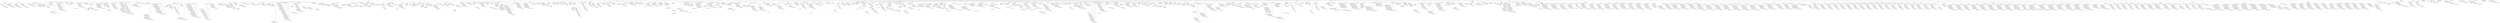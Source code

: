 digraph "" {
	all -> economy;
	all -> elections;
	all -> education;
	all -> health_wellness;
	all -> housing;
	all -> livability	 [minlen=1];
	all -> population_demographics;
	all -> public_safety;
	all -> technology;
	all -> transportation;
	all -> environment;
	all -> time_series;
	all -> real_estate;
	all -> geography	 [minlen=2];
	economy -> poverty;
	economy -> income;
	economy -> employment;
	economy -> credit;
	economy -> investment;
	elections -> party_affiliation;
	elections -> "total-registered-voters"	 [minlen=1];
	education -> enrollment;
	education -> education_attainment;
	education -> schools;
	health_wellness -> insurance;
	health_wellness -> disability;
	health_wellness -> nutrition;
	health_wellness -> providers;
	health_wellness -> health_wellness_indicators;
	housing -> tenure;
	housing -> building_characteristics;
	housing -> valuation;
	housing -> cost_of_living;
	housing -> vacancy;
	housing -> housing_change;
	housing -> "hu-00"	 [minlen=1];
	housing -> "total-house-units-2010"	 [minlen=2];
	livability -> "311_service_requests";
	population_demographics -> age;
	population_demographics -> households;
	population_demographics -> race;
	population_demographics -> marriage;
	population_demographics -> civilian_pop;
	population_demographics -> sex;
	population_demographics -> migration;
	population_demographics -> language;
	population_demographics -> dependency;
	population_demographics -> pop_change;
	population_demographics -> acs2014_should_delete_this;
	population_demographics -> dc2010_house_group_quarters	 [minlen=1];
	population_demographics -> dc2010_total_population	 [minlen=2];
	population_demographics -> "pop-00"	 [minlen=3];
	population_demographics -> "total-population"	 [minlen=4];
	public_safety -> ucr;
	public_safety -> locally_reported_crime;
	technology -> patents;
	technology -> internet;
	transportation -> commuting;
	transportation -> vehicle_ownership	 [minlen=1];
	transportation -> traffic_accidents;
	transportation -> "epa-traffic-proximity"	 [minlen=2];
	environment -> walkability;
	environment -> environmental_justice;
	environment -> proximity_hazardous_pollutants;
	environment -> air_quality;
	environment -> water	 [minlen=1];
	time_series -> t_population_demographics;
	time_series -> t_transportation;
	time_series -> t_education;
	time_series -> t_housing;
	time_series -> t_economy;
	real_estate -> blight	 [minlen=1];
	real_estate -> parcel_tax	 [minlen=2];
	real_estate -> parcel_market_values;
	real_estate -> parcel_foreclosures	 [minlen=3];
	geography -> "total-area"	 [minlen=1];
	poverty -> "acs-poverty-by-3-age-groups";
	poverty -> "acs-poverty-by-age";
	poverty -> "acs-poverty-by-sex";
	poverty -> "families-below-poverty-level"	 [minlen=1];
	poverty -> "income-to-poverty-ratio";
	poverty -> poverty_and_low_income_persons;
	poverty -> "total-below-poverty-level"	 [minlen=2];
	poverty -> "total-pop-with-poverty-status-determined"	 [minlen=3];
	poverty -> "total-receiving-food-stamps"	 [minlen=4];
	poverty -> "very-low-income-families-150-poverty-level"	 [minlen=5];
	poverty -> "worked-full-time-past-year-under-poverty-level"	 [minlen=6];
	income -> location_affordability;
	income -> "household-income";
	income -> "house-total-median_household_income"	 [minlen=1];
	income -> "income-inequality-gini-index"	 [minlen=2];
	income -> "median-earnings-female"	 [minlen=3];
	income -> "median-earnings-male"	 [minlen=4];
	income -> "median-earnings-total"	 [minlen=5];
	income -> "median-income-25-44"	 [minlen=6];
	income -> "median-income-45-64"	 [minlen=7];
	income -> "median-income-65-and-over"	 [minlen=8];
	income -> median_income__born_in_other_state	 [minlen=9];
	income -> median_income__born_in_state_of_residence	 [minlen=10];
	income -> median_income__foreign_born	 [minlen=11];
	income -> median_income__native_born_outside_of_us	 [minlen=12];
	income -> "median-income-under-25"	 [minlen=13];
	income -> "per-capita-income"	 [minlen=14];
	income -> "selected-monthly-income-as-a-percentage-of-income";
	income -> self_employment_income;
	income -> "wage-of-workers";
	employment -> blue_collar;
	employment -> county_business_patterns;
	employment -> jobs;
	employment -> labor_force;
	employment -> hours_worked;
	employment -> "acs-total-employed"	 [minlen=1];
	employment -> "acs-universe-over-16-with-earnings"	 [minlen=2];
	employment -> "acs-universe-total-civilian-employed"	 [minlen=3];
	employment -> "civilian-employment-by-middle-skill"	 [minlen=4];
	employment -> "civilian-employment-by-occupation";
	employment -> "employment-diversity"	 [minlen=5];
	employment -> "employment-industry";
	employment -> "employment-status";
	employment -> "employment-to-pop-ratio"	 [minlen=6];
	employment -> "service-occupation-employment-16-over"	 [minlen=7];
	employment -> "total-number-unemployed"	 [minlen=8];
	employment -> "unemployment-to-pop-ratio"	 [minlen=9];
	credit -> mortgage;
	credit -> "sba-12-13-14-15";
	investment -> city_permits;
	investment -> total_city_permits	 [minlen=1];
	enrollment -> "crdc-201314-enrollment-disability";
	enrollment -> "crdc-201314-enrollment-lep"	 [minlen=1];
	enrollment -> "crdc-201314-enrollment-race";
	enrollment -> "crdc-201314-enrollment-sex";
	enrollment -> "crdc-201314-enrollment-total"	 [minlen=2];
	enrollment -> "enrollment-status";
	enrollment -> enrollment_status_k_to_12	 [minlen=3];
	enrollment -> enrollment_status_k_to_8	 [minlen=4];
	enrollment -> "percent-change-of-enrollment-of-grades-1-to-4"	 [minlen=5];
	enrollment -> "percent-change-of-enrollment-of-grades-5-to-8"	 [minlen=6];
	enrollment -> "percent-change-of-enrollment-of-grades-9-to-12"	 [minlen=7];
	enrollment -> "percent-change-of-enrollment-of-kindergarteners"	 [minlen=8];
	enrollment -> "percent-change-of-enrollment-of-preschoolers"	 [minlen=9];
	enrollment -> "pop-total-enrolled_in_school"	 [minlen=10];
	enrollment -> "private-school-enrollment-by-grade";
	enrollment -> "public-school-enrollment-by-grade";
	education_attainment -> graduation_rates;
	education_attainment -> "acs-universe-over-25-with-bachelors"	 [minlen=1];
	education_attainment -> "bachelor-degrees-received";
	education_attainment -> "educational-attainment";
	education_attainment -> "total-pop-over-25-no-high-school-credentials"	 [minlen=2];
	schools -> personnel;
	schools -> gifted_students;
	schools -> expenses;
	schools -> standardized_tests;
	schools -> absences;
	schools -> "school-proficiency-index"	 [minlen=1];
	age -> acs14_pop_over_18;
	age -> "acs-universe-over-16-through-64"	 [minlen=1];
	age -> "acs-universe-over-3"	 [minlen=2];
	age -> "acs-universe-over-5"	 [minlen=3];
	age -> "acs-universe-pop-over-1"	 [minlen=4];
	age -> "acs-universe-pop-over-15"	 [minlen=5];
	age -> "acs-universe-pop-over-16"	 [minlen=6];
	age -> "age-by-sex-females";
	age -> "age-by-sex-males";
	age -> "age-totals";
	age -> generations;
	age -> "median-age"	 [minlen=7];
	age -> "pop-under-18-age-breakdowns";
	age -> "total-pop-25-over"	 [minlen=8];
	age -> "total-pop-over-18"	 [minlen=9];
	age -> "total-population-over-65"	 [minlen=10];
	age -> "total-population-under-age-18"	 [minlen=11];
	households -> families;
	households -> nonfamilies;
	households -> households_change	 [minlen=1];
	households -> "acs-universe-over-18-in-household"	 [minlen=2];
	households -> dc2010_household_generations;
	households -> dc2010_housingsize;
	households -> dc2010_husband_wife_house	 [minlen=3];
	households -> "gross-hh-density"	 [minlen=4];
	households -> "household-00-10"	 [minlen=5];
	households -> "household-00-10-chart";
	households -> "householder-age-owner-occupied";
	households -> "householder-age-renter-occupied";
	households -> "household-family-size";
	households -> households__total_households	 [minlen=6];
	households -> "living-arrange-adults-18-years-over";
	households -> "total-households-2010"	 [minlen=7];
	race -> race_change;
	race -> "acs-hispanic-by-specific-origin";
	race -> "acs-universe-race-non-hispanic"	 [minlen=1];
	race -> "acs-universe-two-races"	 [minlen=2];
	race -> hispanic_origin_by_race;
	race -> "index-dissimilarity-index-black-white"	 [minlen=3];
	race -> non_hispanic_origin_by_race;
	race -> pop_with_2_races;
	race -> "race-american-indian-00-10-chart";
	race -> "race-asian-00-10-chart";
	race -> "race-black-00-10-chart";
	race -> "race-hawaiian-00-10-chart";
	race -> "race-hispanic-00-10-chart";
	race -> "race-other-00-10-chart";
	race -> "race-totals";
	race -> "race-white-00-10-chart";
	race -> "total-minority-population"	 [minlen=4];
	marriage -> "marital-status";
	marriage -> "married-presence-children"	 [minlen=1];
	civilian_pop -> "acs-universe-civilian-noninstitution-pop"	 [minlen=1];
	civilian_pop -> "acs-universe-civilian-noninstitution-pop-18"	 [minlen=2];
	civilian_pop -> "acs-universe-civilian-noninstitution-pop-18-to-64"	 [minlen=3];
	civilian_pop -> "acs-universe-civilian-noninstitution-pop-65"	 [minlen=4];
	civilian_pop -> "acs-universe-civilian-noninstitution-pop-over-5"	 [minlen=5];
	civilian_pop -> "acs-universe-civilian-pop-over-18"	 [minlen=6];
	civilian_pop -> "civilian-population-by-veteran-status";
	civilian_pop -> "female-veteran-status";
	civilian_pop -> "male-veteran-status";
	sex -> "acs-universe-female-16-to-50"	 [minlen=1];
	sex -> gender;
	migration -> foreign;
	migration -> domestic;
	migration -> "acs-median-age-place-of-birth";
	migration -> "acs-universe-native-born-pop"	 [minlen=1];
	migration -> "place-of-birth-with-citizenship-status";
	migration -> "place-of-residence-over-past-year";
	language -> "primary-language-other-than-english"	 [minlen=1];
	language -> "primary-language-spoken-at-home";
	dependency -> "acs-age-dependency-ratio"	 [minlen=1];
	dependency -> "acs-child-dependency-ratio"	 [minlen=2];
	dependency -> "acs-old-age-dependency-ratio"	 [minlen=3];
	pop_change -> "pop-00-10"	 [minlen=1];
	pop_change -> "pop-00-10-chart";
	commuting -> commuting_patterns;
	commuting -> "acs-commute-time-left-home";
	commuting -> "acs-work-residence-loc-state-county";
	commuting -> "commute-mean-travel-time"	 [minlen=1];
	commuting -> "commute-type";
	commuting -> "median-commute-distance"	 [minlen=2];
	commuting -> "total-population-commuting-to-work"	 [minlen=3];
	commuting -> "travel-time-to-work";
	vehicle_ownership -> "number-of-vehicles-per-housing-unit";
	traffic_accidents -> "motor-vehicle-dead-cycle-ped-2015";
	traffic_accidents -> "motor-vehicle-deaths-total-2015"	 [minlen=1];
	traffic_accidents -> "motor-vehicle-involve-issues-3d";
	traffic_accidents -> "vehicle-incidents"	 [minlen=2];
	tenure -> tenure_change;
	tenure -> acs14_occupied_house_units	 [minlen=1];
	tenure -> "acs-universe-rent-occupied-housingunit-cash-rent"	 [minlen=2];
	tenure -> "average-owner-household-size"	 [minlen=3];
	tenure -> "average-renter-household-size"	 [minlen=4];
	tenure -> dc2010_household_renter_occupied_size;
	tenure -> dc2010_occupied_housingunits	 [minlen=5];
	tenure -> dc2010_owner_occupied_household_by_size;
	tenure -> dc2010_vacant_houseunits_types;
	tenure -> dc2010_vacant_housingunits	 [minlen=6];
	tenure -> "mortgage-status-of-owner-occupied-housing-units";
	tenure -> "overcrowded-housing-units"	 [minlen=7];
	tenure -> "owner-occ-00"	 [minlen=8];
	tenure -> "owner-occ-00-10-chart";
	tenure -> "owner-occ-10"	 [minlen=9];
	tenure -> "owner-occupied-change-00-10"	 [minlen=10];
	tenure -> "owner-vs-renter-occupied";
	tenure -> "renter-occ-00"	 [minlen=11];
	tenure -> "renter-occ-10"	 [minlen=12];
	tenure -> "total-occupied-housing-units"	 [minlen=13];
	tenure -> "total-owner-occupied-housing-units"	 [minlen=14];
	building_characteristics -> "building-age-of_housing_units";
	building_characteristics -> "building-age-of-housing-units-lead-paint"	 [minlen=1];
	building_characteristics -> "building-age-of-housing-units-median"	 [minlen=2];
	building_characteristics -> "building-age-of-housing-units-national-register"	 [minlen=3];
	building_characteristics -> "heating-fuel-for-housing-units";
	building_characteristics -> "incomplete-kitchen"	 [minlen=4];
	building_characteristics -> "incomplete-plumbing"	 [minlen=5];
	building_characteristics -> "units-in-structure";
	valuation -> "home-value";
	valuation -> "median-home-value"	 [minlen=1];
	cost_of_living -> "hud-low-transport-cost-index"	 [minlen=1];
	cost_of_living -> "median-home-rent"	 [minlen=2];
	cost_of_living -> "median-rent-by-numer-of-bedrooms";
	cost_of_living -> "monthly-home-rent";
	vacancy -> "homeowner-vacancy-rate"	 [minlen=1];
	vacancy -> "houseunit-total-vacant_housing_unit"	 [minlen=2];
	vacancy -> "rental-vacancy-rate"	 [minlen=3];
	vacancy -> vacancy_status;
	housing_change -> "housingunits-00-10"	 [minlen=1];
	housing_change -> "hu-00-10-chart";
	insurance -> acs14_insured_age;
	insurance -> "insured-and-uninsured";
	insurance -> "Insured Population by Age";
	insurance -> medicare;
	disability -> acs14_disability_age;
	disability -> "cognitive-ambulatory-and-self_care-disabilities";
	disability -> "disability-type-independent-living-difficulty"	 [minlen=1];
	disability -> "hearing-and-vision-disabilities";
	disability -> "pop-living-with-disability"	 [minlen=2];
	nutrition -> usda_low_access_food_2010;
	nutrition -> usda_low_access_food_children;
	nutrition -> usda_low_access_food_seniors;
	nutrition -> usda_low_access_food_urban_rural;
	providers -> hrsa_pcsa_dentists	 [minlen=1];
	providers -> hrsa_pcsa_doctor_obgyn	 [minlen=2];
	providers -> hrsa_pcsa_doctors_obgyn_age;
	providers -> hrsa_pcsa_doctor_special	 [minlen=3];
	providers -> hrsa_pcsa_doctors_special_age;
	providers -> hrsa_pcsa_doctors_special_sex;
	providers -> hrsa_pcsa_nurse	 [minlen=4];
	providers -> hrsa_pcsa_obgyn_sex;
	providers -> hrsa_pcsa_primary_doctor	 [minlen=5];
	providers -> hrsa_pcsa_primary_doctor_age;
	providers -> hrsa_pcsa_primary_doctor_sex;
	health_wellness_indicators -> "cdc-500-cities-blood-pressure"	 [minlen=1];
	health_wellness_indicators -> "cdc-500-cities-diabetes"	 [minlen=2];
	health_wellness_indicators -> "cdc-500-cities-doctor-checkups"	 [minlen=3];
	health_wellness_indicators -> "cdc-500-cities-heart-disease"	 [minlen=4];
	health_wellness_indicators -> "cdc-500-cities-low-sleep"	 [minlen=5];
	health_wellness_indicators -> "cdc-500-cities-mental-health"	 [minlen=6];
	health_wellness_indicators -> "cdc-500-cities-no-physical-activity"	 [minlen=7];
	health_wellness_indicators -> "cdc-500-cities-obesity"	 [minlen=8];
	health_wellness_indicators -> "cdc-500-cities-physical-health"	 [minlen=9];
	health_wellness_indicators -> "cdc-500-cities-smoking"	 [minlen=10];
	health_wellness_indicators -> "cdc-drug-overdose-deaths";
	ucr -> "ucr-crime-breakdowns";
	ucr -> "ucr-total-crime"	 [minlen=1];
	locally_reported_crime -> "locally-reported-nonviolent-crimes-total"	 [minlen=1];
	locally_reported_crime -> "locally-reported-total-crimes"	 [minlen=2];
	locally_reported_crime -> "locally-reported-violent-crimes-total"	 [minlen=3];
	locally_reported_crime -> "local-reported-non-violent-crime";
	locally_reported_crime -> "local-reported-violent-crimes";
	party_affiliation -> "democrat-percentage"	 [minlen=1];
	party_affiliation -> "no-party-percentage"	 [minlen=2];
	party_affiliation -> "other-party-affiliation"	 [minlen=3];
	party_affiliation -> "party-affiliation-breakdown";
	party_affiliation -> "republican-percentage"	 [minlen=4];
	party_affiliation -> "unknown-party-percentage"	 [minlen=5];
	patents -> "patents-by-category-2010-2016";
	patents -> "patents-total-2010-2016"	 [minlen=1];
	internet -> "broadband-average-download-speed"	 [minlen=1];
	internet -> "broadband-average-upload-speed"	 [minlen=2];
	internet -> "broadband-max-advertised-download-speed"	 [minlen=3];
	internet -> "broadband-max-advertised-upload-speed"	 [minlen=4];
	internet -> "broadband-max-download-speed";
	internet -> "broadband-max-upload";
	internet -> "broadband-techtype";
	internet -> "broadband-typical-download-speed";
	internet -> "broadband-typical-upload-speed";
	internet -> "number-of-broadband-providers"	 [minlen=5];
	walkability -> "epa-walkability-employ-diverse-rank"	 [minlen=1];
	walkability -> "epa-walkability-index"	 [minlen=2];
	walkability -> "epa-walkability-intersection-dense-rank"	 [minlen=3];
	walkability -> "epa-walkability-mixed-use-ranking"	 [minlen=4];
	walkability -> "epa-walkability-prox-to-transit"	 [minlen=5];
	environmental_justice -> "epa-cancer-risk-environmental-justice-index"	 [minlen=1];
	environmental_justice -> "epa-diesel-pm25-environmental-justice-index"	 [minlen=2];
	environmental_justice -> "epa-discharger-proximity-environmental-justice-index"	 [minlen=3];
	environmental_justice -> "epa-lead-paint-environmental-justice-index"	 [minlen=4];
	environmental_justice -> "epa-npl-justice-index"	 [minlen=5];
	environmental_justice -> "epa-ozone-environmental-justice-index"	 [minlen=6];
	environmental_justice -> "epa-pm25-environmental-justice-index"	 [minlen=7];
	environmental_justice -> "epa-respiratory-hazard-environmental-justice-index"	 [minlen=8];
	environmental_justice -> "epa-rmp-proximity-environmental-justice-index"	 [minlen=9];
	environmental_justice -> "epa-traffic-proximity-environmental-justice-index"	 [minlen=10];
	environmental_justice -> "epa-tsdf-proximity-environmental-justice-index"	 [minlen=11];
	environmental_justice -> "sovi-0610-avg-index"	 [minlen=12];
	environmental_justice -> "sovi-0610-index-3-class";
	proximity_hazardous_pollutants -> "epa-discharger-proximity"	 [minlen=1];
	proximity_hazardous_pollutants -> "epa-npl-proximity"	 [minlen=2];
	proximity_hazardous_pollutants -> "epa-rmp-proximity"	 [minlen=3];
	proximity_hazardous_pollutants -> "epa-tsdf-proximity"	 [minlen=4];
	air_quality -> "epa-diesel-pm25"	 [minlen=1];
	air_quality -> epa_nata_cancer_risk_air	 [minlen=2];
	air_quality -> epa_nata_respiratory_hi	 [minlen=3];
	"311_service_requests" -> "311-requests";
	"311_service_requests" -> "total-311-requests"	 [minlen=1];
	parcel_market_values -> "appraisal-values";
	parcel_market_values -> "avg-appraisal-value"	 [minlen=1];
	parcel_market_values -> "total-appraisal-value"	 [minlen=2];
	t_population_demographics -> t_age;
	t_population_demographics -> t_households;
	t_population_demographics -> t_race;
	t_population_demographics -> t_marital_status;
	t_population_demographics -> temporal__population;
	t_transportation -> t_vehicles;
	t_transportation -> t_commuting;
	t_education -> t_enrollment;
	t_education -> t_educational_attainment;
	t_housing -> t_units_in_structure;
	t_housing -> t_tenure;
	t_housing -> temporal__total__hu;
	t_housing -> temporal__total__median_home_value;
	t_economy -> t_employment;
	t_economy -> t_poverty;
	t_economy -> t_income;
	location_affordability -> "lai-employment-access-index"	 [minlen=1];
	location_affordability -> "lai-low-income"	 [minlen=2];
	location_affordability -> "lai-low-income-housing-afford"	 [minlen=3];
	location_affordability -> "lai-low-income-trans-afford"	 [minlen=4];
	location_affordability -> "lai-median-income-families"	 [minlen=5];
	location_affordability -> "lai-retail-access-index"	 [minlen=6];
	location_affordability -> "percent-income-spent-housing"	 [minlen=7];
	location_affordability -> "percent-income-spent-transportation"	 [minlen=8];
	location_affordability -> "updated-gross-rent-as-a-percentage-of-income";
	blue_collar -> "blue-collar-occupation-employment-female-16-over"	 [minlen=1];
	blue_collar -> "blue-collar-occupation-employment-male-16-over"	 [minlen=2];
	blue_collar -> "Blue-collar-occupation-employment_over_16"	 [minlen=3];
	county_business_patterns -> "cbp-count-of-establishments-2014"	 [minlen=1];
	county_business_patterns -> "cbp-count-of-establishments-2015"	 [minlen=2];
	county_business_patterns -> "cbp-total-employed-2014"	 [minlen=3];
	county_business_patterns -> "cbp-total-employed-2015"	 [minlen=4];
	county_business_patterns -> "cbp-total-payroll-2014"	 [minlen=5];
	county_business_patterns -> "cbp-total-payroll-2015"	 [minlen=6];
	jobs -> "hud-jobs-proximity-index"	 [minlen=1];
	jobs -> "jobs-2002-2013";
	jobs -> "jobs-2003-by-industry";
	jobs -> "jobs-2014-by-industry";
	jobs -> "jobs-by-industry-2013";
	jobs -> "local-job-density"	 [minlen=2];
	jobs -> "local-retail-job-density"	 [minlen=3];
	jobs -> "lodes-total-jobs-percent-change"	 [minlen=4];
	jobs -> "number-jobs-within-30-min-transit"	 [minlen=5];
	jobs -> "regional-diversity"	 [minlen=6];
	labor_force -> "acs-universe-pop-16-to-64-worked-past-12-months"	 [minlen=1];
	labor_force -> "acs-universe-workers-16-over-not-work-at-home"	 [minlen=2];
	labor_force -> "civilian-vs-military-labor";
	labor_force -> "labor-engagement-index"	 [minlen=3];
	labor_force -> "median-age-of-workers-female"	 [minlen=4];
	labor_force -> "median-age-of-workers-male"	 [minlen=5];
	labor_force -> "median-age-of-workers-total"	 [minlen=6];
	labor_force -> "participation-in-labor-force";
	labor_force -> "total-working-pop-over-16"	 [minlen=7];
	labor_force -> women_in_labor_force_with_birth_in_past_year;
	labor_force -> "women-labor-force-with-birth-past-year";
	hours_worked -> "acs-mean-hours-worked"	 [minlen=1];
	hours_worked -> "acs-mean-hours-worked-sex";
	families -> "acs-total-family-households"	 [minlen=1];
	families -> "average-family-size"	 [minlen=2];
	families -> dc2010_family_household	 [minlen=3];
	families -> dc2010_family_household_householder_age;
	families -> dc2010_family_household_other_occupants;
	families -> dc2010_family_household_size;
	families -> "families-with-own-children"	 [minlen=4];
	families -> "family-status";
	families -> "presence-of-children-single-female"	 [minlen=5];
	families -> "single-male-presence-of-children"	 [minlen=6];
	families -> "total-families"	 [minlen=7];
	nonfamilies -> "acs-total-nonfamily-households"	 [minlen=1];
	nonfamilies -> dc2010_nonfamily_householder_age;
	nonfamilies -> dc2010_nonfamily_household_other_occupants;
	nonfamilies -> dc2010_nonfamily_households	 [minlen=2];
	nonfamilies -> dc2010_nonfamily_household_size;
	households_change -> "hh-00"	 [minlen=1];
	foreign -> "acs-foreign-born-vs-native-born";
	foreign -> "foreign-born-edu-attainment";
	foreign -> "foreign-born-population"	 [minlen=1];
	foreign -> "foreign-born-region-of-origin";
	foreign -> "language-isolation"	 [minlen=2];
	foreign -> "period-of-naturalization";
	domestic -> "college-educated-place-of-residence-over-past-year";
	domestic -> "year-householder-moved-into-unit";
	commuting_patterns -> "ctpp-daytime-pop"	 [minlen=1];
	commuting_patterns -> "ctpp-od-chart";
	graduation_rates -> "pop-total-college_graduation_rate"	 [minlen=1];
	graduation_rates -> "pop-total-high_school_graduation_rate"	 [minlen=2];
	personnel -> "crdc-201314-fte-counselors"	 [minlen=1];
	personnel -> "crdc-201314-fte-teachers"	 [minlen=2];
	personnel -> "crdc-201314-law-officers"	 [minlen=3];
	personnel -> "crdc-201314-teachers-certification";
	personnel -> "crdc-201314-teachers-first-year"	 [minlen=4];
	personnel -> "crdc-201314-teachers-second-year"	 [minlen=5];
	gifted_students -> "crdc-201314-gifted-talent-disability"	 [minlen=1];
	gifted_students -> "crdc-201314-gifted-talent-lep"	 [minlen=2];
	gifted_students -> "crdc-201314-gifted-talent-race";
	gifted_students -> "crdc-201314-gifted-talent-sex";
	gifted_students -> "crdc-201314-gifted-talent-total"	 [minlen=3];
	expenses -> "crdc-201314-expense-non-personel"	 [minlen=1];
	expenses -> "crdc-201314-expense-teachers-aids"	 [minlen=2];
	expenses -> "crdc-201314-expense-teacher-salary"	 [minlen=3];
	expenses -> "crdc-201314-expense-total-personel"	 [minlen=4];
	standardized_tests -> "crdc-201314-sat-act-by-race";
	standardized_tests -> "crdc-201314-sat-act-disability"	 [minlen=1];
	standardized_tests -> "crdc-201314-sat-act-lep"	 [minlen=2];
	standardized_tests -> "crdc-201314-sat-act-sex";
	standardized_tests -> "crdc-201314-sat-act-total"	 [minlen=3];
	absences -> "crdc-201314-absent-disability";
	absences -> "crdc-201314-absent-lep"	 [minlen=1];
	absences -> "crdc-201314-absent-race";
	absences -> "crdc-201314-absent-sex";
	absences -> "crdc-201314-absent-total"	 [minlen=2];
	absences -> "crdc-201314-teachers-absent"	 [minlen=3];
	mortgage -> "hmda-2012";
	mortgage -> "hmda-2013";
	mortgage -> "hmda-2014";
	mortgage -> "hmda-2015";
	race_change -> "diff-amerian-indian-00-10"	 [minlen=1];
	race_change -> "diff-asian-00-10"	 [minlen=2];
	race_change -> "diff-black-00-10"	 [minlen=3];
	race_change -> "diff-hawaiian-00-10"	 [minlen=4];
	race_change -> "diff-hispanic-00-10"	 [minlen=5];
	race_change -> "diff-other-00-10"	 [minlen=6];
	race_change -> "white-diff-00-10"	 [minlen=7];
	tenure_change -> "renter-occ-00-10"	 [minlen=1];
	tenure_change -> "renter-occ-00-10-chart";
	"311-requests" -> i311__zoning	 [minlen=1];
	"311-requests" -> i311__waste	 [minlen=2];
	"311-requests" -> i311__vehicle	 [minlen=3];
	"311-requests" -> i311__utilities	 [minlen=4];
	"311-requests" -> i311__roads	 [minlen=5];
	"311-requests" -> i311__nuisance	 [minlen=6];
	"311-requests" -> i311__landscape	 [minlen=7];
	"311-requests" -> i311__housing	 [minlen=8];
	"311-requests" -> i311__health	 [minlen=9];
	"311-requests" -> i311__animal	 [minlen=10];
	"311-requests" -> i311__pests	 [minlen=11];
	"311-requests" -> i311__other	 [minlen=12];
	acs14_disability_age -> acs2015__disability_age__18_64	 [minlen=1];
	acs14_disability_age -> acs2015__disability_age__over_65	 [minlen=2];
	acs14_disability_age -> acs2015__disability_age__5_17	 [minlen=3];
	acs14_disability_age -> acs2015__disability_age__under_5	 [minlen=4];
	acs14_insured_age -> acs2015__insured__under_18	 [minlen=1];
	acs14_insured_age -> acs2015__insured__age_18_64	 [minlen=2];
	acs14_insured_age -> acs2015__insured__over_65	 [minlen=3];
	acs14_insured_age -> acs2015__insured__under_6	 [minlen=4];
	acs14_insured_age -> acs2015__insured__age_6_17	 [minlen=5];
	acs14_occupied_house_units -> acs2015__total__occupied_housingunit	 [minlen=1];
	acs14_pop_over_18 -> acs2015__pop_over_18_by_sex__female	 [minlen=1];
	acs14_pop_over_18 -> acs2015__pop_over_18_by_sex__male	 [minlen=2];
	acs2014_should_delete_this -> acs2015__total__housingunit;
	acs2014_should_delete_this -> acs2015__total__household;
	acs2014_should_delete_this -> acs2015__total__pop;
	"acs-age-dependency-ratio" -> acs2015__age__dependency_ratio	 [minlen=1];
	"acs-child-dependency-ratio" -> acs2015__age__child_dependency_ratio	 [minlen=1];
	"acs-commute-time-left-home" -> acs2015__commute_schedule__12_00_am_to_4_59_am	 [minlen=1];
	"acs-commute-time-left-home" -> acs2015__commute_schedule__5_00_am_to_5_29_am	 [minlen=2];
	"acs-commute-time-left-home" -> acs2015__commute_schedule__5_30_am_to_5_59_am	 [minlen=3];
	"acs-commute-time-left-home" -> acs2015__commute_schedule__6_00_am_to_6_29_am	 [minlen=4];
	"acs-commute-time-left-home" -> acs2015__commute_schedule__6_30_am_to_6_59_am	 [minlen=5];
	"acs-commute-time-left-home" -> acs2015__commute_schedule__7_00_am_to_7_29_am	 [minlen=6];
	"acs-commute-time-left-home" -> acs2015__commute_schedule__7_30_am_to_7_59_am	 [minlen=7];
	"acs-commute-time-left-home" -> acs2015__commute_schedule__8_00_am_to_8_29_am	 [minlen=8];
	"acs-commute-time-left-home" -> acs2015__commute_schedule__8_30_am_to_8_59_am	 [minlen=9];
	"acs-commute-time-left-home" -> acs2015__commute_schedule__9_00_am_to_9_59_am	 [minlen=10];
	"acs-commute-time-left-home" -> acs2015__commute_schedule__10_00_am_to_10_59_am	 [minlen=11];
	"acs-commute-time-left-home" -> acs2015__commute_schedule__11_00_am_to_11_59_am	 [minlen=12];
	"acs-commute-time-left-home" -> acs2015__commute_schedule__12_00_pm_to_3_59_pm	 [minlen=13];
	"acs-commute-time-left-home" -> acs2015__commute_schedule__4_00_pm_to_11_59_pm	 [minlen=14];
	"acs-foreign-born-vs-native-born" -> acs2015__total__foreign_born;
	"acs-foreign-born-vs-native-born" -> acs2015__total__native;
	"acs-hispanic-by-specific-origin" -> acs2015__hispanic_origin__mexican	 [minlen=1];
	"acs-hispanic-by-specific-origin" -> acs2015__hispanic_origin__puerto_rican	 [minlen=2];
	"acs-hispanic-by-specific-origin" -> acs2015__hispanic_origin__cuban	 [minlen=3];
	"acs-hispanic-by-specific-origin" -> acs2015__hispanic_origin__dominican_republic	 [minlen=4];
	"acs-hispanic-by-specific-origin" -> acs2015__hispanic_origin__costa_rican	 [minlen=5];
	"acs-hispanic-by-specific-origin" -> acs2015__hispanic_origin__guatemalan	 [minlen=6];
	"acs-hispanic-by-specific-origin" -> acs2015__hispanic_origin__honduran	 [minlen=7];
	"acs-hispanic-by-specific-origin" -> acs2015__hispanic_origin__nicaraguan	 [minlen=8];
	"acs-hispanic-by-specific-origin" -> acs2015__hispanic_origin__panamanian	 [minlen=9];
	"acs-hispanic-by-specific-origin" -> acs2015__hispanic_origin__salvadoran	 [minlen=10];
	"acs-hispanic-by-specific-origin" -> acs2015__hispanic_origin__central_american_other	 [minlen=11];
	"acs-hispanic-by-specific-origin" -> acs2015__hispanic_origin__argentinean	 [minlen=12];
	"acs-hispanic-by-specific-origin" -> acs2015__hispanic_origin__bolivian	 [minlen=13];
	"acs-hispanic-by-specific-origin" -> acs2015__hispanic_origin__chilean	 [minlen=14];
	"acs-hispanic-by-specific-origin" -> acs2015__hispanic_origin__colombian	 [minlen=15];
	"acs-hispanic-by-specific-origin" -> acs2015__hispanic_origin__ecuadorian	 [minlen=16];
	"acs-hispanic-by-specific-origin" -> acs2015__hispanic_origin__paraguayan	 [minlen=17];
	"acs-hispanic-by-specific-origin" -> acs2015__hispanic_origin__peruvian	 [minlen=18];
	"acs-hispanic-by-specific-origin" -> acs2015__hispanic_origin__uruguayan	 [minlen=19];
	"acs-hispanic-by-specific-origin" -> acs2015__hispanic_origin__venezuelan	 [minlen=20];
	"acs-hispanic-by-specific-origin" -> acs2015__hispanic_origin__south_american_other	 [minlen=21];
	"acs-hispanic-by-specific-origin" -> acs2015__hispanic_origin__spanish_american	 [minlen=22];
	"acs-hispanic-by-specific-origin" -> acs2015__hispanic_origin__spanish	 [minlen=23];
	"acs-hispanic-by-specific-origin" -> acs2015__hispanic_origin__spaniard	 [minlen=24];
	"acs-hispanic-by-specific-origin" -> acs2015__hispanic_origin__other	 [minlen=25];
	"acs-mean-hours-worked" -> acs2015__total__mean_hours_worked	 [minlen=1];
	"acs-mean-hours-worked-sex" -> acs2015__mean_hours_worked_by_sex__male	 [minlen=1];
	"acs-mean-hours-worked-sex" -> acs2015__mean_hours_worked_by_sex__female	 [minlen=2];
	"acs-median-age-place-of-birth" -> acs2015__median_age_origin__foreign_born	 [minlen=1];
	"acs-median-age-place-of-birth" -> acs2015__median_age_origin__born_in_state_of_residence	 [minlen=2];
	"acs-median-age-place-of-birth" -> acs2015__median_age_origin__native_born_outside_of_us	 [minlen=3];
	"acs-median-age-place-of-birth" -> acs2015__median_age_origin__born_in_other_state	 [minlen=4];
	"acs-old-age-dependency-ratio" -> acs2015__age__old_age_dependency_ratio	 [minlen=1];
	"acs-poverty-by-3-age-groups" -> acs2015__below_poverty_level__under_18	 [minlen=1];
	"acs-poverty-by-3-age-groups" -> acs2015__below_poverty_level__18_to_64	 [minlen=2];
	"acs-poverty-by-3-age-groups" -> acs2015__below_poverty_level__65_and_over	 [minlen=3];
	"acs-poverty-by-age" -> acs2015__below_poverty_level_age__under_5	 [minlen=1];
	"acs-poverty-by-age" -> acs2015__below_poverty_level_age__5	 [minlen=2];
	"acs-poverty-by-age" -> acs2015__below_poverty_level_age__6_to_11	 [minlen=3];
	"acs-poverty-by-age" -> acs2015__below_poverty_level_age__12_to_14	 [minlen=4];
	"acs-poverty-by-age" -> acs2015__below_poverty_level_age__15	 [minlen=5];
	"acs-poverty-by-age" -> acs2015__below_poverty_level_age__16_to_17	 [minlen=6];
	"acs-poverty-by-age" -> acs2015__below_poverty_level_age__18_to_24	 [minlen=7];
	"acs-poverty-by-age" -> acs2015__below_poverty_level_age__25_to_34	 [minlen=8];
	"acs-poverty-by-age" -> acs2015__below_poverty_level_age__35_to_44	 [minlen=9];
	"acs-poverty-by-age" -> acs2015__below_poverty_level_age__45_to_54	 [minlen=10];
	"acs-poverty-by-age" -> acs2015__below_poverty_level_age__55_to_64	 [minlen=11];
	"acs-poverty-by-age" -> acs2015__below_poverty_level_age__65_to_74	 [minlen=12];
	"acs-poverty-by-age" -> acs2015__below_poverty_level_age__75_and_over	 [minlen=13];
	"acs-poverty-by-sex" -> acs2015__below_poverty_level_by_sex__male	 [minlen=1];
	"acs-poverty-by-sex" -> acs2015__below_poverty_level_by_sex__female	 [minlen=2];
	"acs-total-employed" -> acs2015__civilian_employment__employed;
	"acs-total-family-households" -> acs2015__total__household_family	 [minlen=1];
	"acs-total-nonfamily-households" -> acs2015__total__household_nonfamily	 [minlen=1];
	"acs-universe-civilian-noninstitution-pop" -> acs2015__total__civilian_noninstitutionalized_pop	 [minlen=1];
	"acs-universe-civilian-noninstitution-pop-18" -> acs2015__total__civilian_noninstitutionalized_pop_over_18	 [minlen=1];
	"acs-universe-civilian-noninstitution-pop-18-to-64" -> acs2015__total__civilian_noninstitutionalized_pop_18_to_64	 [minlen=1];
	"acs-universe-civilian-noninstitution-pop-65" -> acs2015__total__civilian_noninstitutionalized_pop_over_65	 [minlen=1];
	"acs-universe-civilian-noninstitution-pop-over-5" -> acs2015__total__civilian_noninstitutionalized_pop_over_5	 [minlen=1];
	"acs-universe-civilian-pop-over-18" -> acs2015__total__civilian_pop_over_18	 [minlen=1];
	"acs-universe-female-16-to-50" -> acs2015__total__female_age_16_to_50	 [minlen=1];
	"acs-universe-native-born-pop" -> acs2015__total__native;
	"acs-universe-over-16-through-64" -> acs2015__total__pop_16_to_64	 [minlen=1];
	"acs-universe-over-16-with-earnings" -> acs2015__total__pop_over_16_with_earnings	 [minlen=1];
	"acs-universe-over-18-in-household" -> acs2015__total__pop_over_18_in_household	 [minlen=1];
	"acs-universe-over-25-with-bachelors" -> acs2015__total__pop_over_25_with_bachelors_degree	 [minlen=1];
	"acs-universe-over-3" -> acs2015__total__pop_over_3	 [minlen=1];
	"acs-universe-over-5" -> acs2015__total__pop_over_5	 [minlen=1];
	"acs-universe-pop-16-to-64-worked-past-12-months" -> acs2015__total__pop_16_to_64_worked_past_12_months	 [minlen=1];
	"acs-universe-pop-over-1" -> acs2015__total__pop_over_1_in_usa	 [minlen=1];
	"acs-universe-pop-over-15" -> acs2015__total__pop_over_15	 [minlen=1];
	"acs-universe-pop-over-16" -> acs2015__total__pop_over_16	 [minlen=1];
	"acs-universe-race-non-hispanic" -> acs2015__total__race_non_hispanic	 [minlen=1];
	"acs-universe-rent-occupied-housingunit-cash-rent" -> acs2015__total__renter_occupied_housingunit_paying_cash_rent	 [minlen=1];
	"acs-universe-total-civilian-employed" -> acs2015__total__civilian_employed	 [minlen=1];
	"acs-universe-two-races" -> acs2015__total__race_2_or_more	 [minlen=1];
	"acs-universe-workers-16-over-not-work-at-home" -> acs2015__total__workers_16_and_over_not_work_at_home	 [minlen=1];
	"acs-work-residence-loc-state-county" -> acs2015__place_of_work__in_state_in_county_of_residence	 [minlen=1];
	"acs-work-residence-loc-state-county" -> acs2015__place_of_work__in_state_outside_county_of_residence	 [minlen=2];
	"acs-work-residence-loc-state-county" -> acs2015__place_of_work__outside_state_of_residence	 [minlen=3];
	"age-by-sex-females" -> acs2015__female_age__under_5	 [minlen=1];
	"age-by-sex-females" -> acs2015__female_age__5_9	 [minlen=2];
	"age-by-sex-females" -> acs2015__female_age__20_24	 [minlen=3];
	"age-by-sex-females" -> acs2015__female_age__10_14	 [minlen=4];
	"age-by-sex-females" -> acs2015__female_age__15_19	 [minlen=5];
	"age-by-sex-females" -> acs2015__female_age__25_34	 [minlen=6];
	"age-by-sex-females" -> acs2015__female_age__35_44	 [minlen=7];
	"age-by-sex-females" -> acs2015__female_age__45_54	 [minlen=8];
	"age-by-sex-females" -> acs2015__female_age__55_59	 [minlen=9];
	"age-by-sex-females" -> acs2015__female_age__60_64	 [minlen=10];
	"age-by-sex-females" -> acs2015__female_age__65_74	 [minlen=11];
	"age-by-sex-females" -> acs2015__female_age__75_84	 [minlen=12];
	"age-by-sex-females" -> acs2015__female_age__85_over	 [minlen=13];
	"age-by-sex-males" -> acs2015__male_age__85_over	 [minlen=1];
	"age-by-sex-males" -> acs2015__male_age__5_9	 [minlen=2];
	"age-by-sex-males" -> acs2015__male_age__10_14	 [minlen=3];
	"age-by-sex-males" -> acs2015__male_age__15_19	 [minlen=4];
	"age-by-sex-males" -> acs2015__male_age__20_24	 [minlen=5];
	"age-by-sex-males" -> acs2015__male_age__25_34	 [minlen=6];
	"age-by-sex-males" -> acs2015__male_age__35_44	 [minlen=7];
	"age-by-sex-males" -> acs2015__male_age__45_54	 [minlen=8];
	"age-by-sex-males" -> acs2015__male_age__55_59	 [minlen=9];
	"age-by-sex-males" -> acs2015__male_age__60_64	 [minlen=10];
	"age-by-sex-males" -> acs2015__male_age__65_74	 [minlen=11];
	"age-by-sex-males" -> acs2015__male_age__75_84	 [minlen=12];
	"age-by-sex-males" -> acs2015__male_age__under_5	 [minlen=13];
	"age-totals" -> acs2015__age__over_85	 [minlen=1];
	"age-totals" -> acs2015__age__75_to_84	 [minlen=2];
	"age-totals" -> acs2015__age__65_to_74	 [minlen=3];
	"age-totals" -> acs2015__age__60_to_64	 [minlen=4];
	"age-totals" -> acs2015__age__55_to_59	 [minlen=5];
	"age-totals" -> acs2015__age__45_to_54	 [minlen=6];
	"age-totals" -> acs2015__age__35_to_44	 [minlen=7];
	"age-totals" -> acs2015__age__25_to_34	 [minlen=8];
	"age-totals" -> acs2015__age__20_to_24	 [minlen=9];
	"age-totals" -> acs2015__age__15_to_19	 [minlen=10];
	"age-totals" -> acs2015__age__10_to_14	 [minlen=11];
	"age-totals" -> acs2015__age__5_to_9	 [minlen=12];
	"age-totals" -> acs2015__age__under_5	 [minlen=13];
	"appraisal-values" -> appraised_value__less_50k	 [minlen=1];
	"appraisal-values" -> appraised_value__more_5mil	 [minlen=2];
	"appraisal-values" -> appraised_value__more1mil_less5mil	 [minlen=3];
	"appraisal-values" -> appraised_value__more500k_less1mil	 [minlen=4];
	"appraisal-values" -> appraised_value__more250k_less500k	 [minlen=5];
	"appraisal-values" -> appraised_value__more200k_less250k	 [minlen=6];
	"appraisal-values" -> appraised_value__more150k_less200k	 [minlen=7];
	"appraisal-values" -> appraised_value__more100k_less150k	 [minlen=8];
	"appraisal-values" -> appraised_value__more50k_less100k	 [minlen=9];
	"average-family-size" -> acs2015__total__average_household_size	 [minlen=1];
	"average-owner-household-size" -> acs2015__total__average_household_size_owner_occupied	 [minlen=1];
	"average-renter-household-size" -> acs2015__total__average_household_size_renter_occupied	 [minlen=1];
	"avg-appraisal-value" -> appraised_value__avg_value	 [minlen=1];
	"bachelor-degrees-received" -> acs2015__bachelors_degree__bio_agriculture_env_sci	 [minlen=1];
	"bachelor-degrees-received" -> acs2015__bachelors_degree__psychology	 [minlen=2];
	"bachelor-degrees-received" -> acs2015__bachelors_degree__social_sci	 [minlen=3];
	"bachelor-degrees-received" -> acs2015__bachelors_degree__engineering	 [minlen=4];
	"bachelor-degrees-received" -> acs2015__bachelors_degree__multidisciplinary	 [minlen=5];
	"bachelor-degrees-received" -> acs2015__bachelors_degree__science_engineering	 [minlen=6];
	"bachelor-degrees-received" -> acs2015__bachelors_degree__education	 [minlen=7];
	"bachelor-degrees-received" -> acs2015__bachelors_degree__literature_language	 [minlen=8];
	"bachelor-degrees-received" -> acs2015__bachelors_degree__liberal_arts_history	 [minlen=9];
	"bachelor-degrees-received" -> acs2015__bachelors_degree__visual_performing_arts	 [minlen=10];
	"bachelor-degrees-received" -> acs2015__bachelors_degree__communications	 [minlen=11];
	"bachelor-degrees-received" -> acs2015__bachelors_degree__mathematics_statistics	 [minlen=12];
	"bachelor-degrees-received" -> acs2015__bachelors_degree__physical_related_sci	 [minlen=13];
	"bachelor-degrees-received" -> acs2015__bachelors_degree__business	 [minlen=14];
	"bachelor-degrees-received" -> acs2015__bachelors_degree__other	 [minlen=15];
	"blue-collar-occupation-employment-female-16-over" -> acs2015__blue_collar_employment_by_sex__female	 [minlen=1];
	"blue-collar-occupation-employment-male-16-over" -> acs2015__blue_collar_employment_by_sex__male	 [minlen=1];
	"Blue-collar-occupation-employment_over_16" -> acs2015__total__blue_collar_employment	 [minlen=1];
	"broadband-average-download-speed" -> broadband__broadband__average_download	 [minlen=1];
	"broadband-average-upload-speed" -> broadband__broadband__average_upload	 [minlen=1];
	"broadband-max-advertised-download-speed" -> broadband__broadband__max_download	 [minlen=1];
	"broadband-max-advertised-upload-speed" -> broadband__broadband__max_upload	 [minlen=1];
	"broadband-max-download-speed" -> broadband__broadband__max_download__768_kbps_to_1_5_mbps__count	 [minlen=1];
	"broadband-max-download-speed" -> broadband__broadband__max_download__1_5_mbps_to_3_mbps__count	 [minlen=2];
	"broadband-max-download-speed" -> broadband__broadband__max_download__3_mbps_to_6_mbps__count	 [minlen=3];
	"broadband-max-download-speed" -> broadband__broadband__max_download__6_mbps_to_10_mbps__count	 [minlen=4];
	"broadband-max-download-speed" -> broadband__broadband__max_download__10_mbps_to_25_mbps__count	 [minlen=5];
	"broadband-max-download-speed" -> broadband__broadband__max_download__25_mbps_to_50_mbps__count	 [minlen=6];
	"broadband-max-download-speed" -> broadband__broadband__max_download__50_mbps_to_100_mbps__count	 [minlen=7];
	"broadband-max-download-speed" -> broadband__broadband__max_download__100_mbps_to_1_gbps__count	 [minlen=8];
	"broadband-max-download-speed" -> broadband__broadband__max_download__greater_than_1_gbps__count	 [minlen=9];
	"broadband-max-upload" -> broadband__broadband__max_upload__200_kbps_to_768_kbps__count	 [minlen=1];
	"broadband-max-upload" -> broadband__broadband__max_upload__768_kbps_to_1_5_mbps__count	 [minlen=2];
	"broadband-max-upload" -> broadband__broadband__max_upload__1_5_mbps_to_3_mbps__count	 [minlen=3];
	"broadband-max-upload" -> broadband__broadband__max_upload__3_mbps_to_6_mbps__count	 [minlen=4];
	"broadband-max-upload" -> broadband__broadband__max_upload__6_mbps_to_10_mbps__count	 [minlen=5];
	"broadband-max-upload" -> broadband__broadband__max_upload__10_mbps_to_25_mbps__count	 [minlen=6];
	"broadband-max-upload" -> broadband__broadband__max_upload__25_mbps_to_50_mbps__count	 [minlen=7];
	"broadband-max-upload" -> broadband__broadband__max_upload__50_mbps_to_100_mbps__count	 [minlen=8];
	"broadband-max-upload" -> broadband__broadband__max_upload__100_mbps_to_1_gbps__count	 [minlen=9];
	"broadband-max-upload" -> broadband__broadband__max_upload__greater_than_1_gbps__count	 [minlen=10];
	"broadband-techtype" -> broadband__broadband__dsl__count	 [minlen=1];
	"broadband-techtype" -> broadband__broadband__other__count	 [minlen=2];
	"broadband-techtype" -> broadband__broadband__wireless__count	 [minlen=3];
	"broadband-techtype" -> broadband__broadband__satellite__count	 [minlen=4];
	"broadband-techtype" -> broadband__broadband__fiber__count	 [minlen=5];
	"broadband-techtype" -> broadband__broadband__cable__count	 [minlen=6];
	"broadband-typical-download-speed" -> broadband__broadband__typical_download__greater_than_1_gbps__count	 [minlen=1];
	"broadband-typical-download-speed" -> broadband__broadband__typical_download__100_mbps_to_1_gbps__count	 [minlen=2];
	"broadband-typical-download-speed" -> broadband__broadband__typical_download__50_mbps_to_100_mbps__count	 [minlen=3];
	"broadband-typical-download-speed" -> broadband__broadband__typical_download__25_mbps_to_50_mbps__count	 [minlen=4];
	"broadband-typical-download-speed" -> broadband__broadband__typical_download__10_mbps_to_25_mbps__count	 [minlen=5];
	"broadband-typical-download-speed" -> broadband__broadband__typical_download__6_mbps_to_10_mbps__count	 [minlen=6];
	"broadband-typical-download-speed" -> broadband__broadband__typical_download__3_mbps_to_6_mbps__count	 [minlen=7];
	"broadband-typical-download-speed" -> broadband__broadband__typical_download__1_5_mbps_to_3_mbps__count	 [minlen=8];
	"broadband-typical-download-speed" -> broadband__broadband__typical_download__768_kbps_to_1_5_mbps__count	 [minlen=9];
	"broadband-typical-download-speed" -> broadband__broadband__typical_download__200_kbps_to_768_kbps__count	 [minlen=10];
	"broadband-typical-upload-speed" -> broadband__broadband__typical_upload__greater_than_1_gbps__count	 [minlen=1];
	"broadband-typical-upload-speed" -> broadband__broadband__typical_upload__100_mbps_to_1_gbps__count	 [minlen=2];
	"broadband-typical-upload-speed" -> broadband__broadband__typical_upload__50_mbps_to_100_mbps__count	 [minlen=3];
	"broadband-typical-upload-speed" -> broadband__broadband__typical_upload__25_mbps_to_50_mbps__count	 [minlen=4];
	"broadband-typical-upload-speed" -> broadband__broadband__typical_upload__10_mbps_to_25_mbps__count	 [minlen=5];
	"broadband-typical-upload-speed" -> broadband__broadband__typical_upload__6_mbps_to_10_mbps__count	 [minlen=6];
	"broadband-typical-upload-speed" -> broadband__broadband__typical_upload__3_mbps_to_6_mbps__count	 [minlen=7];
	"broadband-typical-upload-speed" -> broadband__broadband__typical_upload__1_5_mbps_to_3_mbps__count	 [minlen=8];
	"broadband-typical-upload-speed" -> broadband__broadband__typical_upload__768_kbps_to_1_5_mbps__count	 [minlen=9];
	"broadband-typical-upload-speed" -> broadband__broadband__typical_upload__200_kbps_to_768_kbps__count	 [minlen=10];
	"building-age-of_housing_units" -> acs2015__building_age__built_1939_or_earlier	 [minlen=1];
	"building-age-of_housing_units" -> acs2015__building_age__built_1940_to_1949	 [minlen=2];
	"building-age-of_housing_units" -> acs2015__building_age__built_1950_to_1959	 [minlen=3];
	"building-age-of_housing_units" -> acs2015__building_age__built_1960_to_1969	 [minlen=4];
	"building-age-of_housing_units" -> acs2015__building_age__built_1970_to_1979	 [minlen=5];
	"building-age-of_housing_units" -> acs2015__building_age__built_1980_to_1989	 [minlen=6];
	"building-age-of_housing_units" -> acs2015__building_age__built_1990_to_1999	 [minlen=7];
	"building-age-of_housing_units" -> acs2015__building_age__built_2000_to_2009	 [minlen=8];
	"building-age-of_housing_units" -> acs2015__building_age__built_2014_or_later	 [minlen=9];
	"building-age-of_housing_units" -> acs2015__building_age__built_2010_to_2013	 [minlen=10];
	"building-age-of-housing-units-lead-paint" -> acs2015__total__built_1979_or_earlier_lead_paint	 [minlen=1];
	"building-age-of-housing-units-median" -> acs2015__total__median_building_age	 [minlen=1];
	"building-age-of-housing-units-national-register" -> acs2015__total__built_1969_or_earlier_historic_potential	 [minlen=1];
	"cbp-count-of-establishments-2014" -> cbp__cbp__number_of_businesses	 [minlen=1];
	"cbp-count-of-establishments-2015" -> cbp__number_of_businesses_2015	 [minlen=1];
	"cbp-total-employed-2014" -> cbp__cbp__total_employed	 [minlen=1];
	"cbp-total-employed-2015" -> cbp__total_employed_2015	 [minlen=1];
	"cbp-total-payroll-2014" -> cbp__cbp__annual_payroll	 [minlen=1];
	"cbp-total-payroll-2015" -> cbp__annual_payroll_2015	 [minlen=1];
	"cdc-500-cities-blood-pressure" -> cdc__blood_pressure_high_2013	 [minlen=1];
	"cdc-500-cities-diabetes" -> cdc__diabetes_2014	 [minlen=1];
	"cdc-500-cities-doctor-checkups" -> cdc__checkup_in_last_year_2014	 [minlen=1];
	"cdc-500-cities-heart-disease" -> cdc__heart_disease_2014	 [minlen=1];
	"cdc-500-cities-low-sleep" -> cdc__low_sleep_2014	 [minlen=1];
	"cdc-500-cities-mental-health" -> cdc__mental_health_not_good_2014	 [minlen=1];
	"cdc-500-cities-no-physical-activity" -> cdc__no_physical_activity_2014	 [minlen=1];
	"cdc-500-cities-obesity" -> cdc__obesity_2014	 [minlen=1];
	"cdc-500-cities-physical-health" -> cdc__physical_health_not_good_2014	 [minlen=1];
	"cdc-500-cities-smoking" -> cdc__smoking_2014	 [minlen=1];
	"cdc-drug-overdose-deaths" -> cdc__death_rate_1999	 [minlen=1];
	"cdc-drug-overdose-deaths" -> cdc__death_rate_2000	 [minlen=2];
	"cdc-drug-overdose-deaths" -> cdc__death_rate_2001	 [minlen=3];
	"cdc-drug-overdose-deaths" -> cdc__death_rate_2002	 [minlen=4];
	"cdc-drug-overdose-deaths" -> cdc__death_rate_2003	 [minlen=5];
	"cdc-drug-overdose-deaths" -> cdc__death_rate_2004	 [minlen=6];
	"cdc-drug-overdose-deaths" -> cdc__death_rate_2005	 [minlen=7];
	"cdc-drug-overdose-deaths" -> cdc__death_rate_2006	 [minlen=8];
	"cdc-drug-overdose-deaths" -> cdc__death_rate_2007	 [minlen=9];
	"cdc-drug-overdose-deaths" -> cdc__death_rate_2008	 [minlen=10];
	"cdc-drug-overdose-deaths" -> cdc__death_rate_2009	 [minlen=11];
	"cdc-drug-overdose-deaths" -> cdc__death_rate_2010	 [minlen=12];
	"cdc-drug-overdose-deaths" -> cdc__death_rate_2011	 [minlen=13];
	"cdc-drug-overdose-deaths" -> cdc__death_rate_2012	 [minlen=14];
	"cdc-drug-overdose-deaths" -> cdc__death_rate_2013	 [minlen=15];
	"cdc-drug-overdose-deaths" -> cdc__death_rate_2014	 [minlen=16];
	"cdc-drug-overdose-deaths" -> cdc__death_rate_2015	 [minlen=17];
	city_permits -> permits__res	 [minlen=1];
	city_permits -> permits__non_res	 [minlen=2];
	"civilian-employment-by-middle-skill" -> acs2015__civilian_employment__middle_skill_jobs	 [minlen=1];
	"civilian-employment-by-occupation" -> acs2015__civilian_employment__production	 [minlen=1];
	"civilian-employment-by-occupation" -> acs2015__civilian_employment__transportation	 [minlen=2];
	"civilian-employment-by-occupation" -> acs2015__civilian_employment__material_moving	 [minlen=3];
	"civilian-employment-by-occupation" -> acs2015__civilian_employment__installation	 [minlen=4];
	"civilian-employment-by-occupation" -> acs2015__civilian_employment__farm_fish_aggriculture	 [minlen=5];
	"civilian-employment-by-occupation" -> acs2015__civilian_employment__construction	 [minlen=6];
	"civilian-employment-by-occupation" -> acs2015__civilian_employment__health_support	 [minlen=7];
	"civilian-employment-by-occupation" -> acs2015__civilian_employment__building_maintinance	 [minlen=8];
	"civilian-employment-by-occupation" -> acs2015__civilian_employment__social_science	 [minlen=9];
	"civilian-employment-by-occupation" -> acs2015__civilian_employment__management	 [minlen=10];
	"civilian-employment-by-occupation" -> acs2015__civilian_employment__finance	 [minlen=11];
	"civilian-employment-by-occupation" -> acs2015__civilian_employment__computer_math	 [minlen=12];
	"civilian-employment-by-occupation" -> acs2015__civilian_employment__architecutre_engineer	 [minlen=13];
	"civilian-employment-by-occupation" -> acs2015__civilian_employment__social_service	 [minlen=14];
	"civilian-employment-by-occupation" -> acs2015__civilian_employment__legal	 [minlen=15];
	"civilian-employment-by-occupation" -> acs2015__civilian_employment__edu_library	 [minlen=16];
	"civilian-employment-by-occupation" -> acs2015__civilian_employment__art_entertain_sports	 [minlen=17];
	"civilian-employment-by-occupation" -> acs2015__civilian_employment__health_diagnosis	 [minlen=18];
	"civilian-employment-by-occupation" -> acs2015__civilian_employment__health_technician	 [minlen=19];
	"civilian-employment-by-occupation" -> acs2015__civilian_employment__protective_service	 [minlen=20];
	"civilian-employment-by-occupation" -> acs2015__civilian_employment__law_enforcement	 [minlen=21];
	"civilian-employment-by-occupation" -> acs2015__civilian_employment__food_prep	 [minlen=22];
	"civilian-employment-by-occupation" -> acs2015__civilian_employment__personal_care	 [minlen=23];
	"civilian-employment-by-occupation" -> acs2015__civilian_employment__sales	 [minlen=24];
	"civilian-employment-by-occupation" -> acs2015__civilian_employment__office_administration	 [minlen=25];
	"civilian-population-by-veteran-status" -> acs2015__veteran_status__nonveteran	 [minlen=1];
	"civilian-population-by-veteran-status" -> acs2015__veteran_status__veteran	 [minlen=2];
	"civilian-vs-military-labor" -> acs2015__military_labor__military	 [minlen=1];
	"civilian-vs-military-labor" -> acs2015__military_labor__civilian	 [minlen=2];
	"cognitive-ambulatory-and-self_care-disabilities" -> acs2015__disability__cognitive_difficulty	 [minlen=1];
	"cognitive-ambulatory-and-self_care-disabilities" -> acs2015__disability__ambulatory_difficulty	 [minlen=2];
	"cognitive-ambulatory-and-self_care-disabilities" -> acs2015__disability__self_care_difficulty	 [minlen=3];
	"college-educated-place-of-residence-over-past-year" -> acs2015__residence_past_year_college_edu__different_country	 [minlen=1];
	"college-educated-place-of-residence-over-past-year" -> acs2015__residence_past_year_college_edu__same_house	 [minlen=2];
	"college-educated-place-of-residence-over-past-year" -> acs2015__residence_past_year_college_edu__same_county	 [minlen=3];
	"college-educated-place-of-residence-over-past-year" -> acs2015__residence_past_year_college_edu__same_state	 [minlen=4];
	"college-educated-place-of-residence-over-past-year" -> acs2015__residence_past_year_college_edu__different_state	 [minlen=5];
	"commute-mean-travel-time" -> acs2015__total__commute_mean_travel_time	 [minlen=1];
	"commute-type" -> acs2015__commute_type__bicycle	 [minlen=1];
	"commute-type" -> acs2015__commute_type__work_from_home	 [minlen=2];
	"commute-type" -> acs2015__commute_type__other_transit	 [minlen=3];
	"commute-type" -> acs2015__commute_type__motorcycle	 [minlen=4];
	"commute-type" -> acs2015__commute_type__taxicab	 [minlen=5];
	"commute-type" -> acs2015__commute_type__walk	 [minlen=6];
	"commute-type" -> acs2015__commute_type__public_transit	 [minlen=7];
	"commute-type" -> acs2015__commute_type__drive_carpool	 [minlen=8];
	"commute-type" -> acs2015__commute_type__drive_alone	 [minlen=9];
	"crdc-201314-absent-disability" -> crdc__chronic_absent__section_504	 [minlen=1];
	"crdc-201314-absent-disability" -> crdc__chronic_absent__idea	 [minlen=2];
	"crdc-201314-absent-lep" -> crdc__chronic_absent__lep	 [minlen=1];
	"crdc-201314-absent-race" -> crdc__chronic_absent__race__hispanic	 [minlen=1];
	"crdc-201314-absent-race" -> crdc__chronic_absent__race__amer_indian_alaskan	 [minlen=2];
	"crdc-201314-absent-race" -> crdc__chronic_absent__race__asian	 [minlen=3];
	"crdc-201314-absent-race" -> crdc__chronic_absent__race__hawaiian_pacific_island	 [minlen=4];
	"crdc-201314-absent-race" -> crdc__chronic_absent__race__black	 [minlen=5];
	"crdc-201314-absent-race" -> crdc__chronic_absent__race__white	 [minlen=6];
	"crdc-201314-absent-race" -> crdc__chronic_absent__race__2_or_more	 [minlen=7];
	"crdc-201314-absent-sex" -> crdc__chronic_absent__total_male	 [minlen=1];
	"crdc-201314-absent-sex" -> crdc__chronic_absent__total_female	 [minlen=2];
	"crdc-201314-absent-total" -> crdc__chronic_absent__total	 [minlen=1];
	"crdc-201314-enrollment-disability" -> crdc__enrollment__section_504	 [minlen=1];
	"crdc-201314-enrollment-disability" -> crdc__enrollment__idea	 [minlen=2];
	"crdc-201314-enrollment-lep" -> crdc__enrollment__lep	 [minlen=1];
	"crdc-201314-enrollment-race" -> crdc__enrollment__race__hispanic	 [minlen=1];
	"crdc-201314-enrollment-race" -> crdc__enrollment__race__amer_indian_alaskan	 [minlen=2];
	"crdc-201314-enrollment-race" -> crdc__enrollment__race__asian	 [minlen=3];
	"crdc-201314-enrollment-race" -> crdc__enrollment__race__hawaiian_pacific_island	 [minlen=4];
	"crdc-201314-enrollment-race" -> crdc__enrollment__race__black	 [minlen=5];
	"crdc-201314-enrollment-race" -> crdc__enrollment__race__white	 [minlen=6];
	"crdc-201314-enrollment-race" -> crdc__enrollment__race__2_or_more	 [minlen=7];
	"crdc-201314-enrollment-sex" -> crdc__enrollment__total_male	 [minlen=1];
	"crdc-201314-enrollment-sex" -> crdc__enrollment__total_female	 [minlen=2];
	"crdc-201314-enrollment-total" -> crdc__enrollment__total	 [minlen=1];
	"crdc-201314-expense-non-personel" -> crdc__expenditures__state_local_funds__non_personel_expenses	 [minlen=1];
	"crdc-201314-expense-teachers-aids" -> crdc__expenditures__state_local_funds__teachers_and_aids	 [minlen=1];
	"crdc-201314-expense-teacher-salary" -> crdc__expenditures__fte_teachers_salary	 [minlen=1];
	"crdc-201314-expense-total-personel" -> crdc__expenditures__state_local_funds__total_personel	 [minlen=1];
	"crdc-201314-fte-counselors" -> crdc__fte_school_counselors__total	 [minlen=1];
	"crdc-201314-fte-teachers" -> crdc__fte_teachers__total	 [minlen=1];
	"crdc-201314-gifted-talent-disability" -> crdc__gifted_talent__idea	 [minlen=1];
	"crdc-201314-gifted-talent-lep" -> crdc__gifted_talent__lep	 [minlen=1];
	"crdc-201314-gifted-talent-race" -> crdc__gifted_talent__race__hispanic	 [minlen=1];
	"crdc-201314-gifted-talent-race" -> crdc__gifted_talent__race__amer_indian_alaskan	 [minlen=2];
	"crdc-201314-gifted-talent-race" -> crdc__gifted_talent__race__asian	 [minlen=3];
	"crdc-201314-gifted-talent-race" -> crdc__gifted_talent__race__hawaiian_pacific_island	 [minlen=4];
	"crdc-201314-gifted-talent-race" -> crdc__gifted_talent__race__black	 [minlen=5];
	"crdc-201314-gifted-talent-race" -> crdc__gifted_talent__race__white	 [minlen=6];
	"crdc-201314-gifted-talent-race" -> crdc__gifted_talent__race__2_or_more	 [minlen=7];
	"crdc-201314-gifted-talent-sex" -> crdc__gifted_talent__total_male	 [minlen=1];
	"crdc-201314-gifted-talent-sex" -> crdc__gifted_talent__total_female	 [minlen=2];
	"crdc-201314-gifted-talent-total" -> crdc__gifted_talent__total	 [minlen=1];
	"crdc-201314-law-officers" -> crdc__sworn_law_enforcement_officer__total	 [minlen=1];
	"crdc-201314-sat-act-by-race" -> crdc__sat_act__race__hispanic	 [minlen=1];
	"crdc-201314-sat-act-by-race" -> crdc__sat_act__race__amer_indian_alaskan	 [minlen=2];
	"crdc-201314-sat-act-by-race" -> crdc__sat_act__race__asian	 [minlen=3];
	"crdc-201314-sat-act-by-race" -> crdc__sat_act__race__hawaiian_pacific_island	 [minlen=4];
	"crdc-201314-sat-act-by-race" -> crdc__sat_act__race__2_or_more	 [minlen=5];
	"crdc-201314-sat-act-by-race" -> crdc__sat_act__race__black	 [minlen=6];
	"crdc-201314-sat-act-by-race" -> crdc__sat_act__race__white	 [minlen=7];
	"crdc-201314-sat-act-disability" -> crdc__sat_act__idea	 [minlen=1];
	"crdc-201314-sat-act-lep" -> crdc__sat_act__lep	 [minlen=1];
	"crdc-201314-sat-act-sex" -> crdc__sat_act__total_female	 [minlen=1];
	"crdc-201314-sat-act-sex" -> crdc__sat_act__total_male	 [minlen=2];
	"crdc-201314-sat-act-total" -> crdc__sat_act__total	 [minlen=1];
	"crdc-201314-teachers-absent" -> crdc__fte_teachers__absent_more_10_days	 [minlen=1];
	"crdc-201314-teachers-certification" -> crdc__fte_teachers__not_certified	 [minlen=1];
	"crdc-201314-teachers-certification" -> crdc__fte_teachers__certified	 [minlen=2];
	"crdc-201314-teachers-first-year" -> crdc__fte_teachers__first_year_teaching	 [minlen=1];
	"crdc-201314-teachers-second-year" -> crdc__fte_teachers__second_year_teaching	 [minlen=1];
	"ctpp-daytime-pop" -> ctpp__daytime_pop	 [minlen=1];
	"ctpp-od-chart" -> ctpp__origin_jobs	 [minlen=1];
	"ctpp-od-chart" -> ctpp__dest_jobs	 [minlen=2];
	"ctpp-od-chart" -> ctpp__same_jobs	 [minlen=3];
	dc2010_family_household -> dc2010__dc2010_family_household	 [minlen=1];
	dc2010_family_household_householder_age -> dc2010__dc2010_family_householder_15_to_24_years	 [minlen=1];
	dc2010_family_household_householder_age -> dc2010__dc2010_family_householder_25_to_34_years	 [minlen=2];
	dc2010_family_household_householder_age -> dc2010__dc2010_family_householder_35_to_44_years	 [minlen=3];
	dc2010_family_household_householder_age -> dc2010__dc2010_family_householder_45_to_54_years	 [minlen=4];
	dc2010_family_household_householder_age -> dc2010__dc2010_family_householder_55_to_59_years	 [minlen=5];
	dc2010_family_household_householder_age -> dc2010__dc2010_family_householder_60_to_64_years	 [minlen=6];
	dc2010_family_household_householder_age -> dc2010__dc2010_family_householder_65_to_74_years	 [minlen=7];
	dc2010_family_household_householder_age -> dc2010__dc2010_family_householder_75_to_84_years	 [minlen=8];
	dc2010_family_household_householder_age -> dc2010__dc2010_family_householder_85_plus_years	 [minlen=9];
	dc2010_family_household_other_occupants -> dc2010__dc2010_family_households_housemade_roommate	 [minlen=1];
	dc2010_family_household_other_occupants -> dc2010__dc2010_family_households_other_nonrelatives	 [minlen=2];
	dc2010_family_household_other_occupants -> dc2010__dc2010_family_households_roomer_boarder	 [minlen=3];
	dc2010_family_household_other_occupants -> dc2010__dc2010_family_households_unmarried_partner	 [minlen=4];
	dc2010_family_household_size -> dc2010__dc2010_family_household_2_person	 [minlen=1];
	dc2010_family_household_size -> dc2010__dc2010_family_household_3_person	 [minlen=2];
	dc2010_family_household_size -> dc2010__dc2010_family_household_4_person	 [minlen=3];
	dc2010_family_household_size -> dc2010__dc2010_family_household_5_person	 [minlen=4];
	dc2010_family_household_size -> dc2010__dc2010_family_household_6_person	 [minlen=5];
	dc2010_family_household_size -> dc2010__dc2010_family_household_7_person	 [minlen=6];
	dc2010_house_group_quarters -> dc2010__dc2010_house_group_quarters	 [minlen=1];
	dc2010_household_generations -> dc2010__dc2010_household_3_or_more_generations	 [minlen=1];
	dc2010_household_generations -> dc2010__dc2010_household_not_3_or_more_generations	 [minlen=2];
	dc2010_household_renter_occupied_size -> dc2010__dc2010_renter_occupied_1_person_household	 [minlen=1];
	dc2010_household_renter_occupied_size -> dc2010__dc2010_renter_occupied_2_person_household	 [minlen=2];
	dc2010_household_renter_occupied_size -> dc2010__dc2010_renter_occupied_3_person_household	 [minlen=3];
	dc2010_household_renter_occupied_size -> dc2010__dc2010_renter_occupied_4_person_household	 [minlen=4];
	dc2010_household_renter_occupied_size -> dc2010__dc2010_renter_occupied_5_person_household	 [minlen=5];
	dc2010_household_renter_occupied_size -> dc2010__dc2010_renter_occupied_6_person_household	 [minlen=6];
	dc2010_household_renter_occupied_size -> dc2010__dc2010_renter_occupied__7_plus_person_household	 [minlen=7];
	dc2010_housingsize -> dc2010__dc2010_1_person_household	 [minlen=1];
	dc2010_housingsize -> dc2010__dc2010_2_person_household	 [minlen=2];
	dc2010_housingsize -> dc2010__dc2010_3_person_household	 [minlen=3];
	dc2010_housingsize -> dc2010__dc2010_4_person_household	 [minlen=4];
	dc2010_housingsize -> dc2010__dc2010_5_person_household	 [minlen=5];
	dc2010_housingsize -> dc2010__dc2010_6_person_household	 [minlen=6];
	dc2010_housingsize -> dc2010__dc2010_7_plus_person_household	 [minlen=7];
	dc2010_husband_wife_house -> dc2010__dc2010_husband_wife_house	 [minlen=1];
	dc2010_nonfamily_householder_age -> dc2010__dc2010_nonfamily_householder_15_to_24_years	 [minlen=1];
	dc2010_nonfamily_householder_age -> dc2010__dc2010_nonfamily_householder_25_to_34_years	 [minlen=2];
	dc2010_nonfamily_householder_age -> dc2010__dc2010_nonfamily_householder_35_to_44_years	 [minlen=3];
	dc2010_nonfamily_householder_age -> dc2010__dc2010_nonfamily_householder_45_to_54_years	 [minlen=4];
	dc2010_nonfamily_householder_age -> dc2010__dc2010_nonfamily_householder_55_to_59_years	 [minlen=5];
	dc2010_nonfamily_householder_age -> dc2010__dc2010_nonfamily_householder_60_to_64_years	 [minlen=6];
	dc2010_nonfamily_householder_age -> dc2010__dc2010_nonfamily_householder_65_to_74_years	 [minlen=7];
	dc2010_nonfamily_householder_age -> dc2010__dc2010_nonfamily_householder_75_to_84_years	 [minlen=8];
	dc2010_nonfamily_householder_age -> dc2010__dc2010_nonfamily_householder_85_plus_years	 [minlen=9];
	dc2010_nonfamily_household_other_occupants -> dc2010__dc2010_nonfamily_households_housemate_roommate	 [minlen=1];
	dc2010_nonfamily_household_other_occupants -> dc2010__dc2010_nonfamily_households_other_nonrelatives	 [minlen=2];
	dc2010_nonfamily_household_other_occupants -> dc2010__dc2010_nonfamily_households_roomer_boarder	 [minlen=3];
	dc2010_nonfamily_household_other_occupants -> dc2010__dc2010_nonfamily_households_unmarried_partner	 [minlen=4];
	dc2010_nonfamily_households -> dc2010__dc2010_nonfamily_household	 [minlen=1];
	dc2010_nonfamily_household_size -> dc2010__dc2010_nonfamily_household_1_person	 [minlen=1];
	dc2010_nonfamily_household_size -> dc2010__dc2010_nonfamily_household_2_person	 [minlen=2];
	dc2010_nonfamily_household_size -> dc2010__dc2010_nonfamily_household_3_person	 [minlen=3];
	dc2010_nonfamily_household_size -> dc2010__dc2010_nonfamily_household_4_person	 [minlen=4];
	dc2010_nonfamily_household_size -> dc2010__dc2010_nonfamily_household_5_person	 [minlen=5];
	dc2010_nonfamily_household_size -> dc2010__dc2010_nonfamily_household_6_person	 [minlen=6];
	dc2010_nonfamily_household_size -> dc2010__dc2010_nonfamily_household_7_person	 [minlen=7];
	dc2010_occupied_housingunits -> dc2010__dc2010_occupied_housing_units	 [minlen=1];
	dc2010_owner_occupied_household_by_size -> dc2010__dc2010_owner_occupied_1_person_household	 [minlen=1];
	dc2010_owner_occupied_household_by_size -> dc2010__dc2010_owner_occupied_2_person_household	 [minlen=2];
	dc2010_owner_occupied_household_by_size -> dc2010__dc2010_owner_occupied_3_person_household	 [minlen=3];
	dc2010_owner_occupied_household_by_size -> dc2010__dc2010_owner_occupied_4_person_household	 [minlen=4];
	dc2010_owner_occupied_household_by_size -> dc2010__dc2010_owner_occupied_5_person_household	 [minlen=5];
	dc2010_owner_occupied_household_by_size -> dc2010__dc2010_owner_occupied_6_person_household	 [minlen=6];
	dc2010_owner_occupied_household_by_size -> dc2010__dc2010_owner_occupied_7_plus_person_household	 [minlen=7];
	dc2010_total_population -> dc2010__total_pop;
	dc2010_vacant_houseunits_types -> dc2010__dc2010_sold	 [minlen=1];
	dc2010_vacant_houseunits_types -> dc2010__dc2010_seasonal	 [minlen=2];
	dc2010_vacant_houseunits_types -> dc2010__dc2010_migrant_workers	 [minlen=3];
	dc2010_vacant_houseunits_types -> dc2010__dc2010_for_sale_only	 [minlen=4];
	dc2010_vacant_housingunits -> dc2010__dc2010_vacant_housing_units	 [minlen=1];
	"democrat-percentage" -> elections__voter_reg__affiliation__percent_dem__percent	 [minlen=1];
	"diff-amerian-indian-00-10" -> diff_dc2010_dc2000__american_diff	 [minlen=1];
	"diff-asian-00-10" -> diff_dc2010_dc2000__asian_diff	 [minlen=1];
	"diff-black-00-10" -> diff_dc2010_dc2000__black_diff	 [minlen=1];
	"diff-hawaiian-00-10" -> diff_dc2010_dc2000__hawaiian_diff	 [minlen=1];
	"diff-hispanic-00-10" -> diff_dc2010_dc2000__hispanic_diff	 [minlen=1];
	"diff-other-00-10" -> diff_dc2010_dc2000__single_diff	 [minlen=1];
	"disability-type-independent-living-difficulty" -> acs2015__disability__independent_living_difficulty	 [minlen=1];
	"educational-attainment" -> acs2015__education_attainment__graduate_degree	 [minlen=1];
	"educational-attainment" -> acs2015__education_attainment__bachelors_degree	 [minlen=2];
	"educational-attainment" -> acs2015__education_attainment__associates_degree	 [minlen=3];
	"educational-attainment" -> acs2015__education_attainment__some_college_no_degree	 [minlen=4];
	"educational-attainment" -> acs2015__education_attainment__high_school_degree	 [minlen=5];
	"educational-attainment" -> acs2015__education_attainment__9th_to_12th_no_diploma	 [minlen=6];
	"educational-attainment" -> acs2015__education_attainment__less_than_9th_grade	 [minlen=7];
	"employment-diversity" -> sld__avg_employment_diversity	 [minlen=1];
	"employment-industry" -> acs2015__industry__other_services	 [minlen=1];
	"employment-industry" -> acs2015__industry__public_administration	 [minlen=2];
	"employment-industry" -> acs2015__industry__information	 [minlen=3];
	"employment-industry" -> acs2015__industry__transportation	 [minlen=4];
	"employment-industry" -> acs2015__industry__retail_trade	 [minlen=5];
	"employment-industry" -> acs2015__industry__wholesale_trade	 [minlen=6];
	"employment-industry" -> acs2015__industry__manufacturing	 [minlen=7];
	"employment-industry" -> acs2015__industry__construction	 [minlen=8];
	"employment-industry" -> acs2015__industry__agriculture_fishing_mining	 [minlen=9];
	"employment-industry" -> acs2015__industry__arts_food_and_entertainment	 [minlen=10];
	"employment-industry" -> acs2015__industry__education_and_health_care	 [minlen=11];
	"employment-industry" -> acs2015__industry__finance_and_insurance	 [minlen=12];
	"employment-industry" -> acs2015__industry__scientific_and_professional	 [minlen=13];
	"employment-status" -> acs2015__civilian_employment__unemployed;
	"employment-status" -> acs2015__civilian_employment__employed;
	"employment-to-pop-ratio" -> acs2015__total__employment_to_pop_ratio	 [minlen=1];
	"enrollment-status" -> acs2015__enrollment__nursery_preschool	 [minlen=1];
	"enrollment-status" -> acs2015__enrollment__graduate_or_professional	 [minlen=2];
	"enrollment-status" -> acs2015__enrollment__undergraduate	 [minlen=3];
	"enrollment-status" -> acs2015__enrollment__grade_1_4	 [minlen=4];
	"enrollment-status" -> acs2015__enrollment__kindergarten	 [minlen=5];
	"enrollment-status" -> acs2015__enrollment__grade_9_12	 [minlen=6];
	"enrollment-status" -> acs2015__enrollment__grade_5_8	 [minlen=7];
	enrollment_status_k_to_12 -> acs2015__enrollment__grade_k_12	 [minlen=1];
	enrollment_status_k_to_8 -> acs2015__enrollment__grade_k_8	 [minlen=1];
	"epa-cancer-risk-environmental-justice-index" -> epa__cancer_risk_environmental_justice_index	 [minlen=1];
	"epa-diesel-pm25" -> epa__diesel_particulate_matter	 [minlen=1];
	"epa-diesel-pm25-environmental-justice-index" -> epa__diesel_particulate_matter_environmental_justice_index	 [minlen=1];
	"epa-discharger-proximity" -> epa__water_discharger_proximity	 [minlen=1];
	"epa-discharger-proximity-environmental-justice-index" -> epa__water_discharger_proximity_environmental_justice_index	 [minlen=1];
	"epa-lead-paint-environmental-justice-index" -> epa__lead_paint_environmental_justice_index	 [minlen=1];
	epa_nata_cancer_risk_air -> epa__cancer_risk_index	 [minlen=1];
	epa_nata_respiratory_hi -> epa__respiratory_index	 [minlen=1];
	"epa-npl-justice-index" -> epa__npl_proximity_environmental_justice_index	 [minlen=1];
	"epa-npl-proximity" -> epa__npl_proximity	 [minlen=1];
	"epa-ozone-environmental-justice-index" -> epa__ozone_environmental_justice_index	 [minlen=1];
	"epa-pm25-environmental-justice-index" -> epa__pm25_environmental_justice_index	 [minlen=1];
	"epa-respiratory-hazard-environmental-justice-index" -> epa__respiratory_hazard_environmental_justice_index	 [minlen=1];
	"epa-rmp-proximity" -> epa__rmp_proximity	 [minlen=1];
	"epa-rmp-proximity-environmental-justice-index" -> epa__rmp_proximity_environmental_justice_index	 [minlen=1];
	"epa-traffic-proximity" -> epa__traffic_proximity	 [minlen=1];
	"epa-traffic-proximity-environmental-justice-index" -> epa__traffic_proximity_environmental_justice_index	 [minlen=1];
	"epa-tsdf-proximity" -> epa__tsdf_proximity	 [minlen=1];
	"epa-tsdf-proximity-environmental-justice-index" -> epa__tsdf_proximity_environmental_justice_index	 [minlen=1];
	"epa-walkability-employ-diverse-rank" -> epa__employment_mix_rank	 [minlen=1];
	"epa-walkability-index" -> epa__walkability_index_score	 [minlen=1];
	"epa-walkability-intersection-dense-rank" -> epa__intersection_density_rank	 [minlen=1];
	"epa-walkability-mixed-use-ranking" -> epa__employment_household_mix_rank	 [minlen=1];
	"epa-walkability-prox-to-transit" -> epa__proximity_to_transit_rank	 [minlen=1];
	"families-below-poverty-level" -> acs2015__total__families_below_poverty_level	 [minlen=1];
	"families-with-own-children" -> acs2015__total__families_with_children	 [minlen=1];
	"family-status" -> acs2015__family_status__female_no_husband	 [minlen=1];
	"family-status" -> acs2015__family_status__male_no_wife	 [minlen=2];
	"family-status" -> acs2015__family_status__married_couple	 [minlen=3];
	"female-veteran-status" -> acs2015__nonveteran_sex__female	 [minlen=1];
	"female-veteran-status" -> acs2015__veteran_sex__female	 [minlen=2];
	"foreign-born-edu-attainment" -> acs2015__foreign_born_education__graduate_or_professional_degree	 [minlen=1];
	"foreign-born-edu-attainment" -> acs2015__foreign_born_education__bachelors_degree	 [minlen=2];
	"foreign-born-edu-attainment" -> acs2015__foreign_born_education__some_college_or_associates_degree	 [minlen=3];
	"foreign-born-edu-attainment" -> acs2015__foreign_born_education__high_school_graduate	 [minlen=4];
	"foreign-born-edu-attainment" -> acs2015__foreign_born_education__less_than_highschool	 [minlen=5];
	"foreign-born-population" -> acs2015__total__foreign_born;
	"foreign-born-region-of-origin" -> acs2015__foreign_born__northern_europe	 [minlen=1];
	"foreign-born-region-of-origin" -> acs2015__foreign_born__western_europe	 [minlen=2];
	"foreign-born-region-of-origin" -> acs2015__foreign_born__souther_europe	 [minlen=3];
	"foreign-born-region-of-origin" -> acs2015__foreign_born__eastern_europe	 [minlen=4];
	"foreign-born-region-of-origin" -> acs2015__foreign_born__south_central_asia	 [minlen=5];
	"foreign-born-region-of-origin" -> acs2015__foreign_born__south_eastern_asia	 [minlen=6];
	"foreign-born-region-of-origin" -> acs2015__foreign_born__western_asia	 [minlen=7];
	"foreign-born-region-of-origin" -> acs2015__foreign_born__eastern_africa	 [minlen=8];
	"foreign-born-region-of-origin" -> acs2015__foreign_born__middle_africa	 [minlen=9];
	"foreign-born-region-of-origin" -> acs2015__foreign_born__northern_africa	 [minlen=10];
	"foreign-born-region-of-origin" -> acs2015__foreign_born__souther_africa	 [minlen=11];
	"foreign-born-region-of-origin" -> acs2015__foreign_born__western_africa	 [minlen=12];
	"foreign-born-region-of-origin" -> acs2015__foreign_born__latin_america_central_america	 [minlen=13];
	"foreign-born-region-of-origin" -> acs2015__foreign_born__latin_america_south_america	 [minlen=14];
	"foreign-born-region-of-origin" -> acs2015__foreign_born__northern_america_canada	 [minlen=15];
	"foreign-born-region-of-origin" -> acs2015__foreign_born__northern_america_other	 [minlen=16];
	"foreign-born-region-of-origin" -> acs2015__foreign_born__eastern_asia	 [minlen=17];
	"foreign-born-region-of-origin" -> acs2015__foreign_born__other_europe	 [minlen=18];
	"foreign-born-region-of-origin" -> acs2015__foreign_born__other_asia	 [minlen=19];
	"foreign-born-region-of-origin" -> acs2015__foreign_born__other_africa	 [minlen=20];
	"foreign-born-region-of-origin" -> acs2015__foreign_born__oceania	 [minlen=21];
	"foreign-born-region-of-origin" -> acs2015__foreign_born__latin_america_caribbean	 [minlen=22];
	gender -> acs2015__sex__male	 [minlen=1];
	gender -> acs2015__sex__female	 [minlen=2];
	generations -> acs2015__generation__millennials	 [minlen=1];
	generations -> acs2015__generation__silent_generation	 [minlen=2];
	generations -> acs2015__generation__baby_boomer	 [minlen=3];
	generations -> acs2015__generation__generation_x	 [minlen=4];
	generations -> acs2015__generation__generation_z	 [minlen=5];
	"gross-hh-density" -> lai__gross_hh_density	 [minlen=1];
	"hearing-and-vision-disabilities" -> acs2015__disability__hearing_difficulty	 [minlen=1];
	"hearing-and-vision-disabilities" -> acs2015__disability__vision_difficulty	 [minlen=2];
	"heating-fuel-for-housing-units" -> acs2015__housingunit_heating_fuel__no_fuel_used	 [minlen=1];
	"heating-fuel-for-housing-units" -> acs2015__housingunit_heating_fuel__other	 [minlen=2];
	"heating-fuel-for-housing-units" -> acs2015__housingunit_heating_fuel__solar	 [minlen=3];
	"heating-fuel-for-housing-units" -> acs2015__housingunit_heating_fuel__wood	 [minlen=4];
	"heating-fuel-for-housing-units" -> acs2015__housingunit_heating_fuel__coal_coke	 [minlen=5];
	"heating-fuel-for-housing-units" -> acs2015__housingunit_heating_fuel__fuel_oil	 [minlen=6];
	"heating-fuel-for-housing-units" -> acs2015__housingunit_heating_fuel__eletric	 [minlen=7];
	"heating-fuel-for-housing-units" -> acs2015__housingunit_heating_fuel__bottled_tank_lp_gas	 [minlen=8];
	"heating-fuel-for-housing-units" -> acs2015__housingunit_heating_fuel__utility_gas	 [minlen=9];
	"hh-00" -> dc2000__std_2000_hh;
	hispanic_origin_by_race -> acs2015__race_hispanic__hawaiian_pacific	 [minlen=1];
	hispanic_origin_by_race -> acs2015__race_hispanic__american_indian	 [minlen=2];
	hispanic_origin_by_race -> acs2015__race_hispanic__asian	 [minlen=3];
	hispanic_origin_by_race -> acs2015__race_hispanic__black	 [minlen=4];
	hispanic_origin_by_race -> acs2015__race_hispanic__white	 [minlen=5];
	hispanic_origin_by_race -> acs2015__race_hispanic__other_two_or_more	 [minlen=6];
	hispanic_origin_by_race -> acs2015__race_hispanic__other_one_race	 [minlen=7];
	"hmda-2012" -> hud__loan_originated_home_improv_2012	 [minlen=1];
	"hmda-2012" -> hud__loan_originated_refinance_2012	 [minlen=2];
	"hmda-2012" -> hud__loan_originated_home_purchase_2012	 [minlen=3];
	"hmda-2012" -> hud__total_events_2012	 [minlen=4];
	"hmda-2012" -> hud__loan_originated_2012	 [minlen=5];
	"hmda-2013" -> hud__loan_originated_refinance_2013	 [minlen=1];
	"hmda-2013" -> hud__loan_originated_home_improv_2013	 [minlen=2];
	"hmda-2013" -> hud__loan_originated_home_purchase_2013	 [minlen=3];
	"hmda-2013" -> hud__total_events_2013	 [minlen=4];
	"hmda-2013" -> hud__loan_originated_2013	 [minlen=5];
	"hmda-2014" -> hud__loan_originated_refinance_2014	 [minlen=1];
	"hmda-2014" -> hud__loan_originated_home_improv_2014	 [minlen=2];
	"hmda-2014" -> hud__loan_originated_home_purchase_2014	 [minlen=3];
	"hmda-2014" -> hud__total_events_2014	 [minlen=4];
	"hmda-2014" -> hud__loan_originated_2014	 [minlen=5];
	"hmda-2015" -> hud__loan_originated_refinance_2015	 [minlen=1];
	"hmda-2015" -> hud__loan_originated_home_improv_2015	 [minlen=2];
	"hmda-2015" -> hud__loan_originated_home_purchase_2015	 [minlen=3];
	"hmda-2015" -> hud__total_events_2015	 [minlen=4];
	"hmda-2015" -> hud__loan_originated_2015	 [minlen=5];
	"homeowner-vacancy-rate" -> acs2015__total__homeowner_vacancy_rate	 [minlen=1];
	"home-value" -> acs2015__home_value__1000000_or_more	 [minlen=1];
	"home-value" -> acs2015__home_value__500000_to_999999	 [minlen=2];
	"home-value" -> acs2015__home_value__300000_to_499999	 [minlen=3];
	"home-value" -> acs2015__home_value__200000_to_299999	 [minlen=4];
	"home-value" -> acs2015__home_value__150000_to_199999	 [minlen=5];
	"home-value" -> acs2015__home_value__100000_to_149999	 [minlen=6];
	"home-value" -> acs2015__home_value__50000_to_99999	 [minlen=7];
	"home-value" -> acs2015__home_value__50000_or_less	 [minlen=8];
	"household-00-10" -> diff_dc2010_dc2000__hh_diff	 [minlen=1];
	"household-00-10-chart" -> dc2010__households__total_households;
	"household-00-10-chart" -> dc2000__std_2000_hh;
	"householder-age-owner-occupied" -> acs2015__owner_occupied__85_and_older	 [minlen=1];
	"householder-age-owner-occupied" -> acs2015__owner_occupied__75_to_84	 [minlen=2];
	"householder-age-owner-occupied" -> acs2015__owner_occupied__65_to_74	 [minlen=3];
	"householder-age-owner-occupied" -> acs2015__owner_occupied__60_to_64	 [minlen=4];
	"householder-age-owner-occupied" -> acs2015__owner_occupied__55_to_59	 [minlen=5];
	"householder-age-owner-occupied" -> acs2015__owner_occupied__45_to_54	 [minlen=6];
	"householder-age-owner-occupied" -> acs2015__owner_occupied__35_to_44	 [minlen=7];
	"householder-age-owner-occupied" -> acs2015__owner_occupied__15_to_24	 [minlen=8];
	"householder-age-owner-occupied" -> acs2015__owner_occupied__25_to_34	 [minlen=9];
	"householder-age-renter-occupied" -> acs2015__renter_occupied__85_and_older	 [minlen=1];
	"householder-age-renter-occupied" -> acs2015__renter_occupied__75_to_84	 [minlen=2];
	"householder-age-renter-occupied" -> acs2015__renter_occupied__65_to_74	 [minlen=3];
	"householder-age-renter-occupied" -> acs2015__renter_occupied__60_to_64	 [minlen=4];
	"householder-age-renter-occupied" -> acs2015__renter_occupied__55_to_59	 [minlen=5];
	"householder-age-renter-occupied" -> acs2015__renter_occupied__45_to_54	 [minlen=6];
	"householder-age-renter-occupied" -> acs2015__renter_occupied__35_to_44	 [minlen=7];
	"householder-age-renter-occupied" -> acs2015__renter_occupied__25_to_34	 [minlen=8];
	"householder-age-renter-occupied" -> acs2015__renter_occupied__15_to_24	 [minlen=9];
	"household-family-size" -> acs2015__nonfamily_household_size__7	 [minlen=1];
	"household-family-size" -> acs2015__nonfamily_household_size__6	 [minlen=2];
	"household-family-size" -> acs2015__nonfamily_household_size__5	 [minlen=3];
	"household-family-size" -> acs2015__nonfamily_household_size__4	 [minlen=4];
	"household-family-size" -> acs2015__nonfamily_household_size__3	 [minlen=5];
	"household-family-size" -> acs2015__nonfamily_household_size__2	 [minlen=6];
	"household-family-size" -> acs2015__nonfamily_household_size__1	 [minlen=7];
	"household-family-size" -> acs2015__family_household_size__7_or_more	 [minlen=8];
	"household-family-size" -> acs2015__family_household_size__6	 [minlen=9];
	"household-family-size" -> acs2015__family_household_size__5	 [minlen=10];
	"household-family-size" -> acs2015__family_household_size__4	 [minlen=11];
	"household-family-size" -> acs2015__family_household_size__3	 [minlen=12];
	"household-family-size" -> acs2015__family_household_size__2	 [minlen=13];
	"household-income" -> acs2015__income__200000_or_more	 [minlen=1];
	"household-income" -> acs2015__income__150000_to_199999	 [minlen=2];
	"household-income" -> acs2015__income__100000_to_149999	 [minlen=3];
	"household-income" -> acs2015__income__75000_to_99999	 [minlen=4];
	"household-income" -> acs2015__income__50000_to_74999	 [minlen=5];
	"household-income" -> acs2015__income__35000_to_49999	 [minlen=6];
	"household-income" -> acs2015__income__25000_to_34999	 [minlen=7];
	"household-income" -> acs2015__income__15000_to_24999	 [minlen=8];
	"household-income" -> acs2015__income__10000_to_14999	 [minlen=9];
	"household-income" -> acs2015__income__10000_or_less	 [minlen=10];
	households__total_households -> acs2015__total__household;
	"house-total-median_household_income" -> acs2015__total__median_household_income	 [minlen=1];
	"houseunit-total-vacant_housing_unit" -> acs2015__total__vacant_housingunit	 [minlen=1];
	"housingunits-00-10" -> diff_dc2010_dc2000__hu_diff	 [minlen=1];
	hrsa_pcsa_dentists -> hrsa__dentist	 [minlen=1];
	hrsa_pcsa_doctor_obgyn -> hrsa__doctor_obgyn	 [minlen=1];
	hrsa_pcsa_doctors_obgyn_age -> hrsa__doctor_obgyn_50plus	 [minlen=1];
	hrsa_pcsa_doctors_obgyn_age -> hrsa__doctor_obgyn_under50	 [minlen=2];
	hrsa_pcsa_doctor_special -> hrsa__doctor_special	 [minlen=1];
	hrsa_pcsa_doctors_special_age -> hrsa__doctor_special_50plus	 [minlen=1];
	hrsa_pcsa_doctors_special_age -> hrsa__doctor_special_under50	 [minlen=2];
	hrsa_pcsa_doctors_special_sex -> hrsa__doctor_special_female	 [minlen=1];
	hrsa_pcsa_doctors_special_sex -> hrsa__doctor_special_male	 [minlen=2];
	hrsa_pcsa_nurse -> hrsa__nurse_primary	 [minlen=1];
	hrsa_pcsa_obgyn_sex -> hrsa__doctor_obgyn_female	 [minlen=1];
	hrsa_pcsa_obgyn_sex -> hrsa__doctor_obygyn_male	 [minlen=2];
	hrsa_pcsa_primary_doctor -> hrsa__doctor_primary	 [minlen=1];
	hrsa_pcsa_primary_doctor_age -> hrsa__doctor_primary_50plus	 [minlen=1];
	hrsa_pcsa_primary_doctor_age -> hrsa__doctor_primary_under50	 [minlen=2];
	hrsa_pcsa_primary_doctor_sex -> hrsa__doctor_primary_female	 [minlen=1];
	hrsa_pcsa_primary_doctor_sex -> hrsa__doctor_primary_male	 [minlen=2];
	"hu-00" -> dc2000__std_2000_hu;
	"hu-00-10-chart" -> dc2010__total__total_housing_units;
	"hu-00-10-chart" -> dc2000__std_2000_hu;
	"hud-jobs-proximity-index" -> hud__jobs_idx	 [minlen=1];
	"hud-low-transport-cost-index" -> hud__tcost_idx	 [minlen=1];
	"income-inequality-gini-index" -> acs2015__total__gini_index	 [minlen=1];
	"income-to-poverty-ratio" -> acs2015__income_poverty_ratio__49_and_below	 [minlen=1];
	"income-to-poverty-ratio" -> acs2015__income_poverty_ratio__50_99	 [minlen=2];
	"income-to-poverty-ratio" -> acs2015__income_poverty_ratio__100_124	 [minlen=3];
	"income-to-poverty-ratio" -> acs2015__income_poverty_ratio__125_149	 [minlen=4];
	"income-to-poverty-ratio" -> acs2015__income_poverty_ratio__150_184	 [minlen=5];
	"income-to-poverty-ratio" -> acs2015__income_poverty_ratio__185_199	 [minlen=6];
	"income-to-poverty-ratio" -> acs2015__income_poverty_ratio__200_and_over	 [minlen=7];
	"incomplete-kitchen" -> acs2015__total__housingunit_incomplete_kitchen	 [minlen=1];
	"incomplete-plumbing" -> acs2015__total__housingunit_incomplete_plumbing	 [minlen=1];
	"index-dissimilarity-index-black-white" -> index__dissimilarity_index__white_black	 [minlen=1];
	"insured-and-uninsured" -> acs2015__health_insurance__insured	 [minlen=1];
	"insured-and-uninsured" -> acs2015__health_insurance__uninsured	 [minlen=2];
	"Insured Population by Age" -> acs2015__uninsured__under_18	 [minlen=1];
	"Insured Population by Age" -> acs2015__uninsured__age_18_64	 [minlen=2];
	"Insured Population by Age" -> acs2015__uninsured__over_65	 [minlen=3];
	"Insured Population by Age" -> acs2015__uninsured__under_6	 [minlen=4];
	"Insured Population by Age" -> acs2015__uninsured__age_6_17	 [minlen=5];
	"jobs-2002-2013" -> lodes__wac_total_2002	 [minlen=1];
	"jobs-2002-2013" -> lodes__wac_total_2005	 [minlen=2];
	"jobs-2002-2013" -> lodes__wac_total_2006	 [minlen=3];
	"jobs-2002-2013" -> lodes__wac_total_2007	 [minlen=4];
	"jobs-2002-2013" -> lodes__wac_total_2008	 [minlen=5];
	"jobs-2002-2013" -> lodes__wac_total_2009	 [minlen=6];
	"jobs-2002-2013" -> lodes__wac_total_2010	 [minlen=7];
	"jobs-2002-2013" -> lodes__wac_total_2011	 [minlen=8];
	"jobs-2002-2013" -> lodes__wac_total_2012	 [minlen=9];
	"jobs-2002-2013" -> lodes__wac_total_2013	 [minlen=10];
	"jobs-2002-2013" -> lodes__wac_total_2004	 [minlen=11];
	"jobs-2002-2013" -> lodes__wac_total_2003	 [minlen=12];
	"jobs-2002-2013" -> lodes__wac_total_2014	 [minlen=13];
	"jobs-2003-by-industry" -> lodes__lodes_wac__number_of_jobs_wholesale_trade_2003	 [minlen=1];
	"jobs-2003-by-industry" -> lodes__lodes_wac__number_of_jobs_utilities_2003	 [minlen=2];
	"jobs-2003-by-industry" -> lodes__lodes_wac__number_of_jobs_transport_warehousing_2003	 [minlen=3];
	"jobs-2003-by-industry" -> lodes__lodes_wac__number_of_jobs_retail_trade_2003	 [minlen=4];
	"jobs-2003-by-industry" -> lodes__lodes_wac__number_of_jobs_real_estate_rental_leasing_2003	 [minlen=5];
	"jobs-2003-by-industry" -> lodes__lodes_wac__number_of_jobs_public_admin_2003	 [minlen=6];
	"jobs-2003-by-industry" -> lodes__lodes_wac__number_of_jobs_prof_sci_tech_services_2003	 [minlen=7];
	"jobs-2003-by-industry" -> lodes__lodes_wac__number_of_jobs_other_services_2003	 [minlen=8];
	"jobs-2003-by-industry" -> lodes__lodes_wac__number_of_jobs_mining_quarry_oil_gas_2003	 [minlen=9];
	"jobs-2003-by-industry" -> lodes__lodes_wac__number_of_jobs_mgmt_2003	 [minlen=10];
	"jobs-2003-by-industry" -> lodes__lodes_wac__number_of_jobs_manufacturing_2003	 [minlen=11];
	"jobs-2003-by-industry" -> lodes__lodes_wac__number_of_jobs_information_2003	 [minlen=12];
	"jobs-2003-by-industry" -> lodes__lodes_wac__number_of_jobs_health_care_social_assist_2003	 [minlen=13];
	"jobs-2003-by-industry" -> lodes__lodes_wac__number_of_jobs_finance_insurance_2003	 [minlen=14];
	"jobs-2003-by-industry" -> lodes__lodes_wac__number_of_jobs_edu_services_2003	 [minlen=15];
	"jobs-2003-by-industry" -> lodes__lodes_wac__number_of_jobs_construction_2003	 [minlen=16];
	"jobs-2003-by-industry" -> lodes__lodes_wac__number_of_jobs_arts_entertainment_rec_2003	 [minlen=17];
	"jobs-2003-by-industry" -> lodes__lodes_wac__number_of_jobs_agr_forestry_fish_hunt_2003	 [minlen=18];
	"jobs-2003-by-industry" -> lodes__lodes_wac__number_of_jobs_admin_support_waste_mgmt_2003	 [minlen=19];
	"jobs-2003-by-industry" -> lodes__lodes_wac__number_of_jobs_accomodation_food_srvcs_2003	 [minlen=20];
	"jobs-2014-by-industry" -> lodes__wac_2014_jobs_public_admin	 [minlen=1];
	"jobs-2014-by-industry" -> lodes__wac_2014_jobs_other_services	 [minlen=2];
	"jobs-2014-by-industry" -> lodes__wac_2014_jobs_accomodation_food_srvcs	 [minlen=3];
	"jobs-2014-by-industry" -> lodes__wac_2014_jobs_arts_entertainment_rec	 [minlen=4];
	"jobs-2014-by-industry" -> lodes__wac_2014_jobs_health_care_social_assist	 [minlen=5];
	"jobs-2014-by-industry" -> lodes__wac_2014_jobs_edu_services	 [minlen=6];
	"jobs-2014-by-industry" -> lodes__wac_2014_jobs_admin_support_waste_mgmt	 [minlen=7];
	"jobs-2014-by-industry" -> lodes__wac_2014_jobs_mgmt	 [minlen=8];
	"jobs-2014-by-industry" -> lodes__wac_2014_jobs_prof_sci_tech_services	 [minlen=9];
	"jobs-2014-by-industry" -> lodes__wac_2014_jobs_real_estate_rental_leasing	 [minlen=10];
	"jobs-2014-by-industry" -> lodes__wac_2014_jobs_finance_insurance	 [minlen=11];
	"jobs-2014-by-industry" -> lodes__wac_2014_jobs_information	 [minlen=12];
	"jobs-2014-by-industry" -> lodes__wac_2014_jobs_transport_warehousing	 [minlen=13];
	"jobs-2014-by-industry" -> lodes__wac_2014_jobs_retail_trade	 [minlen=14];
	"jobs-2014-by-industry" -> lodes__wac_2014_jobs_wholesale_trade	 [minlen=15];
	"jobs-2014-by-industry" -> lodes__wac_2014_jobs_manufacturing	 [minlen=16];
	"jobs-2014-by-industry" -> lodes__wac_2014_jobs_construction	 [minlen=17];
	"jobs-2014-by-industry" -> lodes__wac_2014_jobs_utilities	 [minlen=18];
	"jobs-2014-by-industry" -> lodes__wac_2014_jobs_mining_quarry_oil_gas	 [minlen=19];
	"jobs-2014-by-industry" -> lodes__wac_2014_jobs_agr_forestry_fish_hunt	 [minlen=20];
	"jobs-by-industry-2013" -> lodes__lodes_wac__number_of_jobs_public_admin_2013	 [minlen=1];
	"jobs-by-industry-2013" -> lodes__lodes_wac__number_of_jobs_prof_sci_tech_services_2013	 [minlen=2];
	"jobs-by-industry-2013" -> lodes__lodes_wac__number_of_jobs_other_services_2013	 [minlen=3];
	"jobs-by-industry-2013" -> lodes__lodes_wac__number_of_jobs_health_care_social_assist_2013	 [minlen=4];
	"jobs-by-industry-2013" -> lodes__lodes_wac__number_of_jobs_edu_services_2013	 [minlen=5];
	"jobs-by-industry-2013" -> lodes__lodes_wac__number_of_jobs_wholesale_trade_2013	 [minlen=6];
	"jobs-by-industry-2013" -> lodes__lodes_wac__number_of_jobs_utilities_2013	 [minlen=7];
	"jobs-by-industry-2013" -> lodes__lodes_wac__number_of_jobs_transport_warehousing_2013	 [minlen=8];
	"jobs-by-industry-2013" -> lodes__lodes_wac__number_of_jobs_retail_trade_2013	 [minlen=9];
	"jobs-by-industry-2013" -> lodes__lodes_wac__number_of_jobs_real_estate_rental_leasing_2013	 [minlen=10];
	"jobs-by-industry-2013" -> lodes__lodes_wac__number_of_jobs_mining_quarry_oil_gas_2013	 [minlen=11];
	"jobs-by-industry-2013" -> lodes__lodes_wac__number_of_jobs_mgmt_2013	 [minlen=12];
	"jobs-by-industry-2013" -> lodes__lodes_wac__number_of_jobs_manufacturing_2013	 [minlen=13];
	"jobs-by-industry-2013" -> lodes__lodes_wac__number_of_jobs_information_2013	 [minlen=14];
	"jobs-by-industry-2013" -> lodes__lodes_wac__number_of_jobs_finance_insurance_2013	 [minlen=15];
	"jobs-by-industry-2013" -> lodes__lodes_wac__number_of_jobs_construction_2013	 [minlen=16];
	"jobs-by-industry-2013" -> lodes__lodes_wac__number_of_jobs_arts_entertainment_rec_2013	 [minlen=17];
	"jobs-by-industry-2013" -> lodes__lodes_wac__number_of_jobs_agr_forestry_fish_hunt_2013	 [minlen=18];
	"jobs-by-industry-2013" -> lodes__lodes_wac__number_of_jobs_admin_support_waste_mgmt_2013	 [minlen=19];
	"jobs-by-industry-2013" -> lodes__lodes_wac__number_of_jobs_accomodation_food_srvcs_2013	 [minlen=20];
	"labor-engagement-index" -> hud__labor_engagement_rate_ntile	 [minlen=1];
	"lai-employment-access-index" -> lai__employment_access_index	 [minlen=1];
	"lai-low-income" -> lai__hh_type2_ht	 [minlen=1];
	"lai-low-income-housing-afford" -> lai__hh_type2_h	 [minlen=1];
	"lai-low-income-trans-afford" -> lai__hh_type2_t	 [minlen=1];
	"lai-median-income-families" -> lai__hh_type1_ht	 [minlen=1];
	"lai-retail-access-index" -> lai__retail_access_index	 [minlen=1];
	"language-isolation" -> acs2015__total__linguistically_isolated_household	 [minlen=1];
	"living-arrange-adults-18-years-over" -> acs2015__living_arrangments__lives_alone	 [minlen=1];
	"living-arrange-adults-18-years-over" -> acs2015__living_arrangments__with_spouse_or_spouse_of_householder	 [minlen=2];
	"living-arrange-adults-18-years-over" -> acs2015__living_arrangments__with_unmarried_partner_or_of_householder	 [minlen=3];
	"living-arrange-adults-18-years-over" -> acs2015__living_arrangments__child_of_householder	 [minlen=4];
	"living-arrange-adults-18-years-over" -> acs2015__living_arrangments__other_nonrelatives	 [minlen=5];
	"living-arrange-adults-18-years-over" -> acs2015__living_arrangments__other_relatives	 [minlen=6];
	"local-job-density" -> lai__local_job_density	 [minlen=1];
	"locally-reported-nonviolent-crimes-total" -> crime__nonviolent	 [minlen=1];
	"locally-reported-total-crimes" -> crime__total_crime	 [minlen=1];
	"locally-reported-violent-crimes-total" -> crime__violent	 [minlen=1];
	"local-reported-non-violent-crime" -> crime__embezzlement	 [minlen=1];
	"local-reported-non-violent-crime" -> crime__bribery	 [minlen=2];
	"local-reported-non-violent-crime" -> crime__weapons	 [minlen=3];
	"local-reported-non-violent-crime" -> crime__theft	 [minlen=4];
	"local-reported-non-violent-crime" -> crime__public_order	 [minlen=5];
	"local-reported-non-violent-crime" -> crime__property_damage	 [minlen=6];
	"local-reported-non-violent-crime" -> crime__other	 [minlen=7];
	"local-reported-non-violent-crime" -> crime__nv_sexual_offense	 [minlen=8];
	"local-reported-non-violent-crime" -> crime__intimidation	 [minlen=9];
	"local-reported-non-violent-crime" -> crime__fraud	 [minlen=10];
	"local-reported-non-violent-crime" -> crime__drugs	 [minlen=11];
	"local-reported-non-violent-crime" -> crime__burglary	 [minlen=12];
	"local-reported-non-violent-crime" -> crime__auto_theft	 [minlen=13];
	"local-reported-violent-crimes" -> crime__v_sexual_offense	 [minlen=1];
	"local-reported-violent-crimes" -> crime__robbery	 [minlen=2];
	"local-reported-violent-crimes" -> crime__kidnapping	 [minlen=3];
	"local-reported-violent-crimes" -> crime__homicide	 [minlen=4];
	"local-reported-violent-crimes" -> crime__assault	 [minlen=5];
	"local-retail-job-density" -> lai__retail_job_density	 [minlen=1];
	"lodes-total-jobs-percent-change" -> lodes__total_number_of_jobs_change_percent	 [minlen=1];
	"male-veteran-status" -> acs2015__nonveteran_sex__male	 [minlen=1];
	"male-veteran-status" -> acs2015__veteran_sex__male	 [minlen=2];
	"marital-status" -> acs2015__marital_status__divorced	 [minlen=1];
	"marital-status" -> acs2015__marital_status__married	 [minlen=2];
	"marital-status" -> acs2015__marital_status__never_married	 [minlen=3];
	"marital-status" -> acs2015__marital_status__widowed	 [minlen=4];
	"married-presence-children" -> acs2015__families_with_children__married	 [minlen=1];
	"median-age" -> acs2015__total__median_person_age	 [minlen=1];
	"median-age-of-workers-female" -> acs2015__median_age_of_workers_by_sex__female	 [minlen=1];
	"median-age-of-workers-male" -> acs2015__median_age_of_workers_by_sex__male	 [minlen=1];
	"median-age-of-workers-total" -> acs2015__total__median_age_of_workers	 [minlen=1];
	"median-commute-distance" -> lai__median_commute_distance	 [minlen=1];
	"median-earnings-female" -> acs2015__median_earnings_by_sex__female	 [minlen=1];
	"median-earnings-male" -> acs2015__median_earnings_by_sex__male	 [minlen=1];
	"median-earnings-total" -> acs2015__total__median_earnings	 [minlen=1];
	"median-home-rent" -> acs2015__total__median_home_rent	 [minlen=1];
	"median-home-value" -> acs2015__total__median_home_value	 [minlen=1];
	"median-income-25-44" -> acs2015__median_income__householder_25_44	 [minlen=1];
	"median-income-45-64" -> acs2015__median_income__householder_45_64	 [minlen=1];
	"median-income-65-and-over" -> acs2015__median_income__householder_65_and_over	 [minlen=1];
	median_income__born_in_other_state -> acs2015__median_income__born_in_other_state	 [minlen=1];
	median_income__born_in_state_of_residence -> acs2015__median_income__born_in_state_of_residence	 [minlen=1];
	median_income__foreign_born -> acs2015__median_income__foreign_born	 [minlen=1];
	median_income__native_born_outside_of_us -> acs2015__median_income__native_born_outside_of_us	 [minlen=1];
	"median-income-under-25" -> acs2015__median_income__householder_under25	 [minlen=1];
	"median-rent-by-numer-of-bedrooms" -> acs2015__median_rent_by_bedrooms__none	 [minlen=1];
	"median-rent-by-numer-of-bedrooms" -> acs2015__median_rent_by_bedrooms__1	 [minlen=2];
	"median-rent-by-numer-of-bedrooms" -> acs2015__median_rent_by_bedrooms__2	 [minlen=3];
	"median-rent-by-numer-of-bedrooms" -> acs2015__median_rent_by_bedrooms__3	 [minlen=4];
	"median-rent-by-numer-of-bedrooms" -> acs2015__median_rent_by_bedrooms__4	 [minlen=5];
	"median-rent-by-numer-of-bedrooms" -> acs2015__median_rent_by_bedrooms__5_or_more	 [minlen=6];
	medicare -> acs2015__medicare_65_and_over__with	 [minlen=1];
	medicare -> acs2015__medicare_65_and_over__without	 [minlen=2];
	"monthly-home-rent" -> acs2015__rent__1500_or_1999	 [minlen=1];
	"monthly-home-rent" -> acs2015__rent__2000_or_more	 [minlen=2];
	"monthly-home-rent" -> acs2015__rent__1000_to_1499	 [minlen=3];
	"monthly-home-rent" -> acs2015__rent__750_to_999	 [minlen=4];
	"monthly-home-rent" -> acs2015__rent__500_to_749	 [minlen=5];
	"monthly-home-rent" -> acs2015__rent__300_to_499	 [minlen=6];
	"monthly-home-rent" -> acs2015__rent__200_to_299	 [minlen=7];
	"monthly-home-rent" -> acs2015__rent__200_or_less	 [minlen=8];
	"mortgage-status-of-owner-occupied-housing-units" -> acs2015__housingunit_mortgage_status__with	 [minlen=1];
	"mortgage-status-of-owner-occupied-housing-units" -> acs2015__housingunit_mortgage_status__without	 [minlen=2];
	"motor-vehicle-dead-cycle-ped-2015" -> transport__fars__crash__cyclist_fatal_2015	 [minlen=1];
	"motor-vehicle-dead-cycle-ped-2015" -> transport__fars__crash__pedestrian_fatal_2015	 [minlen=2];
	"motor-vehicle-deaths-total-2015" -> transport__fars__crash__total_fatal_2015	 [minlen=1];
	"motor-vehicle-involve-issues-3d" -> transport__fars__crash__drowsy_drive_2015	 [minlen=1];
	"motor-vehicle-involve-issues-3d" -> transport__fars__crash__distracted_drive_2015	 [minlen=2];
	"motor-vehicle-involve-issues-3d" -> transport__fars__crash__drunk_driver_2015	 [minlen=3];
	non_hispanic_origin_by_race -> acs2015__race_non_hispanic__hawaiian_pacific	 [minlen=1];
	non_hispanic_origin_by_race -> acs2015__race_non_hispanic__other_two_or_more	 [minlen=2];
	non_hispanic_origin_by_race -> acs2015__race_non_hispanic__other_one_race	 [minlen=3];
	non_hispanic_origin_by_race -> acs2015__race_non_hispanic__american_indian	 [minlen=4];
	non_hispanic_origin_by_race -> acs2015__race_non_hispanic__asian	 [minlen=5];
	non_hispanic_origin_by_race -> acs2015__race_non_hispanic__black	 [minlen=6];
	non_hispanic_origin_by_race -> acs2015__race_non_hispanic__white	 [minlen=7];
	"no-party-percentage" -> elections__voter_reg__affiliation__percent_none__percent	 [minlen=1];
	"number-jobs-within-30-min-transit" -> transport__avg_jobs	 [minlen=1];
	"number-of-broadband-providers" -> broadband__broadband__total_number_of_providers__count	 [minlen=1];
	"number-of-vehicles-per-housing-unit" -> acs2015__vehicles__three_or_more	 [minlen=1];
	"number-of-vehicles-per-housing-unit" -> acs2015__vehicles__two	 [minlen=2];
	"number-of-vehicles-per-housing-unit" -> acs2015__vehicles__one	 [minlen=3];
	"number-of-vehicles-per-housing-unit" -> acs2015__vehicles__none	 [minlen=4];
	"other-party-affiliation" -> elections__voter_reg__affiliation__percent_other__percent	 [minlen=1];
	"overcrowded-housing-units" -> acs2015__total__overcrowded_occupied_housingunit	 [minlen=1];
	"owner-occ-00" -> dc2000__std_2000_owner_occupied;
	"owner-occ-00-10-chart" -> dc2000__std_2000_owner_occupied;
	"owner-occ-00-10-chart" -> dc2010__owner_occupied;
	"owner-occ-10" -> dc2010__owner_occupied;
	"owner-occupied-change-00-10" -> diff_dc2010_dc2000__owner_occupied_diff	 [minlen=1];
	"owner-vs-renter-occupied" -> acs2015__owner_vs_renter__renter	 [minlen=1];
	"owner-vs-renter-occupied" -> acs2015__owner_vs_renter__owner;
	"participation-in-labor-force" -> acs2015__labor_force__in	 [minlen=1];
	"participation-in-labor-force" -> acs2015__labor_force__not_in	 [minlen=2];
	"party-affiliation-breakdown" -> elections__voter_reg__affiliation__unknown__count	 [minlen=1];
	"party-affiliation-breakdown" -> elections__voter_reg__affiliation__other__count	 [minlen=2];
	"party-affiliation-breakdown" -> elections__voter_reg__affiliation__none__count	 [minlen=3];
	"party-affiliation-breakdown" -> elections__voter_reg__affiliation__republican__count	 [minlen=4];
	"party-affiliation-breakdown" -> elections__voter_reg__affiliation__democrat__count	 [minlen=5];
	"patents-by-category-2010-2016" -> patent__patent__10_to_16__human_necessity	 [minlen=1];
	"patents-by-category-2010-2016" -> patent__patent__10_to_16__operation_transport	 [minlen=2];
	"patents-by-category-2010-2016" -> patent__patent__10_to_16__chem_metal	 [minlen=3];
	"patents-by-category-2010-2016" -> patent__patent__10_to_16__textile_paper	 [minlen=4];
	"patents-by-category-2010-2016" -> patent__patent__10_to_16__fixed_construction	 [minlen=5];
	"patents-by-category-2010-2016" -> patent__patent__10_to_16__mechanical	 [minlen=6];
	"patents-by-category-2010-2016" -> patent__patent__10_to_16__physics	 [minlen=7];
	"patents-by-category-2010-2016" -> patent__patent__10_to_16__electric	 [minlen=8];
	"patents-total-2010-2016" -> patent__patent__10_to_16__total	 [minlen=1];
	"per-capita-income" -> acs2015__total__per_capita_income	 [minlen=1];
	"percent-change-of-enrollment-of-grades-1-to-4" -> dlr__percent_change_enrollment__acs09to14_1_4	 [minlen=1];
	"percent-change-of-enrollment-of-grades-5-to-8" -> dlr__percent_change_enrollment__acs09to14_5_8	 [minlen=1];
	"percent-change-of-enrollment-of-grades-9-to-12" -> dlr__percent_change_enrollment__acs09to14_9_12	 [minlen=1];
	"percent-change-of-enrollment-of-kindergarteners" -> dlr__percent_change_enrollment__acs09to14_kindergarten	 [minlen=1];
	"percent-change-of-enrollment-of-preschoolers" -> dlr__percent_change_enrollment__acs09to14_preschool	 [minlen=1];
	"percent-income-spent-housing" -> lai__hh_type1_h	 [minlen=1];
	"percent-income-spent-transportation" -> lai__hh_type1_t	 [minlen=1];
	"period-of-naturalization" -> acs2015__year_naturalized__before_1980	 [minlen=1];
	"period-of-naturalization" -> acs2015__year_naturalized__1980_to_1984	 [minlen=2];
	"period-of-naturalization" -> acs2015__year_naturalized__1985_to_1989	 [minlen=3];
	"period-of-naturalization" -> acs2015__year_naturalized__1990_to_1994	 [minlen=4];
	"period-of-naturalization" -> acs2015__year_naturalized__1995_to_1999	 [minlen=5];
	"period-of-naturalization" -> acs2015__year_naturalized__2000_to_2004	 [minlen=6];
	"period-of-naturalization" -> acs2015__year_naturalized__2005_to_2009	 [minlen=7];
	"period-of-naturalization" -> acs2015__year_naturalized__2010_or_later	 [minlen=8];
	"place-of-birth-with-citizenship-status" -> acs2015__place_of_birth__native_state_of_residence	 [minlen=1];
	"place-of-birth-with-citizenship-status" -> acs2015__place_of_birth__native_other_state_northeast	 [minlen=2];
	"place-of-birth-with-citizenship-status" -> acs2015__place_of_birth__native_other_state_midwest	 [minlen=3];
	"place-of-birth-with-citizenship-status" -> acs2015__place_of_birth__native_other_state_south	 [minlen=4];
	"place-of-birth-with-citizenship-status" -> acs2015__place_of_birth__native_other_state_west	 [minlen=5];
	"place-of-birth-with-citizenship-status" -> acs2015__place_of_birth__native_puerto_rico	 [minlen=6];
	"place-of-birth-with-citizenship-status" -> acs2015__place_of_birth__native_us_island_area	 [minlen=7];
	"place-of-birth-with-citizenship-status" -> acs2015__place_of_birth__native_abroad_american_parents	 [minlen=8];
	"place-of-birth-with-citizenship-status" -> acs2015__place_of_birth__foreign_nauralized_citizen_europe	 [minlen=9];
	"place-of-birth-with-citizenship-status" -> acs2015__place_of_birth__foreign_nauralized_citizen_asia	 [minlen=10];
	"place-of-birth-with-citizenship-status" -> acs2015__place_of_birth__foreign_nauralized_citizen_africa	 [minlen=11];
	"place-of-birth-with-citizenship-status" -> acs2015__place_of_birth__foreign_nauralized_citizen_oceania	 [minlen=12];
	"place-of-birth-with-citizenship-status" -> acs2015__place_of_birth__foreign_nauralized_citizen_latin_america	 [minlen=13];
	"place-of-birth-with-citizenship-status" -> acs2015__place_of_birth__foreign_nauralized_citizen_northern_america	 [minlen=14];
	"place-of-birth-with-citizenship-status" -> acs2015__place_of_birth__foreign_not_citizen_europe	 [minlen=15];
	"place-of-birth-with-citizenship-status" -> acs2015__place_of_birth__foreign_not_citizen_asia	 [minlen=16];
	"place-of-birth-with-citizenship-status" -> acs2015__place_of_birth__foreign_not_citizen_africa	 [minlen=17];
	"place-of-birth-with-citizenship-status" -> acs2015__place_of_birth__foreign_not_citizen_oceania	 [minlen=18];
	"place-of-birth-with-citizenship-status" -> acs2015__place_of_birth__foreign_not_citizen_latin_america	 [minlen=19];
	"place-of-birth-with-citizenship-status" -> acs2015__place_of_birth__foreign_not_citizen_northern_america	 [minlen=20];
	"place-of-residence-over-past-year" -> acs2015__residence_past_year__same_house	 [minlen=1];
	"place-of-residence-over-past-year" -> acs2015__residence_past_year__same_county	 [minlen=2];
	"place-of-residence-over-past-year" -> acs2015__residence_past_year__same_state	 [minlen=3];
	"place-of-residence-over-past-year" -> acs2015__residence_past_year__different_state	 [minlen=4];
	"place-of-residence-over-past-year" -> acs2015__residence_past_year__different_country	 [minlen=5];
	"pop-00" -> dc2000__std_2000_pop;
	"pop-00-10" -> diff_dc2010_dc2000__pop_diff	 [minlen=1];
	"pop-00-10-chart" -> dc2010__total_pop;
	"pop-00-10-chart" -> dc2000__std_2000_pop;
	"pop-living-with-disability" -> acs2015__total__pop_living_with_disability	 [minlen=1];
	"pop-total-college_graduation_rate" -> acs2015__total__college_graduation_rate	 [minlen=1];
	"pop-total-enrolled_in_school" -> acs2015__total__enrolled_in_school	 [minlen=1];
	"pop-total-high_school_graduation_rate" -> acs2015__total__high_school_graduation_rate	 [minlen=1];
	"pop-under-18-age-breakdowns" -> acs2015__pop_under_18__under_3	 [minlen=1];
	"pop-under-18-age-breakdowns" -> acs2015__pop_under_18__3_4	 [minlen=2];
	"pop-under-18-age-breakdowns" -> acs2015__pop_under_18__5	 [minlen=3];
	"pop-under-18-age-breakdowns" -> acs2015__pop_under_18__6_8	 [minlen=4];
	"pop-under-18-age-breakdowns" -> acs2015__pop_under_18__9_11	 [minlen=5];
	"pop-under-18-age-breakdowns" -> acs2015__pop_under_18__12_14	 [minlen=6];
	"pop-under-18-age-breakdowns" -> acs2015__pop_under_18__15_17	 [minlen=7];
	"pop-under-18-age-breakdowns" -> acs2015__pop_under_18__group_quarters	 [minlen=8];
	pop_with_2_races -> acs2015__race_2_or_more__more_other	 [minlen=1];
	pop_with_2_races -> acs2015__race_2_or_more__black_indian	 [minlen=2];
	pop_with_2_races -> acs2015__race_2_or_more__asian_white	 [minlen=3];
	pop_with_2_races -> acs2015__race_2_or_more__indian_white	 [minlen=4];
	pop_with_2_races -> acs2015__race_2_or_more__black_white	 [minlen=5];
	poverty_and_low_income_persons -> acs2015__total__pop_150_below_poverty_level	 [minlen=1];
	poverty_and_low_income_persons -> acs2015__total__pop_200_below_poverty_level	 [minlen=2];
	"presence-of-children-single-female" -> acs2015__families_with_children__female_householder_no_husband	 [minlen=1];
	"primary-language-spoken-at-home" -> acs2015__language__other	 [minlen=1];
	"primary-language-spoken-at-home" -> acs2015__language__asian_pacific_islander	 [minlen=2];
	"primary-language-spoken-at-home" -> acs2015__language__other_indo_european	 [minlen=3];
	"primary-language-spoken-at-home" -> acs2015__language__spanish	 [minlen=4];
	"primary-language-spoken-at-home" -> acs2015__language__english_only	 [minlen=5];
	"private-school-enrollment-by-grade" -> acs2015__private_enrollment__grade_9_12	 [minlen=1];
	"private-school-enrollment-by-grade" -> acs2015__private_enrollment__grade_5_8	 [minlen=2];
	"private-school-enrollment-by-grade" -> acs2015__private_enrollment__grade_1_4	 [minlen=3];
	"private-school-enrollment-by-grade" -> acs2015__private_enrollment__kindergarten	 [minlen=4];
	"private-school-enrollment-by-grade" -> acs2015__private_enrollment__preschool	 [minlen=5];
	"public-school-enrollment-by-grade" -> acs2015__public_enrollment__grade_9_12	 [minlen=1];
	"public-school-enrollment-by-grade" -> acs2015__public_enrollment__grade_5_8	 [minlen=2];
	"public-school-enrollment-by-grade" -> acs2015__public_enrollment__grade_1_4	 [minlen=3];
	"public-school-enrollment-by-grade" -> acs2015__public_enrollment__kindergarten	 [minlen=4];
	"public-school-enrollment-by-grade" -> acs2015__public_enrollment__preschool	 [minlen=5];
	"race-american-indian-00-10-chart" -> dc2010__american_indian	 [minlen=1];
	"race-american-indian-00-10-chart" -> dc2000__std_2000_american_indian	 [minlen=2];
	"race-asian-00-10-chart" -> dc2010__asian	 [minlen=1];
	"race-asian-00-10-chart" -> dc2000__std_2000_asian	 [minlen=2];
	"race-black-00-10-chart" -> dc2010__black	 [minlen=1];
	"race-black-00-10-chart" -> dc2000__std_2000_black	 [minlen=2];
	"race-hawaiian-00-10-chart" -> dc2010__hawaiian	 [minlen=1];
	"race-hawaiian-00-10-chart" -> dc2000__std_2000_hawaiian	 [minlen=2];
	"race-hispanic-00-10-chart" -> dc2010__hispanic	 [minlen=1];
	"race-hispanic-00-10-chart" -> dc2000__std_2000_hispanic	 [minlen=2];
	"race-other-00-10-chart" -> dc2010__single_race_other	 [minlen=1];
	"race-other-00-10-chart" -> dc2000__std_2000_single_race_other	 [minlen=2];
	"race-totals" -> acs2015__race__two_or_more_races_other	 [minlen=1];
	"race-totals" -> acs2015__race__single_race_other	 [minlen=2];
	"race-totals" -> acs2015__race__hawaiian	 [minlen=3];
	"race-totals" -> acs2015__race__asian	 [minlen=4];
	"race-totals" -> acs2015__race__american_indian	 [minlen=5];
	"race-totals" -> acs2015__race__hispanic	 [minlen=6];
	"race-totals" -> acs2015__race__black	 [minlen=7];
	"race-totals" -> acs2015__race__white	 [minlen=8];
	"race-white-00-10-chart" -> dc2010__white	 [minlen=1];
	"race-white-00-10-chart" -> dc2000__std_2000_white	 [minlen=2];
	"regional-diversity" -> sld__avg_jobs_to_pop_to_regional	 [minlen=1];
	"rental-vacancy-rate" -> acs2015__total__rental_vacancy_rate	 [minlen=1];
	"renter-occ-00" -> dc2000__std_2000_renter_occupied;
	"renter-occ-00-10" -> diff_dc2010_dc2000__renter_occupied_diff	 [minlen=1];
	"renter-occ-00-10-chart" -> dc2010__renter_occupied;
	"renter-occ-00-10-chart" -> dc2000__std_2000_renter_occupied;
	"renter-occ-10" -> dc2010__renter_occupied;
	"republican-percentage" -> elections__voter_reg__affiliation__percent_rep__percent	 [minlen=1];
	"sba-12-13-14-15" -> sbl__sba_loans_count12	 [minlen=1];
	"sba-12-13-14-15" -> sbl__sba_loans_count13	 [minlen=2];
	"sba-12-13-14-15" -> sbl__sba_loans_count14	 [minlen=3];
	"sba-12-13-14-15" -> sbl__sba_loans_count	 [minlen=4];
	"school-proficiency-index" -> hud__schl_idx	 [minlen=1];
	"selected-monthly-income-as-a-percentage-of-income" -> acs2015__home_costs_as_percent_of_income__35_or_more	 [minlen=1];
	"selected-monthly-income-as-a-percentage-of-income" -> acs2015__home_costs_as_percent_of_income__30_to_35	 [minlen=2];
	"selected-monthly-income-as-a-percentage-of-income" -> acs2015__home_costs_as_percent_of_income__25_to_30	 [minlen=3];
	"selected-monthly-income-as-a-percentage-of-income" -> acs2015__home_costs_as_percent_of_income__20_to_25	 [minlen=4];
	"selected-monthly-income-as-a-percentage-of-income" -> acs2015__home_costs_as_percent_of_income__less_than_20	 [minlen=5];
	self_employment_income -> acs2015__self_employment_income__with	 [minlen=1];
	self_employment_income -> acs2015__self_employment_income__without	 [minlen=2];
	"service-occupation-employment-16-over" -> acs2015__total__civilian_employed_service	 [minlen=1];
	"single-male-presence-of-children" -> acs2015__families_with_children__male_householder_no_wife	 [minlen=1];
	"sovi-0610-avg-index" -> social_vulnerability__sovi__0610_index	 [minlen=1];
	"sovi-0610-index-3-class" -> social_vulnerability__sovi__0610_3class_unknown	 [minlen=1];
	"sovi-0610-index-3-class" -> social_vulnerability__sovi__0610_3class_low	 [minlen=2];
	"sovi-0610-index-3-class" -> social_vulnerability__sovi__0610_3class_medium	 [minlen=3];
	"sovi-0610-index-3-class" -> social_vulnerability__sovi__0610_3class_high	 [minlen=4];
	"total-311-requests" -> i311__total_311	 [minlen=1];
	"total-appraisal-value" -> appraised_value__total_value	 [minlen=1];
	"total-area" -> area__total_area	 [minlen=1];
	"total-below-poverty-level" -> acs2015__total__below_poverty_level	 [minlen=1];
	total_city_permits -> permits__total_permits	 [minlen=1];
	"total-families" -> acs2015__total__families	 [minlen=1];
	"total-households-2010" -> dc2010__households__total_households;
	"total-house-units-2010" -> dc2010__total__total_housing_units;
	"total-minority-population" -> acs2015__total__non_white_minority	 [minlen=1];
	"total-number-unemployed" -> acs2015__civilian_employment__unemployed;
	"total-occupied-housing-units" -> acs2015__total__housingunit;
	"total-owner-occupied-housing-units" -> acs2015__owner_vs_renter__owner;
	"total-pop-25-over" -> acs2015__total__pop_over_25	 [minlen=1];
	"total-pop-over-18" -> acs2015__total__pop_over_18	 [minlen=1];
	"total-pop-over-25-no-high-school-credentials" -> acs2015__total__pop_25_and_over_highschool_credentials	 [minlen=1];
	"total-population" -> acs2015__total__pop;
	"total-population-commuting-to-work" -> acs2015__total__commuters	 [minlen=1];
	"total-population-over-65" -> acs2015__total__pop_over_65	 [minlen=1];
	"total-population-under-age-18" -> acs2015__total__pop_under_18	 [minlen=1];
	"total-pop-with-poverty-status-determined" -> acs2015__total__pop_poverty_determined	 [minlen=1];
	"total-receiving-food-stamps" -> acs2015__total__receive_food_stamps	 [minlen=1];
	"total-registered-voters" -> voterreg__pop__total__registered_voters__count	 [minlen=1];
	"total-working-pop-over-16" -> acs2015__total__workers_16_and_over	 [minlen=1];
	"travel-time-to-work" -> acs2015__commute_time__more_than_90_min	 [minlen=1];
	"travel-time-to-work" -> acs2015__commute_time__60_to_89_min	 [minlen=2];
	"travel-time-to-work" -> acs2015__commute_time__45_to_59_min	 [minlen=3];
	"travel-time-to-work" -> acs2015__commute_time__40_to_44_min	 [minlen=4];
	"travel-time-to-work" -> acs2015__commute_time__35_to_39_min	 [minlen=5];
	"travel-time-to-work" -> acs2015__commute_time__30_to_34_min	 [minlen=6];
	"travel-time-to-work" -> acs2015__commute_time__25_to_29_min	 [minlen=7];
	"travel-time-to-work" -> acs2015__commute_time__20_to_24_min	 [minlen=8];
	"travel-time-to-work" -> acs2015__commute_time__15_to_19_min	 [minlen=9];
	"travel-time-to-work" -> acs2015__commute_time__10_to_14_min	 [minlen=10];
	"travel-time-to-work" -> acs2015__commute_time__5_to_9_min	 [minlen=11];
	"travel-time-to-work" -> acs2015__commute_time__less_than_5_min	 [minlen=12];
	"ucr-crime-breakdowns" -> ucr__murder	 [minlen=1];
	"ucr-crime-breakdowns" -> ucr__robbery	 [minlen=2];
	"ucr-crime-breakdowns" -> ucr__violent	 [minlen=3];
	"ucr-crime-breakdowns" -> ucr__agg_assault	 [minlen=4];
	"ucr-crime-breakdowns" -> ucr__prop_crime	 [minlen=5];
	"ucr-crime-breakdowns" -> ucr__burglary	 [minlen=6];
	"ucr-crime-breakdowns" -> ucr__larceny	 [minlen=7];
	"ucr-crime-breakdowns" -> ucr__motorveh_theft	 [minlen=8];
	"ucr-crime-breakdowns" -> ucr__arson	 [minlen=9];
	"ucr-crime-breakdowns" -> ucr__rape	 [minlen=10];
	"ucr-crime-breakdowns" -> ucr__rape_legacy	 [minlen=11];
	"ucr-total-crime" -> ucr__total_crime	 [minlen=1];
	"unemployment-to-pop-ratio" -> acs2015__total__unemployment_to_pop_ratio	 [minlen=1];
	"units-in-structure" -> acs2015__units_in_structure__boat_rv_van_etc	 [minlen=1];
	"units-in-structure" -> acs2015__units_in_structure__mobile_homes	 [minlen=2];
	"units-in-structure" -> acs2015__units_in_structure__50_units_or_more	 [minlen=3];
	"units-in-structure" -> acs2015__units_in_structure__20_to_49_units	 [minlen=4];
	"units-in-structure" -> acs2015__units_in_structure__10_to_19_units	 [minlen=5];
	"units-in-structure" -> acs2015__units_in_structure__5_to_9_units	 [minlen=6];
	"units-in-structure" -> acs2015__units_in_structure__3_or_4_units	 [minlen=7];
	"units-in-structure" -> acs2015__units_in_structure__2_units	 [minlen=8];
	"units-in-structure" -> acs2015__units_in_structure__1_unit_attached	 [minlen=9];
	"units-in-structure" -> acs2015__units_in_structure__1_unit_detached	 [minlen=10];
	"unknown-party-percentage" -> elections__voter_reg__affiliation__percent_unknown__percent	 [minlen=1];
	"updated-gross-rent-as-a-percentage-of-income" -> acs2015__rent_as_percentage_of_income__30_to_35	 [minlen=1];
	"updated-gross-rent-as-a-percentage-of-income" -> acs2015__rent_as_percentage_of_income__25_to_30	 [minlen=2];
	"updated-gross-rent-as-a-percentage-of-income" -> acs2015__rent_as_percentage_of_income__20_to_25	 [minlen=3];
	"updated-gross-rent-as-a-percentage-of-income" -> acs2015__rent_as_percentage_of_income__15_to_20	 [minlen=4];
	"updated-gross-rent-as-a-percentage-of-income" -> acs2015__rent_as_percentage_of_income__less_than_15	 [minlen=5];
	"updated-gross-rent-as-a-percentage-of-income" -> acs2015__rent_as_percentage_of_income__50_or_more	 [minlen=6];
	"updated-gross-rent-as-a-percentage-of-income" -> acs2015__rent_as_percentage_of_income__40_to_49	 [minlen=7];
	"updated-gross-rent-as-a-percentage-of-income" -> acs2015__rent_as_percentage_of_income__35_to_39	 [minlen=8];
	usda_low_access_food_2010 -> usda__usda_food_low_access_20mi	 [minlen=1];
	usda_low_access_food_2010 -> usda__usda_food_low_access_10mi	 [minlen=2];
	usda_low_access_food_2010 -> usda__usda_food_low_access_1mi	 [minlen=3];
	usda_low_access_food_2010 -> usda__usda_food_low_access_pt5mi	 [minlen=4];
	usda_low_access_food_children -> usda__usda_food_low_access_children_0to17_20mi	 [minlen=1];
	usda_low_access_food_children -> usda__usda_food_low_access_children_0to17_10mi	 [minlen=2];
	usda_low_access_food_children -> usda__usda_food_low_access_children_0to17_1mi	 [minlen=3];
	usda_low_access_food_children -> usda__usda_food_low_access_children_0to17_pt5mi	 [minlen=4];
	usda_low_access_food_seniors -> usda__usda_food_low_access_seniors_20mi	 [minlen=1];
	usda_low_access_food_seniors -> usda__usda_food_low_access_seniors_10mi	 [minlen=2];
	usda_low_access_food_seniors -> usda__usda_food_low_access_seniors_1mi	 [minlen=3];
	usda_low_access_food_seniors -> usda__usda_food_low_access_seniors_pt5mi	 [minlen=4];
	usda_low_access_food_urban_rural -> usda__usda_food_low_access_1mi_urban_20mi_rural	 [minlen=1];
	usda_low_access_food_urban_rural -> usda__usda_food_low_access_1mi_urban_10mi_rural	 [minlen=2];
	usda_low_access_food_urban_rural -> usda__usda_food_low_access_pt5mi_urban_10mi_rural	 [minlen=3];
	vacancy_status -> acs2015__vacant_housingunit__other	 [minlen=1];
	vacancy_status -> acs2015__vacant_housingunit__for_migrant_workers	 [minlen=2];
	vacancy_status -> acs2015__vacant_housingunit__for_seasonal_rec_occ_use	 [minlen=3];
	vacancy_status -> acs2015__vacant_housingunit__sold_not_occupied	 [minlen=4];
	vacancy_status -> acs2015__vacant_housingunit__for_sale_only	 [minlen=5];
	vacancy_status -> acs2015__vacant_housingunit__rented_not_occupied	 [minlen=6];
	vacancy_status -> acs2015__vacant_housingunit__for_rent	 [minlen=7];
	"vehicle-incidents" -> vehicle_incidents__vehicle_incidents	 [minlen=1];
	"very-low-income-families-150-poverty-level" -> acs2015__total__famlies_with_children_150_and_below_poverty_level	 [minlen=1];
	"wage-of-workers" -> sld__med_wage_wrkers	 [minlen=1];
	"wage-of-workers" -> sld__hi_wage_wrkers	 [minlen=2];
	"wage-of-workers" -> sld__low_wage_wrkers	 [minlen=3];
	"white-diff-00-10" -> diff_dc2010_dc2000__white_diff	 [minlen=1];
	women_in_labor_force_with_birth_in_past_year -> acs2015__new_mothers_in_labor_force__married	 [minlen=1];
	women_in_labor_force_with_birth_in_past_year -> acs2015__new_mothers_not_in_labor_force__married	 [minlen=2];
	women_in_labor_force_with_birth_in_past_year -> acs2015__new_mothers_in_labor_force__unmarried	 [minlen=3];
	women_in_labor_force_with_birth_in_past_year -> acs2015__new_mothers_not_in_labor_force__unmarried	 [minlen=4];
	"women-labor-force-with-birth-past-year" -> acs2015__new_mothers_labor_force__in	 [minlen=1];
	"women-labor-force-with-birth-past-year" -> acs2015__new_mothers_labor_force__not_in	 [minlen=2];
	"worked-full-time-past-year-under-poverty-level" -> acs2015__total__working_poor	 [minlen=1];
	"year-householder-moved-into-unit" -> acs2015__moved_in__2010_to_2014	 [minlen=1];
	"year-householder-moved-into-unit" -> acs2015__moved_in__1980_to_1989	 [minlen=2];
	"year-householder-moved-into-unit" -> acs2015__moved_in__1990_to_1999	 [minlen=3];
	"year-householder-moved-into-unit" -> acs2015__moved_in__2000_to_2009	 [minlen=4];
	"year-householder-moved-into-unit" -> acs2015__moved_in__2015_or_later	 [minlen=5];
	"year-householder-moved-into-unit" -> acs2015__moved_in__1979_or_earlier	 [minlen=6];
	t_age -> temporal__age__10_to_14;
	t_age -> temporal__age__15_to_19;
	t_age -> temporal__age__20_to_24;
	t_age -> temporal__age__25_to_34;
	t_age -> temporal__age__35_to_44;
	t_age -> temporal__age__45_to_54;
	t_age -> temporal__age__55_to_59;
	t_age -> temporal__age__5_to_9;
	t_age -> temporal__age__60_to_64;
	t_age -> temporal__age__65_to_74;
	t_age -> temporal__age__75_to_84;
	t_age -> temporal__age__over_85;
	t_age -> temporal__age__under_18;
	t_age -> temporal__age__under_5;
	t_age -> "temporal-pop-over-18";
	t_age -> "temporal-total-pop-over-15";
	t_age -> "temporal-total-pop-over-16";
	t_age -> "temporal-total-pop-over-25";
	t_age -> "temporal-total-pop-over-3";
	t_households -> t_families;
	t_households -> t_nonfamilies;
	t_households -> temporal__average_household_size;
	t_households -> temporal__total__hh;
	t_race -> temporal__race__american_indian;
	t_race -> temporal__race__asian;
	t_race -> temporal__race__black;
	t_race -> temporal__race__hispanic;
	t_race -> temporal__race__single_race_other;
	t_race -> temporal__race__white;
	t_marital_status -> "temporal-marital-status-divorced";
	t_marital_status -> "temporal-marital-status-married";
	t_marital_status -> "temporal-marital-status-never-married";
	t_marital_status -> "temporal-marital-status-widowed";
	t_units_in_structure -> "temporal-units-in-structure-10-19";
	t_units_in_structure -> "temporal-units-in-structure-1-attached";
	t_units_in_structure -> "temporal-units-in-structure-1-detached";
	t_units_in_structure -> "temporal-units-in-structure-2";
	t_units_in_structure -> "temporal-units-in-structure-20-49";
	t_units_in_structure -> "temporal-units-in-structure-3-4";
	t_units_in_structure -> "temporal-units-in-structure-50-plus";
	t_units_in_structure -> "temporal-units-in-structure-5-9";
	t_units_in_structure -> "temporal-units-in-structure-mobile-homes";
	t_tenure -> temporal__housing_status__occupied_housing_units;
	t_tenure -> temporal__housing_status__vacant_housing_units;
	t_tenure -> temporal__owner_occupied;
	t_tenure -> temporal__renter_occupied;
	t_vehicles -> "temporal-vehicles-1";
	t_vehicles -> "temporal-vehicles-2";
	t_vehicles -> "temporal-vehicles-3-plus";
	t_vehicles -> "temporal-vehicles-none";
	t_commuting -> t_commute_schedule;
	t_commuting -> t_commuters	 [minlen=1];
	t_commuting -> "temporal-total-commuters";
	t_enrollment -> temporal__enrollment__k_12;
	t_enrollment -> temporal__enrollment__not_enrolled_in_school;
	t_enrollment -> temporal__enrollment__postsecondary_school;
	t_enrollment -> temporal__enrollment__preschool;
	t_enrollment -> temporal__enrollment__private_school;
	t_enrollment -> temporal__enrollment__public_school;
	t_educational_attainment -> temporal__education__bachelors_degree;
	t_educational_attainment -> temporal__education__graduate_degree;
	t_educational_attainment -> temporal__education__high_school;
	t_educational_attainment -> temporal__education__no_high_school_diploma;
	t_educational_attainment -> temporal__education__some_college;
	t_employment -> "temporal-employment-employed";
	t_employment -> temporal__employment__not_in_labor_force;
	t_employment -> temporal__employment__unemployed;
	t_poverty -> t_income_to_poverty;
	t_poverty -> temporal__families_below_poverty_level;
	t_poverty -> temporal__households_below_poverty_level;
	t_poverty -> temporal__persons_below_poverty_level;
	t_poverty -> "temporal-total-pop-poverty-status-determined";
	t_income -> temporal__average__per_capita_income;
	t_income -> temporal__rent_as_a_percentage_of_household_income;
	t_income -> temporal__total__median_income;
	t_families -> "temporal-family-households-with-kids";
	t_families -> "temporal-family-status-female-no-husband";
	t_families -> "temporal-family-status-male-no-wife";
	t_families -> "temporal-family-status-married";
	t_families -> "temporal-household-size-family-2";
	t_families -> "temporal-household-size-family-3";
	t_families -> "temporal-household-size-family-4";
	t_families -> "temporal-household-size-family-5";
	t_families -> "temporal-household-size-family-6";
	t_families -> "temporal-household-size-family-7-plus";
	t_families -> "temporal-total-families";
	t_nonfamilies -> "temporal-household-size-non-family-1";
	t_nonfamilies -> "temporal-household-size-non-family-2";
	t_nonfamilies -> "temporal-household-size-non-family-3";
	t_nonfamilies -> "temporal-household-size-non-family-4";
	t_nonfamilies -> "temporal-household-size-non-family-5";
	t_nonfamilies -> "temporal-household-size-non-family-6";
	t_nonfamilies -> "temporal-household-size-non-family-7-plus";
	t_commute_schedule -> temporal__commute_schedule__10_00_am_to_11_59_am;
	t_commute_schedule -> temporal__commute_schedule__12_00_am_to_5_29_am;
	t_commute_schedule -> temporal__commute_schedule__12_00_pm_to_11_59_pm;
	t_commute_schedule -> temporal__commute_schedule__5_30_am_to_6_29_am;
	t_commute_schedule -> temporal__commute_schedule__6_30_am_to_7_29_am;
	t_commute_schedule -> temporal__commute_schedule__7_30_am_to_8_29_am;
	t_commute_schedule -> temporal__commute_schedule__8_30_am_to_9_59_am;
	t_income_to_poverty -> "temporal-income-poverty-100-124";
	t_income_to_poverty -> "temporal-income-poverty-125-149";
	t_income_to_poverty -> "temporal-income-poverty-150-184";
	t_income_to_poverty -> "temporal-income-poverty-185-199";
	t_income_to_poverty -> "temporal-income-poverty-50-99";
	t_income_to_poverty -> "temporal-income-poverty-below-50";
	t_income_to_poverty -> "temporal-income-poverty-over-200";
	temporal__age__10_to_14 -> temporal__age__10_to_14__2020	 [minlen=1];
	temporal__age__10_to_14 -> temporal__age__10_to_14__2018	 [minlen=2];
	temporal__age__10_to_14 -> temporal__age__10_to_14__2016	 [minlen=3];
	temporal__age__10_to_14 -> temporal__age__10_to_14__2010	 [minlen=4];
	temporal__age__10_to_14 -> temporal__age__10_to_14__2000	 [minlen=5];
	temporal__age__10_to_14 -> temporal__age__10_to_14__1990	 [minlen=6];
	temporal__age__10_to_14 -> temporal__age__10_to_14__2013	 [minlen=7];
	temporal__age__15_to_19 -> temporal__age__15_to_19__2020	 [minlen=1];
	temporal__age__15_to_19 -> temporal__age__15_to_19__2018	 [minlen=2];
	temporal__age__15_to_19 -> temporal__age__15_to_19__2016	 [minlen=3];
	temporal__age__15_to_19 -> temporal__age__15_to_19__2010	 [minlen=4];
	temporal__age__15_to_19 -> temporal__age__15_to_19__2000	 [minlen=5];
	temporal__age__15_to_19 -> temporal__age__15_to_19__1990	 [minlen=6];
	temporal__age__15_to_19 -> temporal__age__15_to_19__2013	 [minlen=7];
	temporal__age__20_to_24 -> temporal__age__20_to_24__2020	 [minlen=1];
	temporal__age__20_to_24 -> temporal__age__20_to_24__2018	 [minlen=2];
	temporal__age__20_to_24 -> temporal__age__20_to_24__2016	 [minlen=3];
	temporal__age__20_to_24 -> temporal__age__20_to_24__2010	 [minlen=4];
	temporal__age__20_to_24 -> temporal__age__20_to_24__2000	 [minlen=5];
	temporal__age__20_to_24 -> temporal__age__20_to_24__1990	 [minlen=6];
	temporal__age__20_to_24 -> temporal__age__20_to_24__2013	 [minlen=7];
	temporal__age__25_to_34 -> temporal__age__25_to_34__2020	 [minlen=1];
	temporal__age__25_to_34 -> temporal__age__25_to_34__2018	 [minlen=2];
	temporal__age__25_to_34 -> temporal__age__25_to_34__2016	 [minlen=3];
	temporal__age__25_to_34 -> temporal__age__25_to_34__2010	 [minlen=4];
	temporal__age__25_to_34 -> temporal__age__25_to_34__2000	 [minlen=5];
	temporal__age__25_to_34 -> temporal__age__25_to_34__1990	 [minlen=6];
	temporal__age__25_to_34 -> temporal__age__25_to_34__2013	 [minlen=7];
	temporal__age__35_to_44 -> temporal__age__35_to_44__2020	 [minlen=1];
	temporal__age__35_to_44 -> temporal__age__35_to_44__2018	 [minlen=2];
	temporal__age__35_to_44 -> temporal__age__35_to_44__2016	 [minlen=3];
	temporal__age__35_to_44 -> temporal__age__35_to_44__2010	 [minlen=4];
	temporal__age__35_to_44 -> temporal__age__35_to_44__2000	 [minlen=5];
	temporal__age__35_to_44 -> temporal__age__35_to_44__1990	 [minlen=6];
	temporal__age__35_to_44 -> temporal__age__35_to_44__2013	 [minlen=7];
	temporal__age__45_to_54 -> temporal__age__45_to_54__2020	 [minlen=1];
	temporal__age__45_to_54 -> temporal__age__45_to_54__2018	 [minlen=2];
	temporal__age__45_to_54 -> temporal__age__45_to_54__2016	 [minlen=3];
	temporal__age__45_to_54 -> temporal__age__45_to_54__2010	 [minlen=4];
	temporal__age__45_to_54 -> temporal__age__45_to_54__2000	 [minlen=5];
	temporal__age__45_to_54 -> temporal__age__45_to_54__1990	 [minlen=6];
	temporal__age__45_to_54 -> temporal__age__45_to_54__2013	 [minlen=7];
	temporal__age__55_to_59 -> temporal__age__55_to_59__2020	 [minlen=1];
	temporal__age__55_to_59 -> temporal__age__55_to_59__2018	 [minlen=2];
	temporal__age__55_to_59 -> temporal__age__55_to_59__2016	 [minlen=3];
	temporal__age__55_to_59 -> temporal__age__55_to_59__2010	 [minlen=4];
	temporal__age__55_to_59 -> temporal__age__55_to_59__2000	 [minlen=5];
	temporal__age__55_to_59 -> temporal__age__55_to_59__1990	 [minlen=6];
	temporal__age__55_to_59 -> temporal__age__55_to_59__2013	 [minlen=7];
	temporal__age__5_to_9 -> temporal__age__5_to_9__2020	 [minlen=1];
	temporal__age__5_to_9 -> temporal__age__5_to_9__2018	 [minlen=2];
	temporal__age__5_to_9 -> temporal__age__5_to_9__2016	 [minlen=3];
	temporal__age__5_to_9 -> temporal__age__5_to_9__2010	 [minlen=4];
	temporal__age__5_to_9 -> temporal__age__5_to_9__2000	 [minlen=5];
	temporal__age__5_to_9 -> temporal__age__5_to_9__1990	 [minlen=6];
	temporal__age__5_to_9 -> temporal__age__5_to_9__2013	 [minlen=7];
	temporal__age__60_to_64 -> temporal__age__60_to_64__2020	 [minlen=1];
	temporal__age__60_to_64 -> temporal__age__60_to_64__2018	 [minlen=2];
	temporal__age__60_to_64 -> temporal__age__60_to_64__2016	 [minlen=3];
	temporal__age__60_to_64 -> temporal__age__60_to_64__2010	 [minlen=4];
	temporal__age__60_to_64 -> temporal__age__60_to_64__2000	 [minlen=5];
	temporal__age__60_to_64 -> temporal__age__60_to_64__1990	 [minlen=6];
	temporal__age__60_to_64 -> temporal__age__60_to_64__2013	 [minlen=7];
	temporal__age__65_to_74 -> temporal__age__65_to_74__2020	 [minlen=1];
	temporal__age__65_to_74 -> temporal__age__65_to_74__2018	 [minlen=2];
	temporal__age__65_to_74 -> temporal__age__65_to_74__2016	 [minlen=3];
	temporal__age__65_to_74 -> temporal__age__65_to_74__2010	 [minlen=4];
	temporal__age__65_to_74 -> temporal__age__65_to_74__2000	 [minlen=5];
	temporal__age__65_to_74 -> temporal__age__65_to_74__1990	 [minlen=6];
	temporal__age__65_to_74 -> temporal__age__65_to_74__2013	 [minlen=7];
	temporal__age__75_to_84 -> temporal__age__75_to_84__2020	 [minlen=1];
	temporal__age__75_to_84 -> temporal__age__75_to_84__2018	 [minlen=2];
	temporal__age__75_to_84 -> temporal__age__75_to_84__2016	 [minlen=3];
	temporal__age__75_to_84 -> temporal__age__75_to_84__2010	 [minlen=4];
	temporal__age__75_to_84 -> temporal__age__75_to_84__2000	 [minlen=5];
	temporal__age__75_to_84 -> temporal__age__75_to_84__1990	 [minlen=6];
	temporal__age__75_to_84 -> temporal__age__75_to_84__2013	 [minlen=7];
	temporal__age__over_85 -> temporal__age__over_85__2020	 [minlen=1];
	temporal__age__over_85 -> temporal__age__over_85__2018	 [minlen=2];
	temporal__age__over_85 -> temporal__age__over_85__2016	 [minlen=3];
	temporal__age__over_85 -> temporal__age__over_85__2010	 [minlen=4];
	temporal__age__over_85 -> temporal__age__over_85__2000	 [minlen=5];
	temporal__age__over_85 -> temporal__age__over_85__1990	 [minlen=6];
	temporal__age__over_85 -> temporal__age__over_85__2013	 [minlen=7];
	temporal__age__under_18 -> temporal__total__under_18__1990	 [minlen=1];
	temporal__age__under_18 -> temporal__total__under_18__2000	 [minlen=2];
	temporal__age__under_18 -> temporal__total__under_18__2010	 [minlen=3];
	temporal__age__under_18 -> temporal__total__under_18__2016	 [minlen=4];
	temporal__age__under_18 -> temporal__total__under_18__2018	 [minlen=5];
	temporal__age__under_18 -> temporal__total__under_18__2020	 [minlen=6];
	temporal__age__under_18 -> temporal__total__under_18__2013	 [minlen=7];
	temporal__age__under_5 -> temporal__age__under_5__2020	 [minlen=1];
	temporal__age__under_5 -> temporal__age__under_5__2018	 [minlen=2];
	temporal__age__under_5 -> temporal__age__under_5__2016	 [minlen=3];
	temporal__age__under_5 -> temporal__age__under_5__2010	 [minlen=4];
	temporal__age__under_5 -> temporal__age__under_5__2000	 [minlen=5];
	temporal__age__under_5 -> temporal__age__under_5__1990	 [minlen=6];
	temporal__age__under_5 -> temporal__age__under_5__2013	 [minlen=7];
	temporal__average_household_size -> temporal__total__average_household_size__1990	 [minlen=1];
	temporal__average_household_size -> temporal__total__average_household_size__2000	 [minlen=2];
	temporal__average_household_size -> temporal__total__average_household_size__2010	 [minlen=3];
	temporal__average_household_size -> temporal__total__average_household_size__2016	 [minlen=4];
	temporal__average_household_size -> temporal__total__average_household_size__2018	 [minlen=5];
	temporal__average_household_size -> temporal__total__average_household_size__2020	 [minlen=6];
	temporal__average_household_size -> temporal__total__average_household_size__2013	 [minlen=7];
	temporal__average__per_capita_income -> temporal__total__per_capita_income__1990	 [minlen=1];
	temporal__average__per_capita_income -> temporal__total__per_capita_income__2000	 [minlen=2];
	temporal__average__per_capita_income -> temporal__total__per_capita_income__2010	 [minlen=3];
	temporal__average__per_capita_income -> temporal__total__per_capita_income__2016	 [minlen=4];
	temporal__average__per_capita_income -> temporal__total__per_capita_income__2018	 [minlen=5];
	temporal__average__per_capita_income -> temporal__total__per_capita_income__2020	 [minlen=6];
	temporal__average__per_capita_income -> temporal__total__per_capita_income__2013	 [minlen=7];
	t_commmuting -> temporal__average_travel_time_to_work	 [minlen=1];
	temporal__average_travel_time_to_work -> temporal__total__average_travel_time_to_work__1990	 [minlen=1];
	temporal__average_travel_time_to_work -> temporal__total__average_travel_time_to_work__2000	 [minlen=2];
	temporal__average_travel_time_to_work -> temporal__total__average_travel_time_to_work__2010	 [minlen=3];
	temporal__average_travel_time_to_work -> temporal__total__average_travel_time_to_work__2016	 [minlen=4];
	temporal__average_travel_time_to_work -> temporal__total__average_travel_time_to_work__2018	 [minlen=5];
	temporal__average_travel_time_to_work -> temporal__total__average_travel_time_to_work__2020	 [minlen=6];
	temporal__average_travel_time_to_work -> temporal__total__average_travel_time_to_work__2013	 [minlen=7];
	temporal__commute_schedule__10_00_am_to_11_59_am -> temporal__commute_schedule__10_00_am_to_11_59_am__1990	 [minlen=1];
	temporal__commute_schedule__10_00_am_to_11_59_am -> temporal__commute_schedule__10_00_am_to_11_59_am__2000	 [minlen=2];
	temporal__commute_schedule__10_00_am_to_11_59_am -> temporal__commute_schedule__10_00_am_to_11_59_am__2010	 [minlen=3];
	temporal__commute_schedule__10_00_am_to_11_59_am -> temporal__commute_schedule__10_00_am_to_11_59_am__2016	 [minlen=4];
	temporal__commute_schedule__10_00_am_to_11_59_am -> temporal__commute_schedule__10_00_am_to_11_59_am__2018	 [minlen=5];
	temporal__commute_schedule__10_00_am_to_11_59_am -> temporal__commute_schedule__10_00_am_to_11_59_am__2020	 [minlen=6];
	temporal__commute_schedule__10_00_am_to_11_59_am -> temporal__commute_schedule__10_00_am_to_11_59_am__2013	 [minlen=7];
	temporal__commute_schedule__12_00_am_to_5_29_am -> temporal__commute_schedule__12_00_am_to_5_29_am__1990	 [minlen=1];
	temporal__commute_schedule__12_00_am_to_5_29_am -> temporal__commute_schedule__12_00_am_to_5_29_am__2000	 [minlen=2];
	temporal__commute_schedule__12_00_am_to_5_29_am -> temporal__commute_schedule__12_00_am_to_5_29_am__2010	 [minlen=3];
	temporal__commute_schedule__12_00_am_to_5_29_am -> temporal__commute_schedule__12_00_am_to_5_29_am__2016	 [minlen=4];
	temporal__commute_schedule__12_00_am_to_5_29_am -> temporal__commute_schedule__12_00_am_to_5_29_am__2018	 [minlen=5];
	temporal__commute_schedule__12_00_am_to_5_29_am -> temporal__commute_schedule__12_00_am_to_5_29_am__2020	 [minlen=6];
	temporal__commute_schedule__12_00_am_to_5_29_am -> temporal__commute_schedule__12_00_am_to_5_29_am__2013	 [minlen=7];
	temporal__commute_schedule__12_00_pm_to_11_59_pm -> temporal__commute_schedule__12_00_pm_to_11_59_pm__1990	 [minlen=1];
	temporal__commute_schedule__12_00_pm_to_11_59_pm -> temporal__commute_schedule__12_00_pm_to_11_59_pm__2000	 [minlen=2];
	temporal__commute_schedule__12_00_pm_to_11_59_pm -> temporal__commute_schedule__12_00_pm_to_11_59_pm__2010	 [minlen=3];
	temporal__commute_schedule__12_00_pm_to_11_59_pm -> temporal__commute_schedule__12_00_pm_to_11_59_pm__2016	 [minlen=4];
	temporal__commute_schedule__12_00_pm_to_11_59_pm -> temporal__commute_schedule__12_00_pm_to_11_59_pm__2018	 [minlen=5];
	temporal__commute_schedule__12_00_pm_to_11_59_pm -> temporal__commute_schedule__12_00_pm_to_11_59_pm__2020	 [minlen=6];
	temporal__commute_schedule__12_00_pm_to_11_59_pm -> temporal__commute_schedule__12_00_pm_to_11_59_pm__2013	 [minlen=7];
	temporal__commute_schedule__5_30_am_to_6_29_am -> temporal__commute_schedule__5_30_am_to_6_29_am__1990	 [minlen=1];
	temporal__commute_schedule__5_30_am_to_6_29_am -> temporal__commute_schedule__5_30_am_to_6_29_am__2000	 [minlen=2];
	temporal__commute_schedule__5_30_am_to_6_29_am -> temporal__commute_schedule__5_30_am_to_6_29_am__2010	 [minlen=3];
	temporal__commute_schedule__5_30_am_to_6_29_am -> temporal__commute_schedule__5_30_am_to_6_29_am__2016	 [minlen=4];
	temporal__commute_schedule__5_30_am_to_6_29_am -> temporal__commute_schedule__5_30_am_to_6_29_am__2018	 [minlen=5];
	temporal__commute_schedule__5_30_am_to_6_29_am -> temporal__commute_schedule__5_30_am_to_6_29_am__2020	 [minlen=6];
	temporal__commute_schedule__5_30_am_to_6_29_am -> temporal__commute_schedule__5_30_am_to_6_29_am__2013	 [minlen=7];
	temporal__commute_schedule__6_30_am_to_7_29_am -> temporal__commute_schedule__6_30_am_to_7_29_am__1990	 [minlen=1];
	temporal__commute_schedule__6_30_am_to_7_29_am -> temporal__commute_schedule__6_30_am_to_7_29_am__2000	 [minlen=2];
	temporal__commute_schedule__6_30_am_to_7_29_am -> temporal__commute_schedule__6_30_am_to_7_29_am__2010	 [minlen=3];
	temporal__commute_schedule__6_30_am_to_7_29_am -> temporal__commute_schedule__6_30_am_to_7_29_am__2013	 [minlen=4];
	temporal__commute_schedule__6_30_am_to_7_29_am -> temporal__commute_schedule__6_30_am_to_7_29_am__2016	 [minlen=5];
	temporal__commute_schedule__6_30_am_to_7_29_am -> temporal__commute_schedule__6_30_am_to_7_29_am__2018	 [minlen=6];
	temporal__commute_schedule__6_30_am_to_7_29_am -> temporal__commute_schedule__6_30_am_to_7_29_am__2020	 [minlen=7];
	temporal__commute_schedule__7_30_am_to_8_29_am -> temporal__commute_schedule__7_30_am_to_8_29_am__1990	 [minlen=1];
	temporal__commute_schedule__7_30_am_to_8_29_am -> temporal__commute_schedule__7_30_am_to_8_29_am__2000	 [minlen=2];
	temporal__commute_schedule__7_30_am_to_8_29_am -> temporal__commute_schedule__7_30_am_to_8_29_am__2010	 [minlen=3];
	temporal__commute_schedule__7_30_am_to_8_29_am -> temporal__commute_schedule__7_30_am_to_8_29_am__2016	 [minlen=4];
	temporal__commute_schedule__7_30_am_to_8_29_am -> temporal__commute_schedule__7_30_am_to_8_29_am__2018	 [minlen=5];
	temporal__commute_schedule__7_30_am_to_8_29_am -> temporal__commute_schedule__7_30_am_to_8_29_am__2020	 [minlen=6];
	temporal__commute_schedule__7_30_am_to_8_29_am -> temporal__commute_schedule__7_30_am_to_8_29_am__2013	 [minlen=7];
	temporal__commute_schedule__8_30_am_to_9_59_am -> temporal__commute_schedule__8_30_am_to_9_59_am__1990	 [minlen=1];
	temporal__commute_schedule__8_30_am_to_9_59_am -> temporal__commute_schedule__8_30_am_to_9_59_am__2000	 [minlen=2];
	temporal__commute_schedule__8_30_am_to_9_59_am -> temporal__commute_schedule__8_30_am_to_9_59_am__2010	 [minlen=3];
	temporal__commute_schedule__8_30_am_to_9_59_am -> temporal__commute_schedule__8_30_am_to_9_59_am__2016	 [minlen=4];
	temporal__commute_schedule__8_30_am_to_9_59_am -> temporal__commute_schedule__8_30_am_to_9_59_am__2018	 [minlen=5];
	temporal__commute_schedule__8_30_am_to_9_59_am -> temporal__commute_schedule__8_30_am_to_9_59_am__2020	 [minlen=6];
	temporal__commute_schedule__8_30_am_to_9_59_am -> temporal__commute_schedule__8_30_am_to_9_59_am__2013	 [minlen=7];
	temporal__education__bachelors_degree -> temporal__education__bachelors_degree__1990	 [minlen=1];
	temporal__education__bachelors_degree -> temporal__education__bachelors_degree__2000	 [minlen=2];
	temporal__education__bachelors_degree -> temporal__education__bachelors_degree__2010	 [minlen=3];
	temporal__education__bachelors_degree -> temporal__education__bachelors_degree__2016	 [minlen=4];
	temporal__education__bachelors_degree -> temporal__education__bachelors_degree__2018	 [minlen=5];
	temporal__education__bachelors_degree -> temporal__education__bachelors_degree__2020	 [minlen=6];
	temporal__education__bachelors_degree -> temporal__education__bachelors_degree__2013	 [minlen=7];
	temporal__education__graduate_degree -> temporal__education__graduate_degree__1990	 [minlen=1];
	temporal__education__graduate_degree -> temporal__education__graduate_degree__2000	 [minlen=2];
	temporal__education__graduate_degree -> temporal__education__graduate_degree__2010	 [minlen=3];
	temporal__education__graduate_degree -> temporal__education__graduate_degree__2016	 [minlen=4];
	temporal__education__graduate_degree -> temporal__education__graduate_degree__2018	 [minlen=5];
	temporal__education__graduate_degree -> temporal__education__graduate_degree__2020	 [minlen=6];
	temporal__education__graduate_degree -> temporal__education__graduate_degree__2013	 [minlen=7];
	temporal__education__high_school -> temporal__education__high_school__1990	 [minlen=1];
	temporal__education__high_school -> temporal__education__high_school__2000	 [minlen=2];
	temporal__education__high_school -> temporal__education__high_school__2010	 [minlen=3];
	temporal__education__high_school -> temporal__education__high_school__2016	 [minlen=4];
	temporal__education__high_school -> temporal__education__high_school__2018	 [minlen=5];
	temporal__education__high_school -> temporal__education__high_school__2020	 [minlen=6];
	temporal__education__high_school -> temporal__education__high_school__2013	 [minlen=7];
	temporal__education__no_high_school_diploma -> temporal__education__no_high_school_diploma__1990	 [minlen=1];
	temporal__education__no_high_school_diploma -> temporal__education__no_high_school_diploma__2000	 [minlen=2];
	temporal__education__no_high_school_diploma -> temporal__education__no_high_school_diploma__2010	 [minlen=3];
	temporal__education__no_high_school_diploma -> temporal__education__no_high_school_diploma__2016	 [minlen=4];
	temporal__education__no_high_school_diploma -> temporal__education__no_high_school_diploma__2018	 [minlen=5];
	temporal__education__no_high_school_diploma -> temporal__education__no_high_school_diploma__2020	 [minlen=6];
	temporal__education__no_high_school_diploma -> temporal__education__no_high_school_diploma__2013	 [minlen=7];
	temporal__education__some_college -> temporal__education__some_college__1990	 [minlen=1];
	temporal__education__some_college -> temporal__education__some_college__2000	 [minlen=2];
	temporal__education__some_college -> temporal__education__some_college__2010	 [minlen=3];
	temporal__education__some_college -> temporal__education__some_college__2016	 [minlen=4];
	temporal__education__some_college -> temporal__education__some_college__2018	 [minlen=5];
	temporal__education__some_college -> temporal__education__some_college__2020	 [minlen=6];
	temporal__education__some_college -> temporal__education__some_college__2013	 [minlen=7];
	"temporal-employment-employed" -> temporal__employment__employed__2020	 [minlen=1];
	"temporal-employment-employed" -> temporal__employment__employed__2018	 [minlen=2];
	"temporal-employment-employed" -> temporal__employment__employed__2016	 [minlen=3];
	"temporal-employment-employed" -> temporal__employment__employed__2010	 [minlen=4];
	"temporal-employment-employed" -> temporal__employment__employed__2000	 [minlen=5];
	"temporal-employment-employed" -> temporal__employment__employed__1990	 [minlen=6];
	"temporal-employment-employed" -> temporal__employment__employed__2013	 [minlen=7];
	temporal__employment__not_in_labor_force -> temporal__employment__not_in_labor_force__1990	 [minlen=1];
	temporal__employment__not_in_labor_force -> temporal__employment__not_in_labor_force__2000	 [minlen=2];
	temporal__employment__not_in_labor_force -> temporal__employment__not_in_labor_force__2010	 [minlen=3];
	temporal__employment__not_in_labor_force -> temporal__employment__not_in_labor_force__2016	 [minlen=4];
	temporal__employment__not_in_labor_force -> temporal__employment__not_in_labor_force__2018	 [minlen=5];
	temporal__employment__not_in_labor_force -> temporal__employment__not_in_labor_force__2020	 [minlen=6];
	temporal__employment__not_in_labor_force -> temporal__employment__not_in_labor_force__2013	 [minlen=7];
	temporal__employment__unemployed -> temporal__employment__unemployed__1990	 [minlen=1];
	temporal__employment__unemployed -> temporal__employment__unemployed__2000	 [minlen=2];
	temporal__employment__unemployed -> temporal__employment__unemployed__2010	 [minlen=3];
	temporal__employment__unemployed -> temporal__employment__unemployed__2016	 [minlen=4];
	temporal__employment__unemployed -> temporal__employment__unemployed__2018	 [minlen=5];
	temporal__employment__unemployed -> temporal__employment__unemployed__2020	 [minlen=6];
	temporal__employment__unemployed -> temporal__employment__unemployed__2013	 [minlen=7];
	temporal__enrollment__k_12 -> temporal__enrollment__k_12__1990	 [minlen=1];
	temporal__enrollment__k_12 -> temporal__enrollment__k_12__2000	 [minlen=2];
	temporal__enrollment__k_12 -> temporal__enrollment__k_12__2010	 [minlen=3];
	temporal__enrollment__k_12 -> temporal__enrollment__k_12__2013	 [minlen=4];
	temporal__enrollment__k_12 -> temporal__enrollment__k_12__2016	 [minlen=5];
	temporal__enrollment__k_12 -> temporal__enrollment__k_12__2018	 [minlen=6];
	temporal__enrollment__k_12 -> temporal__enrollment__k_12__2020	 [minlen=7];
	temporal__enrollment__not_enrolled_in_school -> temporal__enrollment__not_enrolled_in_school__1990	 [minlen=1];
	temporal__enrollment__not_enrolled_in_school -> temporal__enrollment__not_enrolled_in_school__2000	 [minlen=2];
	temporal__enrollment__not_enrolled_in_school -> temporal__enrollment__not_enrolled_in_school__2010	 [minlen=3];
	temporal__enrollment__not_enrolled_in_school -> temporal__enrollment__not_enrolled_in_school__2016	 [minlen=4];
	temporal__enrollment__not_enrolled_in_school -> temporal__enrollment__not_enrolled_in_school__2018	 [minlen=5];
	temporal__enrollment__not_enrolled_in_school -> temporal__enrollment__not_enrolled_in_school__2020	 [minlen=6];
	temporal__enrollment__not_enrolled_in_school -> temporal__enrollment__not_enrolled_in_school__2013	 [minlen=7];
	temporal__enrollment__postsecondary_school -> temporal__enrollment__postsecondary__1990	 [minlen=1];
	temporal__enrollment__postsecondary_school -> temporal__enrollment__postsecondary__2000	 [minlen=2];
	temporal__enrollment__postsecondary_school -> temporal__enrollment__postsecondary__2010	 [minlen=3];
	temporal__enrollment__postsecondary_school -> temporal__enrollment__postsecondary__2013	 [minlen=4];
	temporal__enrollment__postsecondary_school -> temporal__enrollment__postsecondary__2016	 [minlen=5];
	temporal__enrollment__postsecondary_school -> temporal__enrollment__postsecondary__2018	 [minlen=6];
	temporal__enrollment__postsecondary_school -> temporal__enrollment__postsecondary__2020	 [minlen=7];
	temporal__enrollment__preschool -> temporal__enrollment__preprimary__1990	 [minlen=1];
	temporal__enrollment__preschool -> temporal__enrollment__preprimary__2000	 [minlen=2];
	temporal__enrollment__preschool -> temporal__enrollment__preprimary__2010	 [minlen=3];
	temporal__enrollment__preschool -> temporal__enrollment__preprimary__2013	 [minlen=4];
	temporal__enrollment__preschool -> temporal__enrollment__preprimary__2016	 [minlen=5];
	temporal__enrollment__preschool -> temporal__enrollment__preprimary__2018	 [minlen=6];
	temporal__enrollment__preschool -> temporal__enrollment__preprimary__2020	 [minlen=7];
	temporal__enrollment__private_school -> temporal__enrollment__private_school__1990	 [minlen=1];
	temporal__enrollment__private_school -> temporal__enrollment__private_school__2000	 [minlen=2];
	temporal__enrollment__private_school -> temporal__enrollment__private_school__2010	 [minlen=3];
	temporal__enrollment__private_school -> temporal__enrollment__private_school__2016	 [minlen=4];
	temporal__enrollment__private_school -> temporal__enrollment__private_school__2018	 [minlen=5];
	temporal__enrollment__private_school -> temporal__enrollment__private_school__2020	 [minlen=6];
	temporal__enrollment__private_school -> temporal__enrollment__private_school__2013	 [minlen=7];
	temporal__enrollment__public_school -> temporal__enrollment__public_school__1990	 [minlen=1];
	temporal__enrollment__public_school -> temporal__enrollment__public_school__2000	 [minlen=2];
	temporal__enrollment__public_school -> temporal__enrollment__public_school__2010	 [minlen=3];
	temporal__enrollment__public_school -> temporal__enrollment__public_school__2016	 [minlen=4];
	temporal__enrollment__public_school -> temporal__enrollment__public_school__2018	 [minlen=5];
	temporal__enrollment__public_school -> temporal__enrollment__public_school__2020	 [minlen=6];
	temporal__enrollment__public_school -> temporal__enrollment__public_school__2013	 [minlen=7];
	temporal__families_below_poverty_level -> temporal__total__families_below_poverty_level__1990	 [minlen=1];
	temporal__families_below_poverty_level -> temporal__total__families_below_poverty_level__2000	 [minlen=2];
	temporal__families_below_poverty_level -> temporal__total__families_below_poverty_level__2010	 [minlen=3];
	temporal__families_below_poverty_level -> temporal__total__families_below_poverty_level__2016	 [minlen=4];
	temporal__families_below_poverty_level -> temporal__total__families_below_poverty_level__2018	 [minlen=5];
	temporal__families_below_poverty_level -> temporal__total__families_below_poverty_level__2020	 [minlen=6];
	temporal__families_below_poverty_level -> temporal__total__families_below_poverty_level__2013	 [minlen=7];
	"temporal-family-households-with-kids" -> temporal__total__family_households_with_children__2020	 [minlen=1];
	"temporal-family-households-with-kids" -> temporal__total__family_households_with_children__2018	 [minlen=2];
	"temporal-family-households-with-kids" -> temporal__total__family_households_with_children__2016	 [minlen=3];
	"temporal-family-households-with-kids" -> temporal__total__family_households_with_children__2010	 [minlen=4];
	"temporal-family-households-with-kids" -> temporal__total__family_households_with_children__2000	 [minlen=5];
	"temporal-family-households-with-kids" -> temporal__total__family_households_with_children__1990	 [minlen=6];
	"temporal-family-households-with-kids" -> temporal__total__family_households_with_children__2013	 [minlen=7];
	"temporal-family-status-female-no-husband" -> temporal__family_status__female_no_husband__2020	 [minlen=1];
	"temporal-family-status-female-no-husband" -> temporal__family_status__female_no_husband__2018	 [minlen=2];
	"temporal-family-status-female-no-husband" -> temporal__family_status__female_no_husband__2016	 [minlen=3];
	"temporal-family-status-female-no-husband" -> temporal__family_status__female_no_husband__2010	 [minlen=4];
	"temporal-family-status-female-no-husband" -> temporal__family_status__female_no_husband__2000	 [minlen=5];
	"temporal-family-status-female-no-husband" -> temporal__family_status__female_no_husband__1990	 [minlen=6];
	"temporal-family-status-female-no-husband" -> temporal__family_status__female_no_husband__2013	 [minlen=7];
	"temporal-family-status-male-no-wife" -> temporal__family_status__male_no_wife__2020	 [minlen=1];
	"temporal-family-status-male-no-wife" -> temporal__family_status__male_no_wife__2018	 [minlen=2];
	"temporal-family-status-male-no-wife" -> temporal__family_status__male_no_wife__2016	 [minlen=3];
	"temporal-family-status-male-no-wife" -> temporal__family_status__male_no_wife__2010	 [minlen=4];
	"temporal-family-status-male-no-wife" -> temporal__family_status__male_no_wife__2000	 [minlen=5];
	"temporal-family-status-male-no-wife" -> temporal__family_status__male_no_wife__1990	 [minlen=6];
	"temporal-family-status-male-no-wife" -> temporal__family_status__male_no_wife__2013	 [minlen=7];
	"temporal-family-status-married" -> temporal__family_status__married__2020	 [minlen=1];
	"temporal-family-status-married" -> temporal__family_status__married__2018	 [minlen=2];
	"temporal-family-status-married" -> temporal__family_status__married__2016	 [minlen=3];
	"temporal-family-status-married" -> temporal__family_status__married__2010	 [minlen=4];
	"temporal-family-status-married" -> temporal__family_status__married__2000	 [minlen=5];
	"temporal-family-status-married" -> temporal__family_status__married__1990	 [minlen=6];
	"temporal-family-status-married" -> temporal__family_status__married__2013	 [minlen=7];
	temporal__households_below_poverty_level -> temporal__total__households_below_poverty_level__1990	 [minlen=1];
	temporal__households_below_poverty_level -> temporal__total__households_below_poverty_level__2000	 [minlen=2];
	temporal__households_below_poverty_level -> temporal__total__households_below_poverty_level__2010	 [minlen=3];
	temporal__households_below_poverty_level -> temporal__total__households_below_poverty_level__2016	 [minlen=4];
	temporal__households_below_poverty_level -> temporal__total__households_below_poverty_level__2018	 [minlen=5];
	temporal__households_below_poverty_level -> temporal__total__households_below_poverty_level__2020	 [minlen=6];
	temporal__households_below_poverty_level -> temporal__total__households_below_poverty_level__2013	 [minlen=7];
	"temporal-household-size-family-2" -> temporal__household_size_family__2_person__2020	 [minlen=1];
	"temporal-household-size-family-2" -> temporal__household_size_family__2_person__2018	 [minlen=2];
	"temporal-household-size-family-2" -> temporal__household_size_family__2_person__2016	 [minlen=3];
	"temporal-household-size-family-2" -> temporal__household_size_family__2_person__2010	 [minlen=4];
	"temporal-household-size-family-2" -> temporal__household_size_family__2_person__2000	 [minlen=5];
	"temporal-household-size-family-2" -> temporal__household_size_family__2_person__1990	 [minlen=6];
	"temporal-household-size-family-2" -> temporal__household_size_family__2_person__2013	 [minlen=7];
	"temporal-household-size-family-3" -> temporal__household_size_family__3_person__2020	 [minlen=1];
	"temporal-household-size-family-3" -> temporal__household_size_family__3_person__2018	 [minlen=2];
	"temporal-household-size-family-3" -> temporal__household_size_family__3_person__2016	 [minlen=3];
	"temporal-household-size-family-3" -> temporal__household_size_family__3_person__2010	 [minlen=4];
	"temporal-household-size-family-3" -> temporal__household_size_family__3_person__2000	 [minlen=5];
	"temporal-household-size-family-3" -> temporal__household_size_family__3_person__1990	 [minlen=6];
	"temporal-household-size-family-3" -> temporal__household_size_family__3_person__2013	 [minlen=7];
	"temporal-household-size-family-4" -> temporal__household_size_family__4_person__2020	 [minlen=1];
	"temporal-household-size-family-4" -> temporal__household_size_family__4_person__2018	 [minlen=2];
	"temporal-household-size-family-4" -> temporal__household_size_family__4_person__2016	 [minlen=3];
	"temporal-household-size-family-4" -> temporal__household_size_family__4_person__2010	 [minlen=4];
	"temporal-household-size-family-4" -> temporal__household_size_family__4_person__2000	 [minlen=5];
	"temporal-household-size-family-4" -> temporal__household_size_family__4_person__1990	 [minlen=6];
	"temporal-household-size-family-4" -> temporal__household_size_family__4_person__2013	 [minlen=7];
	"temporal-household-size-family-5" -> temporal__household_size_family__5_person__2020	 [minlen=1];
	"temporal-household-size-family-5" -> temporal__household_size_family__5_person__2018	 [minlen=2];
	"temporal-household-size-family-5" -> temporal__household_size_family__5_person__2016	 [minlen=3];
	"temporal-household-size-family-5" -> temporal__household_size_family__5_person__2010	 [minlen=4];
	"temporal-household-size-family-5" -> temporal__household_size_family__5_person__2000	 [minlen=5];
	"temporal-household-size-family-5" -> temporal__household_size_family__5_person__1990	 [minlen=6];
	"temporal-household-size-family-5" -> temporal__household_size_family__5_person__2013	 [minlen=7];
	"temporal-household-size-family-6" -> temporal__household_size_family__6_person__2020	 [minlen=1];
	"temporal-household-size-family-6" -> temporal__household_size_family__6_person__2018	 [minlen=2];
	"temporal-household-size-family-6" -> temporal__household_size_family__6_person__2016	 [minlen=3];
	"temporal-household-size-family-6" -> temporal__household_size_family__6_person__2010	 [minlen=4];
	"temporal-household-size-family-6" -> temporal__household_size_family__6_person__2000	 [minlen=5];
	"temporal-household-size-family-6" -> temporal__household_size_family__6_person__1990	 [minlen=6];
	"temporal-household-size-family-6" -> temporal__household_size_family__6_person__2013	 [minlen=7];
	"temporal-household-size-family-7-plus" -> temporal__household_size_family__7_or_more_person__2020	 [minlen=1];
	"temporal-household-size-family-7-plus" -> temporal__household_size_family__7_or_more_person__2018	 [minlen=2];
	"temporal-household-size-family-7-plus" -> temporal__household_size_family__7_or_more_person__2016	 [minlen=3];
	"temporal-household-size-family-7-plus" -> temporal__household_size_family__7_or_more_person__2010	 [minlen=4];
	"temporal-household-size-family-7-plus" -> temporal__household_size_family__7_or_more_person__2000	 [minlen=5];
	"temporal-household-size-family-7-plus" -> temporal__household_size_family__7_or_more_person__1990	 [minlen=6];
	"temporal-household-size-family-7-plus" -> temporal__household_size_family__7_or_more_person__2013	 [minlen=7];
	"temporal-household-size-non-family-1" -> temporal__household_size_nonfamily__1_person__2020	 [minlen=1];
	"temporal-household-size-non-family-1" -> temporal__household_size_nonfamily__1_person__2018	 [minlen=2];
	"temporal-household-size-non-family-1" -> temporal__household_size_nonfamily__1_person__2016	 [minlen=3];
	"temporal-household-size-non-family-1" -> temporal__household_size_nonfamily__1_person__2010	 [minlen=4];
	"temporal-household-size-non-family-1" -> temporal__household_size_nonfamily__1_person__2000	 [minlen=5];
	"temporal-household-size-non-family-1" -> temporal__household_size_nonfamily__1_person__1990	 [minlen=6];
	"temporal-household-size-non-family-1" -> temporal__household_size_nonfamily__1_person__2013	 [minlen=7];
	"temporal-household-size-non-family-2" -> temporal__household_size_nonfamily__2_person__2020	 [minlen=1];
	"temporal-household-size-non-family-2" -> temporal__household_size_nonfamily__2_person__2018	 [minlen=2];
	"temporal-household-size-non-family-2" -> temporal__household_size_nonfamily__2_person__2016	 [minlen=3];
	"temporal-household-size-non-family-2" -> temporal__household_size_nonfamily__2_person__2010	 [minlen=4];
	"temporal-household-size-non-family-2" -> temporal__household_size_nonfamily__2_person__2000	 [minlen=5];
	"temporal-household-size-non-family-2" -> temporal__household_size_nonfamily__2_person__1990	 [minlen=6];
	"temporal-household-size-non-family-2" -> temporal__household_size_nonfamily__2_person__2013	 [minlen=7];
	"temporal-household-size-non-family-3" -> temporal__household_size_nonfamily__3_person__2020	 [minlen=1];
	"temporal-household-size-non-family-3" -> temporal__household_size_nonfamily__3_person__2018	 [minlen=2];
	"temporal-household-size-non-family-3" -> temporal__household_size_nonfamily__3_person__2016	 [minlen=3];
	"temporal-household-size-non-family-3" -> temporal__household_size_nonfamily__3_person__2010	 [minlen=4];
	"temporal-household-size-non-family-3" -> temporal__household_size_nonfamily__3_person__2000	 [minlen=5];
	"temporal-household-size-non-family-3" -> temporal__household_size_nonfamily__3_person__1990	 [minlen=6];
	"temporal-household-size-non-family-3" -> temporal__household_size_nonfamily__3_person__2013	 [minlen=7];
	"temporal-household-size-non-family-4" -> temporal__household_size_nonfamily__4_person__2020	 [minlen=1];
	"temporal-household-size-non-family-4" -> temporal__household_size_nonfamily__4_person__2018	 [minlen=2];
	"temporal-household-size-non-family-4" -> temporal__household_size_nonfamily__4_person__2016	 [minlen=3];
	"temporal-household-size-non-family-4" -> temporal__household_size_nonfamily__4_person__2010	 [minlen=4];
	"temporal-household-size-non-family-4" -> temporal__household_size_nonfamily__4_person__2000	 [minlen=5];
	"temporal-household-size-non-family-4" -> temporal__household_size_nonfamily__4_person__1990	 [minlen=6];
	"temporal-household-size-non-family-4" -> temporal__household_size_nonfamily__4_person__2013	 [minlen=7];
	"temporal-household-size-non-family-5" -> temporal__household_size_nonfamily__5_person__2020	 [minlen=1];
	"temporal-household-size-non-family-5" -> temporal__household_size_nonfamily__5_person__2018	 [minlen=2];
	"temporal-household-size-non-family-5" -> temporal__household_size_nonfamily__5_person__2016	 [minlen=3];
	"temporal-household-size-non-family-5" -> temporal__household_size_nonfamily__5_person__2010	 [minlen=4];
	"temporal-household-size-non-family-5" -> temporal__household_size_nonfamily__5_person__2000	 [minlen=5];
	"temporal-household-size-non-family-5" -> temporal__household_size_nonfamily__5_person__1990	 [minlen=6];
	"temporal-household-size-non-family-5" -> temporal__household_size_nonfamily__5_person__2013	 [minlen=7];
	"temporal-household-size-non-family-6" -> temporal__household_size_nonfamily__6_person__2020	 [minlen=1];
	"temporal-household-size-non-family-6" -> temporal__household_size_nonfamily__6_person__2018	 [minlen=2];
	"temporal-household-size-non-family-6" -> temporal__household_size_nonfamily__6_person__2016	 [minlen=3];
	"temporal-household-size-non-family-6" -> temporal__household_size_nonfamily__6_person__2010	 [minlen=4];
	"temporal-household-size-non-family-6" -> temporal__household_size_nonfamily__6_person__2000	 [minlen=5];
	"temporal-household-size-non-family-6" -> temporal__household_size_nonfamily__6_person__1990	 [minlen=6];
	"temporal-household-size-non-family-6" -> temporal__household_size_nonfamily__6_person__2013	 [minlen=7];
	"temporal-household-size-non-family-7-plus" -> temporal__household_size_nonfamily__7_or_more_person__2020	 [minlen=1];
	"temporal-household-size-non-family-7-plus" -> temporal__household_size_nonfamily__7_or_more_person__2018	 [minlen=2];
	"temporal-household-size-non-family-7-plus" -> temporal__household_size_nonfamily__7_or_more_person__2016	 [minlen=3];
	"temporal-household-size-non-family-7-plus" -> temporal__household_size_nonfamily__7_or_more_person__2010	 [minlen=4];
	"temporal-household-size-non-family-7-plus" -> temporal__household_size_nonfamily__7_or_more_person__2000	 [minlen=5];
	"temporal-household-size-non-family-7-plus" -> temporal__household_size_nonfamily__7_or_more_person__1990	 [minlen=6];
	"temporal-household-size-non-family-7-plus" -> temporal__household_size_nonfamily__7_or_more_person__2013	 [minlen=7];
	temporal__housing_status__occupied_housing_units -> temporal__housing_status__occupied_housing_units__1990	 [minlen=1];
	temporal__housing_status__occupied_housing_units -> temporal__housing_status__occupied_housing_units__2000	 [minlen=2];
	temporal__housing_status__occupied_housing_units -> temporal__housing_status__occupied_housing_units__2010	 [minlen=3];
	temporal__housing_status__occupied_housing_units -> temporal__housing_status__occupied_housing_units__2016	 [minlen=4];
	temporal__housing_status__occupied_housing_units -> temporal__housing_status__occupied_housing_units__2018	 [minlen=5];
	temporal__housing_status__occupied_housing_units -> temporal__housing_status__occupied_housing_units__2020	 [minlen=6];
	temporal__housing_status__occupied_housing_units -> temporal__housing_status__occupied_housing_units__2013	 [minlen=7];
	temporal__housing_status__vacant_housing_units -> temporal__housing_status__vacant_housing_units__1990	 [minlen=1];
	temporal__housing_status__vacant_housing_units -> temporal__housing_status__vacant_housing_units__2000	 [minlen=2];
	temporal__housing_status__vacant_housing_units -> temporal__housing_status__vacant_housing_units__2010	 [minlen=3];
	temporal__housing_status__vacant_housing_units -> temporal__housing_status__vacant_housing_units__2016	 [minlen=4];
	temporal__housing_status__vacant_housing_units -> temporal__housing_status__vacant_housing_units__2018	 [minlen=5];
	temporal__housing_status__vacant_housing_units -> temporal__housing_status__vacant_housing_units__2020	 [minlen=6];
	temporal__housing_status__vacant_housing_units -> temporal__housing_status__vacant_housing_units__2013	 [minlen=7];
	"temporal-income-poverty-100-124" -> temporal__income_to_poverty__100_124_percent__2020	 [minlen=1];
	"temporal-income-poverty-100-124" -> temporal__income_to_poverty__100_124_percent__2018	 [minlen=2];
	"temporal-income-poverty-100-124" -> temporal__income_to_poverty__100_124_percent__2016	 [minlen=3];
	"temporal-income-poverty-100-124" -> temporal__income_to_poverty__100_124_percent__2010	 [minlen=4];
	"temporal-income-poverty-100-124" -> temporal__income_to_poverty__100_124_percent__2000	 [minlen=5];
	"temporal-income-poverty-100-124" -> temporal__income_to_poverty__100_124_percent__1990	 [minlen=6];
	"temporal-income-poverty-100-124" -> temporal__income_to_poverty__100_124_percent__2013	 [minlen=7];
	"temporal-income-poverty-125-149" -> temporal__income_to_poverty__125_149_percent__2020	 [minlen=1];
	"temporal-income-poverty-125-149" -> temporal__income_to_poverty__125_149_percent__2018	 [minlen=2];
	"temporal-income-poverty-125-149" -> temporal__income_to_poverty__125_149_percent__2016	 [minlen=3];
	"temporal-income-poverty-125-149" -> temporal__income_to_poverty__125_149_percent__2010	 [minlen=4];
	"temporal-income-poverty-125-149" -> temporal__income_to_poverty__125_149_percent__2000	 [minlen=5];
	"temporal-income-poverty-125-149" -> temporal__income_to_poverty__125_149_percent__1990	 [minlen=6];
	"temporal-income-poverty-125-149" -> temporal__income_to_poverty__125_149_percent__2013	 [minlen=7];
	"temporal-income-poverty-150-184" -> temporal__income_to_poverty__150_184_percent__2020	 [minlen=1];
	"temporal-income-poverty-150-184" -> temporal__income_to_poverty__150_184_percent__2018	 [minlen=2];
	"temporal-income-poverty-150-184" -> temporal__income_to_poverty__150_184_percent__2016	 [minlen=3];
	"temporal-income-poverty-150-184" -> temporal__income_to_poverty__150_184_percent__2010	 [minlen=4];
	"temporal-income-poverty-150-184" -> temporal__income_to_poverty__150_184_percent__2000	 [minlen=5];
	"temporal-income-poverty-150-184" -> temporal__income_to_poverty__150_184_percent__1990	 [minlen=6];
	"temporal-income-poverty-150-184" -> temporal__income_to_poverty__150_184_percent__2013	 [minlen=7];
	"temporal-income-poverty-185-199" -> temporal__income_to_poverty__185_199_percent__2020	 [minlen=1];
	"temporal-income-poverty-185-199" -> temporal__income_to_poverty__185_199_percent__2018	 [minlen=2];
	"temporal-income-poverty-185-199" -> temporal__income_to_poverty__185_199_percent__2016	 [minlen=3];
	"temporal-income-poverty-185-199" -> temporal__income_to_poverty__185_199_percent__2010	 [minlen=4];
	"temporal-income-poverty-185-199" -> temporal__income_to_poverty__185_199_percent__2000	 [minlen=5];
	"temporal-income-poverty-185-199" -> temporal__income_to_poverty__185_199_percent__1990	 [minlen=6];
	"temporal-income-poverty-185-199" -> temporal__income_to_poverty__185_199_percent__2013	 [minlen=7];
	"temporal-income-poverty-50-99" -> temporal__income_to_poverty__50_99_percent__2020	 [minlen=1];
	"temporal-income-poverty-50-99" -> temporal__income_to_poverty__50_99_percent__2018	 [minlen=2];
	"temporal-income-poverty-50-99" -> temporal__income_to_poverty__50_99_percent__2016	 [minlen=3];
	"temporal-income-poverty-50-99" -> temporal__income_to_poverty__50_99_percent__2010	 [minlen=4];
	"temporal-income-poverty-50-99" -> temporal__income_to_poverty__50_99_percent__2000	 [minlen=5];
	"temporal-income-poverty-50-99" -> temporal__income_to_poverty__50_99_percent__1990	 [minlen=6];
	"temporal-income-poverty-50-99" -> temporal__income_to_poverty__50_99_percent__2013	 [minlen=7];
	"temporal-income-poverty-below-50" -> temporal__income_to_poverty__below_50_percent__2020	 [minlen=1];
	"temporal-income-poverty-below-50" -> temporal__income_to_poverty__below_50_percent__2018	 [minlen=2];
	"temporal-income-poverty-below-50" -> temporal__income_to_poverty__below_50_percent__2016	 [minlen=3];
	"temporal-income-poverty-below-50" -> temporal__income_to_poverty__below_50_percent__2010	 [minlen=4];
	"temporal-income-poverty-below-50" -> temporal__income_to_poverty__below_50_percent__2000	 [minlen=5];
	"temporal-income-poverty-below-50" -> temporal__income_to_poverty__below_50_percent__1990	 [minlen=6];
	"temporal-income-poverty-below-50" -> temporal__income_to_poverty__below_50_percent__2013	 [minlen=7];
	"temporal-income-poverty-over-200" -> temporal__income_to_poverty__over_200_percent__2020	 [minlen=1];
	"temporal-income-poverty-over-200" -> temporal__income_to_poverty__over_200_percent__2018	 [minlen=2];
	"temporal-income-poverty-over-200" -> temporal__income_to_poverty__over_200_percent__2016	 [minlen=3];
	"temporal-income-poverty-over-200" -> temporal__income_to_poverty__over_200_percent__2010	 [minlen=4];
	"temporal-income-poverty-over-200" -> temporal__income_to_poverty__over_200_percent__2000	 [minlen=5];
	"temporal-income-poverty-over-200" -> temporal__income_to_poverty__over_200_percent__1990	 [minlen=6];
	"temporal-income-poverty-over-200" -> temporal__income_to_poverty__over_200_percent__2013	 [minlen=7];
	"temporal-marital-status-divorced" -> temporal__marital_status__divorced__2020	 [minlen=1];
	"temporal-marital-status-divorced" -> temporal__marital_status__divorced__2018	 [minlen=2];
	"temporal-marital-status-divorced" -> temporal__marital_status__divorced__2016	 [minlen=3];
	"temporal-marital-status-divorced" -> temporal__marital_status__divorced__2010	 [minlen=4];
	"temporal-marital-status-divorced" -> temporal__marital_status__divorced__2000	 [minlen=5];
	"temporal-marital-status-divorced" -> temporal__marital_status__divorced__1990	 [minlen=6];
	"temporal-marital-status-divorced" -> temporal__marital_status__divorced__2013	 [minlen=7];
	"temporal-marital-status-married" -> temporal__marital_status__married__2020	 [minlen=1];
	"temporal-marital-status-married" -> temporal__marital_status__married__2018	 [minlen=2];
	"temporal-marital-status-married" -> temporal__marital_status__married__2016	 [minlen=3];
	"temporal-marital-status-married" -> temporal__marital_status__married__2010	 [minlen=4];
	"temporal-marital-status-married" -> temporal__marital_status__married__2000	 [minlen=5];
	"temporal-marital-status-married" -> temporal__marital_status__married__1990	 [minlen=6];
	"temporal-marital-status-married" -> temporal__marital_status__married__2013	 [minlen=7];
	"temporal-marital-status-never-married" -> temporal__marital_status__never_married__2020	 [minlen=1];
	"temporal-marital-status-never-married" -> temporal__marital_status__never_married__2018	 [minlen=2];
	"temporal-marital-status-never-married" -> temporal__marital_status__never_married__2016	 [minlen=3];
	"temporal-marital-status-never-married" -> temporal__marital_status__never_married__2010	 [minlen=4];
	"temporal-marital-status-never-married" -> temporal__marital_status__never_married__2000	 [minlen=5];
	"temporal-marital-status-never-married" -> temporal__marital_status__never_married__1990	 [minlen=6];
	"temporal-marital-status-never-married" -> temporal__marital_status__never_married__2013	 [minlen=7];
	"temporal-marital-status-widowed" -> temporal__marital_status__widowed__2020	 [minlen=1];
	"temporal-marital-status-widowed" -> temporal__marital_status__widowed__2018	 [minlen=2];
	"temporal-marital-status-widowed" -> temporal__marital_status__widowed__2016	 [minlen=3];
	"temporal-marital-status-widowed" -> temporal__marital_status__widowed__2010	 [minlen=4];
	"temporal-marital-status-widowed" -> temporal__marital_status__widowed__2000	 [minlen=5];
	"temporal-marital-status-widowed" -> temporal__marital_status__widowed__1990	 [minlen=6];
	"temporal-marital-status-widowed" -> temporal__marital_status__widowed__2013	 [minlen=7];
	temporal__owner_occupied -> temporal__ownership__owner_occupied__2020	 [minlen=1];
	temporal__owner_occupied -> temporal__ownership__owner_occupied__2018	 [minlen=2];
	temporal__owner_occupied -> temporal__ownership__owner_occupied__2016	 [minlen=3];
	temporal__owner_occupied -> temporal__ownership__owner_occupied__2010	 [minlen=4];
	temporal__owner_occupied -> temporal__ownership__owner_occupied__2000	 [minlen=5];
	temporal__owner_occupied -> temporal__ownership__owner_occupied__1990	 [minlen=6];
	temporal__owner_occupied -> temporal__ownership__owner_occupied__2013	 [minlen=7];
	temporal__persons_below_poverty_level -> temporal__total__persons_below_poverty_level__1990	 [minlen=1];
	temporal__persons_below_poverty_level -> temporal__total__persons_below_poverty_level__2000	 [minlen=2];
	temporal__persons_below_poverty_level -> temporal__total__persons_below_poverty_level__2010	 [minlen=3];
	temporal__persons_below_poverty_level -> temporal__total__persons_below_poverty_level__2016	 [minlen=4];
	temporal__persons_below_poverty_level -> temporal__total__persons_below_poverty_level__2018	 [minlen=5];
	temporal__persons_below_poverty_level -> temporal__total__persons_below_poverty_level__2020	 [minlen=6];
	temporal__persons_below_poverty_level -> temporal__total__persons_below_poverty_level__2013	 [minlen=7];
	"temporal-pop-over-18" -> temporal__total__pop_over_18__1990	 [minlen=1];
	"temporal-pop-over-18" -> temporal__total__pop_over_18__2020	 [minlen=2];
	"temporal-pop-over-18" -> temporal__total__pop_over_18__2018	 [minlen=3];
	"temporal-pop-over-18" -> temporal__total__pop_over_18__2016	 [minlen=4];
	"temporal-pop-over-18" -> temporal__total__pop_over_18__2010	 [minlen=5];
	"temporal-pop-over-18" -> temporal__total__pop_over_18__2000	 [minlen=6];
	"temporal-pop-over-18" -> temporal__total__pop_over_18__2013	 [minlen=7];
	temporal__population -> temporal__total__pop__2020	 [minlen=1];
	temporal__population -> temporal__total__pop__2018	 [minlen=2];
	temporal__population -> temporal__total__pop__2016	 [minlen=3];
	temporal__population -> temporal__total__pop__2010	 [minlen=4];
	temporal__population -> temporal__total__pop__2000	 [minlen=5];
	temporal__population -> temporal__total__pop__1990	 [minlen=6];
	temporal__population -> temporal__total__pop__2013	 [minlen=7];
	temporal__race__american_indian -> temporal__race__american_indian__2020	 [minlen=1];
	temporal__race__american_indian -> temporal__race__american_indian__2018	 [minlen=2];
	temporal__race__american_indian -> temporal__race__american_indian__2016	 [minlen=3];
	temporal__race__american_indian -> temporal__race__american_indian__2010	 [minlen=4];
	temporal__race__american_indian -> temporal__race__american_indian__2000	 [minlen=5];
	temporal__race__american_indian -> temporal__race__american_indian__1990	 [minlen=6];
	temporal__race__american_indian -> temporal__race__american_indian__2013	 [minlen=7];
	temporal__race__asian -> temporal__race__asian__2020	 [minlen=1];
	temporal__race__asian -> temporal__race__asian__2018	 [minlen=2];
	temporal__race__asian -> temporal__race__asian__2016	 [minlen=3];
	temporal__race__asian -> temporal__race__asian__2010	 [minlen=4];
	temporal__race__asian -> temporal__race__asian__2000	 [minlen=5];
	temporal__race__asian -> temporal__race__asian__1990	 [minlen=6];
	temporal__race__asian -> temporal__race__asian__2013	 [minlen=7];
	temporal__race__black -> temporal__race__black__2020	 [minlen=1];
	temporal__race__black -> temporal__race__black__2018	 [minlen=2];
	temporal__race__black -> temporal__race__black__2016	 [minlen=3];
	temporal__race__black -> temporal__race__black__2010	 [minlen=4];
	temporal__race__black -> temporal__race__black__2000	 [minlen=5];
	temporal__race__black -> temporal__race__black__1990	 [minlen=6];
	temporal__race__black -> temporal__race__black__2013	 [minlen=7];
	temporal__race__hispanic -> temporal__race__hispanic__2020	 [minlen=1];
	temporal__race__hispanic -> temporal__race__hispanic__2018	 [minlen=2];
	temporal__race__hispanic -> temporal__race__hispanic__2016	 [minlen=3];
	temporal__race__hispanic -> temporal__race__hispanic__2010	 [minlen=4];
	temporal__race__hispanic -> temporal__race__hispanic__2000	 [minlen=5];
	temporal__race__hispanic -> temporal__race__hispanic__1990	 [minlen=6];
	temporal__race__hispanic -> temporal__race__hispanic__2013	 [minlen=7];
	temporal__race__single_race_other -> temporal__race__other__2020	 [minlen=1];
	temporal__race__single_race_other -> temporal__race__other__2018	 [minlen=2];
	temporal__race__single_race_other -> temporal__race__other__2016	 [minlen=3];
	temporal__race__single_race_other -> temporal__race__other__2010	 [minlen=4];
	temporal__race__single_race_other -> temporal__race__other__2000	 [minlen=5];
	temporal__race__single_race_other -> temporal__race__other__1990	 [minlen=6];
	temporal__race__single_race_other -> temporal__race__other__2013	 [minlen=7];
	temporal__race__white -> temporal__race__white__2020	 [minlen=1];
	temporal__race__white -> temporal__race__white__2018	 [minlen=2];
	temporal__race__white -> temporal__race__white__2016	 [minlen=3];
	temporal__race__white -> temporal__race__white__2010	 [minlen=4];
	temporal__race__white -> temporal__race__white__2000	 [minlen=5];
	temporal__race__white -> temporal__race__white__1990	 [minlen=6];
	temporal__race__white -> temporal__race__white__2013	 [minlen=7];
	temporal__rent_as_a_percentage_of_household_income -> temporal__total__rent_as_a_percentage_of_household_income__1990	 [minlen=1];
	temporal__rent_as_a_percentage_of_household_income -> temporal__total__rent_as_a_percentage_of_household_income__2000	 [minlen=2];
	temporal__rent_as_a_percentage_of_household_income -> temporal__total__rent_as_a_percentage_of_household_income__2010	 [minlen=3];
	temporal__rent_as_a_percentage_of_household_income -> temporal__total__rent_as_a_percentage_of_household_income__2016	 [minlen=4];
	temporal__rent_as_a_percentage_of_household_income -> temporal__total__rent_as_a_percentage_of_household_income__2018	 [minlen=5];
	temporal__rent_as_a_percentage_of_household_income -> temporal__total__rent_as_a_percentage_of_household_income__2020	 [minlen=6];
	temporal__rent_as_a_percentage_of_household_income -> temporal__total__rent_as_a_percentage_of_household_income__2013	 [minlen=7];
	temporal__renter_occupied -> temporal__ownership__renter_occupied__2020	 [minlen=1];
	temporal__renter_occupied -> temporal__ownership__renter_occupied__2018	 [minlen=2];
	temporal__renter_occupied -> temporal__ownership__renter_occupied__2016	 [minlen=3];
	temporal__renter_occupied -> temporal__ownership__renter_occupied__2010	 [minlen=4];
	temporal__renter_occupied -> temporal__ownership__renter_occupied__2000	 [minlen=5];
	temporal__renter_occupied -> temporal__ownership__renter_occupied__1990	 [minlen=6];
	temporal__renter_occupied -> temporal__ownership__renter_occupied__2013	 [minlen=7];
	t_sex -> temporal__sex__female;
	t_sex -> temporal__sex__male;
	temporal__sex__female -> temporal__sex__female__2020	 [minlen=1];
	temporal__sex__female -> temporal__sex__female__2018	 [minlen=2];
	temporal__sex__female -> temporal__sex__female__2016	 [minlen=3];
	temporal__sex__female -> temporal__sex__female__2010	 [minlen=4];
	temporal__sex__female -> temporal__sex__female__2000	 [minlen=5];
	temporal__sex__female -> temporal__sex__female__1990	 [minlen=6];
	temporal__sex__female -> temporal__sex__female__2013	 [minlen=7];
	temporal__sex__male -> temporal__sex__male__2020	 [minlen=1];
	temporal__sex__male -> temporal__sex__male__2018	 [minlen=2];
	temporal__sex__male -> temporal__sex__male__2016	 [minlen=3];
	temporal__sex__male -> temporal__sex__male__2010	 [minlen=4];
	temporal__sex__male -> temporal__sex__male__2000	 [minlen=5];
	temporal__sex__male -> temporal__sex__male__1990	 [minlen=6];
	temporal__sex__male -> temporal__sex__male__2013	 [minlen=7];
	"temporal-total-commuters" -> temporal__total__commuters__1990	 [minlen=1];
	"temporal-total-commuters" -> temporal__total__commuters__2000	 [minlen=2];
	"temporal-total-commuters" -> temporal__total__commuters__2010	 [minlen=3];
	"temporal-total-commuters" -> temporal__total__commuters__2013	 [minlen=4];
	"temporal-total-commuters" -> temporal__total__commuters__2016	 [minlen=5];
	"temporal-total-commuters" -> temporal__total__commuters__2018	 [minlen=6];
	"temporal-total-commuters" -> temporal__total__commuters__2020	 [minlen=7];
	"temporal-total-families" -> temporal__total__families__1990	 [minlen=1];
	"temporal-total-families" -> temporal__total__families__2000	 [minlen=2];
	"temporal-total-families" -> temporal__total__families__2010	 [minlen=3];
	"temporal-total-families" -> temporal__total__families__2013	 [minlen=4];
	"temporal-total-families" -> temporal__total__families__2016	 [minlen=5];
	"temporal-total-families" -> temporal__total__families__2018	 [minlen=6];
	"temporal-total-families" -> temporal__total__families__2020	 [minlen=7];
	temporal__total__hh -> temporal__total__hh__2020	 [minlen=1];
	temporal__total__hh -> temporal__total__hh__2018	 [minlen=2];
	temporal__total__hh -> temporal__total__hh__2016	 [minlen=3];
	temporal__total__hh -> temporal__total__hh__2000	 [minlen=4];
	temporal__total__hh -> temporal__total__hh__1990	 [minlen=5];
	temporal__total__hh -> temporal__total__hh__2013	 [minlen=6];
	temporal__total__hh -> temporal__total__hh__2010	 [minlen=7];
	temporal__total__hu -> temporal__total__hu__2020	 [minlen=1];
	temporal__total__hu -> temporal__total__hu__2018	 [minlen=2];
	temporal__total__hu -> temporal__total__hu__2016	 [minlen=3];
	temporal__total__hu -> temporal__total__hu__2000	 [minlen=4];
	temporal__total__hu -> temporal__total__hu__1990	 [minlen=5];
	temporal__total__hu -> temporal__total__hu__2010	 [minlen=6];
	temporal__total__hu -> temporal__total__hu__2013	 [minlen=7];
	temporal__total__median_home_value -> temporal__total__median_home_value__2020	 [minlen=1];
	temporal__total__median_home_value -> temporal__total__median_home_value__2018	 [minlen=2];
	temporal__total__median_home_value -> temporal__total__median_home_value__1990	 [minlen=3];
	temporal__total__median_home_value -> temporal__total__median_home_value__2000	 [minlen=4];
	temporal__total__median_home_value -> temporal__total__median_home_value__2016	 [minlen=5];
	temporal__total__median_home_value -> temporal__total__median_home_value__2010	 [minlen=6];
	temporal__total__median_home_value -> temporal__total__median_home_value__2013	 [minlen=7];
	temporal__total__median_income -> temporal__total__median_income__2010	 [minlen=1];
	temporal__total__median_income -> temporal__total__median_income__2020	 [minlen=2];
	temporal__total__median_income -> temporal__total__median_income__2000	 [minlen=3];
	temporal__total__median_income -> temporal__total__median_income__2018	 [minlen=4];
	temporal__total__median_income -> temporal__total__median_income__2016	 [minlen=5];
	temporal__total__median_income -> temporal__total__median_income__2013	 [minlen=6];
	temporal__total__median_income -> temporal__total__median_income__1990	 [minlen=7];
	"temporal-total-pop-over-15" -> temporal__total__pop_over_15__1990	 [minlen=1];
	"temporal-total-pop-over-15" -> temporal__total__pop_over_15__2000	 [minlen=2];
	"temporal-total-pop-over-15" -> temporal__total__pop_over_15__2010	 [minlen=3];
	"temporal-total-pop-over-15" -> temporal__total__pop_over_15__2013	 [minlen=4];
	"temporal-total-pop-over-15" -> temporal__total__pop_over_15__2016	 [minlen=5];
	"temporal-total-pop-over-15" -> temporal__total__pop_over_15__2018	 [minlen=6];
	"temporal-total-pop-over-15" -> temporal__total__pop_over_15__2020	 [minlen=7];
	"temporal-total-pop-over-16" -> temporal__total__pop_over_16__1990	 [minlen=1];
	"temporal-total-pop-over-16" -> temporal__total__pop_over_16__2000	 [minlen=2];
	"temporal-total-pop-over-16" -> temporal__total__pop_over_16__2010	 [minlen=3];
	"temporal-total-pop-over-16" -> temporal__total__pop_over_16__2013	 [minlen=4];
	"temporal-total-pop-over-16" -> temporal__total__pop_over_16__2016	 [minlen=5];
	"temporal-total-pop-over-16" -> temporal__total__pop_over_16__2018	 [minlen=6];
	"temporal-total-pop-over-16" -> temporal__total__pop_over_16__2020	 [minlen=7];
	"temporal-total-pop-over-25" -> temporal__total__pop_over_25__1990	 [minlen=1];
	"temporal-total-pop-over-25" -> temporal__total__pop_over_25__2000	 [minlen=2];
	"temporal-total-pop-over-25" -> temporal__total__pop_over_25__2010	 [minlen=3];
	"temporal-total-pop-over-25" -> temporal__total__pop_over_25__2013	 [minlen=4];
	"temporal-total-pop-over-25" -> temporal__total__pop_over_25__2016	 [minlen=5];
	"temporal-total-pop-over-25" -> temporal__total__pop_over_25__2018	 [minlen=6];
	"temporal-total-pop-over-25" -> temporal__total__pop_over_25__2020	 [minlen=7];
	"temporal-total-pop-over-3" -> temporal__total__pop_over_3__1990	 [minlen=1];
	"temporal-total-pop-over-3" -> temporal__total__pop_over_3__2000	 [minlen=2];
	"temporal-total-pop-over-3" -> temporal__total__pop_over_3__2010	 [minlen=3];
	"temporal-total-pop-over-3" -> temporal__total__pop_over_3__2013	 [minlen=4];
	"temporal-total-pop-over-3" -> temporal__total__pop_over_3__2016	 [minlen=5];
	"temporal-total-pop-over-3" -> temporal__total__pop_over_3__2018	 [minlen=6];
	"temporal-total-pop-over-3" -> temporal__total__pop_over_3__2020	 [minlen=7];
	"temporal-total-pop-poverty-status-determined" -> temporal__total__pop_poverty_determined__1990	 [minlen=1];
	"temporal-total-pop-poverty-status-determined" -> temporal__total__pop_poverty_determined__2000	 [minlen=2];
	"temporal-total-pop-poverty-status-determined" -> temporal__total__pop_poverty_determined__2010	 [minlen=3];
	"temporal-total-pop-poverty-status-determined" -> temporal__total__pop_poverty_determined__2013	 [minlen=4];
	"temporal-total-pop-poverty-status-determined" -> temporal__total__pop_poverty_determined__2016	 [minlen=5];
	"temporal-total-pop-poverty-status-determined" -> temporal__total__pop_poverty_determined__2018	 [minlen=6];
	"temporal-total-pop-poverty-status-determined" -> temporal__total__pop_poverty_determined__2020	 [minlen=7];
	"temporal-units-in-structure-10-19" -> temporal__units_in_structure__10_19__2020	 [minlen=1];
	"temporal-units-in-structure-10-19" -> temporal__units_in_structure__10_19__2018	 [minlen=2];
	"temporal-units-in-structure-10-19" -> temporal__units_in_structure__10_19__2016	 [minlen=3];
	"temporal-units-in-structure-10-19" -> temporal__units_in_structure__10_19__2010	 [minlen=4];
	"temporal-units-in-structure-10-19" -> temporal__units_in_structure__10_19__2000	 [minlen=5];
	"temporal-units-in-structure-10-19" -> temporal__units_in_structure__10_19__1990	 [minlen=6];
	"temporal-units-in-structure-10-19" -> temporal__units_in_structure__10_19__2013	 [minlen=7];
	"temporal-units-in-structure-1-attached" -> temporal__units_in_structure__1_attached__2020	 [minlen=1];
	"temporal-units-in-structure-1-attached" -> temporal__units_in_structure__1_attached__2018	 [minlen=2];
	"temporal-units-in-structure-1-attached" -> temporal__units_in_structure__1_attached__2016	 [minlen=3];
	"temporal-units-in-structure-1-attached" -> temporal__units_in_structure__1_attached__2010	 [minlen=4];
	"temporal-units-in-structure-1-attached" -> temporal__units_in_structure__1_attached__2000	 [minlen=5];
	"temporal-units-in-structure-1-attached" -> temporal__units_in_structure__1_attached__1990	 [minlen=6];
	"temporal-units-in-structure-1-attached" -> temporal__units_in_structure__1_attached__2013	 [minlen=7];
	"temporal-units-in-structure-1-detached" -> temporal__units_in_structure__1_detached__2020	 [minlen=1];
	"temporal-units-in-structure-1-detached" -> temporal__units_in_structure__1_detached__2018	 [minlen=2];
	"temporal-units-in-structure-1-detached" -> temporal__units_in_structure__1_detached__2016	 [minlen=3];
	"temporal-units-in-structure-1-detached" -> temporal__units_in_structure__1_detached__2010	 [minlen=4];
	"temporal-units-in-structure-1-detached" -> temporal__units_in_structure__1_detached__2000	 [minlen=5];
	"temporal-units-in-structure-1-detached" -> temporal__units_in_structure__1_detached__1990	 [minlen=6];
	"temporal-units-in-structure-1-detached" -> temporal__units_in_structure__1_detached__2013	 [minlen=7];
	"temporal-units-in-structure-2" -> temporal__units_in_structure__2__2020	 [minlen=1];
	"temporal-units-in-structure-2" -> temporal__units_in_structure__2__2018	 [minlen=2];
	"temporal-units-in-structure-2" -> temporal__units_in_structure__2__2016	 [minlen=3];
	"temporal-units-in-structure-2" -> temporal__units_in_structure__2__2010	 [minlen=4];
	"temporal-units-in-structure-2" -> temporal__units_in_structure__2__2000	 [minlen=5];
	"temporal-units-in-structure-2" -> temporal__units_in_structure__2__1990	 [minlen=6];
	"temporal-units-in-structure-2" -> temporal__units_in_structure__2__2013	 [minlen=7];
	"temporal-units-in-structure-20-49" -> temporal__units_in_structure__20_49__2020	 [minlen=1];
	"temporal-units-in-structure-20-49" -> temporal__units_in_structure__20_49__2018	 [minlen=2];
	"temporal-units-in-structure-20-49" -> temporal__units_in_structure__20_49__2016	 [minlen=3];
	"temporal-units-in-structure-20-49" -> temporal__units_in_structure__20_49__2010	 [minlen=4];
	"temporal-units-in-structure-20-49" -> temporal__units_in_structure__20_49__2000	 [minlen=5];
	"temporal-units-in-structure-20-49" -> temporal__units_in_structure__20_49__1990	 [minlen=6];
	"temporal-units-in-structure-20-49" -> temporal__units_in_structure__20_49__2013	 [minlen=7];
	"temporal-units-in-structure-3-4" -> temporal__units_in_structure__3_4__2020	 [minlen=1];
	"temporal-units-in-structure-3-4" -> temporal__units_in_structure__3_4__2018	 [minlen=2];
	"temporal-units-in-structure-3-4" -> temporal__units_in_structure__3_4__2016	 [minlen=3];
	"temporal-units-in-structure-3-4" -> temporal__units_in_structure__3_4__2010	 [minlen=4];
	"temporal-units-in-structure-3-4" -> temporal__units_in_structure__3_4__2000	 [minlen=5];
	"temporal-units-in-structure-3-4" -> temporal__units_in_structure__3_4__1990	 [minlen=6];
	"temporal-units-in-structure-3-4" -> temporal__units_in_structure__3_4__2013	 [minlen=7];
	"temporal-units-in-structure-50-plus" -> temporal__units_in_structure__50_or_more__2020	 [minlen=1];
	"temporal-units-in-structure-50-plus" -> temporal__units_in_structure__50_or_more__2018	 [minlen=2];
	"temporal-units-in-structure-50-plus" -> temporal__units_in_structure__50_or_more__2016	 [minlen=3];
	"temporal-units-in-structure-50-plus" -> temporal__units_in_structure__50_or_more__2010	 [minlen=4];
	"temporal-units-in-structure-50-plus" -> temporal__units_in_structure__50_or_more__2000	 [minlen=5];
	"temporal-units-in-structure-50-plus" -> temporal__units_in_structure__50_or_more__1990	 [minlen=6];
	"temporal-units-in-structure-50-plus" -> temporal__units_in_structure__50_or_more__2013	 [minlen=7];
	"temporal-units-in-structure-5-9" -> temporal__units_in_structure__5_9__2020	 [minlen=1];
	"temporal-units-in-structure-5-9" -> temporal__units_in_structure__5_9__2018	 [minlen=2];
	"temporal-units-in-structure-5-9" -> temporal__units_in_structure__5_9__2016	 [minlen=3];
	"temporal-units-in-structure-5-9" -> temporal__units_in_structure__5_9__2010	 [minlen=4];
	"temporal-units-in-structure-5-9" -> temporal__units_in_structure__5_9__2000	 [minlen=5];
	"temporal-units-in-structure-5-9" -> temporal__units_in_structure__5_9__1990	 [minlen=6];
	"temporal-units-in-structure-5-9" -> temporal__units_in_structure__5_9__2013	 [minlen=7];
	"temporal-units-in-structure-mobile-homes" -> temporal__units_in_structure__mobile_homes__2020	 [minlen=1];
	"temporal-units-in-structure-mobile-homes" -> temporal__units_in_structure__mobile_homes__2018	 [minlen=2];
	"temporal-units-in-structure-mobile-homes" -> temporal__units_in_structure__mobile_homes__2016	 [minlen=3];
	"temporal-units-in-structure-mobile-homes" -> temporal__units_in_structure__mobile_homes__2010	 [minlen=4];
	"temporal-units-in-structure-mobile-homes" -> temporal__units_in_structure__mobile_homes__2000	 [minlen=5];
	"temporal-units-in-structure-mobile-homes" -> temporal__units_in_structure__mobile_homes__1990	 [minlen=6];
	"temporal-units-in-structure-mobile-homes" -> temporal__units_in_structure__mobile_homes__2013	 [minlen=7];
	"temporal-vehicles-1" -> temporal__vehicles__one__2013	 [minlen=1];
	"temporal-vehicles-1" -> temporal__vehicles__one__1990	 [minlen=2];
	"temporal-vehicles-1" -> temporal__vehicles__one__2000	 [minlen=3];
	"temporal-vehicles-1" -> temporal__vehicles__one__2010	 [minlen=4];
	"temporal-vehicles-1" -> temporal__vehicles__one__2016	 [minlen=5];
	"temporal-vehicles-1" -> temporal__vehicles__one__2018	 [minlen=6];
	"temporal-vehicles-1" -> temporal__vehicles__one__2020	 [minlen=7];
	"temporal-vehicles-2" -> temporal__vehicles__two__1990	 [minlen=1];
	"temporal-vehicles-2" -> temporal__vehicles__two__2000	 [minlen=2];
	"temporal-vehicles-2" -> temporal__vehicles__two__2010	 [minlen=3];
	"temporal-vehicles-2" -> temporal__vehicles__two__2016	 [minlen=4];
	"temporal-vehicles-2" -> temporal__vehicles__two__2018	 [minlen=5];
	"temporal-vehicles-2" -> temporal__vehicles__two__2020	 [minlen=6];
	"temporal-vehicles-2" -> temporal__vehicles__two__2013	 [minlen=7];
	"temporal-vehicles-3-plus" -> temporal__vehicles__three_or_more__2013	 [minlen=1];
	"temporal-vehicles-3-plus" -> temporal__vehicles__three_or_more__1990	 [minlen=2];
	"temporal-vehicles-3-plus" -> temporal__vehicles__three_or_more__2000	 [minlen=3];
	"temporal-vehicles-3-plus" -> temporal__vehicles__three_or_more__2010	 [minlen=4];
	"temporal-vehicles-3-plus" -> temporal__vehicles__three_or_more__2016	 [minlen=5];
	"temporal-vehicles-3-plus" -> temporal__vehicles__three_or_more__2018	 [minlen=6];
	"temporal-vehicles-3-plus" -> temporal__vehicles__three_or_more__2020	 [minlen=7];
	"temporal-vehicles-none" -> temporal__vehicles__none__1990	 [minlen=1];
	"temporal-vehicles-none" -> temporal__vehicles__none__2000	 [minlen=2];
	"temporal-vehicles-none" -> temporal__vehicles__none__2010	 [minlen=3];
	"temporal-vehicles-none" -> temporal__vehicles__none__2016	 [minlen=4];
	"temporal-vehicles-none" -> temporal__vehicles__none__2018	 [minlen=5];
	"temporal-vehicles-none" -> temporal__vehicles__none__2020	 [minlen=6];
	"temporal-vehicles-none" -> temporal__vehicles__none__2013	 [minlen=7];
	"citizen-survey-avg-manage-growth" -> citizen_satisfaction__cs_avg_2016__manage_growth;
	"citizen-survey-overall-traffic-flow" -> citizen_satisfaction__cs_sat_2016__overall_traffic_flow	 [minlen=1];
	"citizen-survey-overall-traffic-flow" -> citizen_satisfaction__cs_neu_2016__overall_traffic_flow	 [minlen=2];
	"citizen-survey-overall-traffic-flow" -> citizen_satisfaction__cs_dis_2016__overall_traffic_flow	 [minlen=3];
	"citizen-survey-avg-overall-maintain-streets" -> citizen_satisfaction__cs_avg_2016__maint_streets_overall;
	"citizen-survey-2015-avg-feel-safe-loc" -> citizen_satisfaction__cs_avg_2015__safe_neighborhd_day	 [minlen=1];
	"citizen-survey-2015-avg-feel-safe-loc" -> citizen_satisfaction__cs_avg_2015__safe_neighborhd_night	 [minlen=2];
	"citizen-survey-2015-avg-feel-safe-loc" -> citizen_satisfaction__cs_avg_2015__safe_downtwn_business_day	 [minlen=3];
	"citizen-survey-2015-avg-feel-safe-loc" -> citizen_satisfaction__cs_avg_2015__safe_downtwn_business_night	 [minlen=4];
	"citizen-survey-2015-avg-feel-safe-loc" -> citizen_satisfaction__cs_avg_2015__safe_parks	 [minlen=5];
	"citizen-survey-manage-growth" -> citizen_satisfaction__cs_sat_2016__manage_growth	 [minlen=1];
	"citizen-survey-manage-growth" -> citizen_satisfaction__cs_neu_2016__manage_growth	 [minlen=2];
	"citizen-survey-manage-growth" -> citizen_satisfaction__cs_dis_2016__manage_growth	 [minlen=3];
	"citizen-survey-2014-avg-feel-safe-loc" -> citizen_satisfaction__cs_avg_2014__safe_neighborhd_day	 [minlen=1];
	"citizen-survey-2014-avg-feel-safe-loc" -> citizen_satisfaction__cs_avg_2014__safe_neighborhd_night	 [minlen=2];
	"citizen-survey-2014-avg-feel-safe-loc" -> citizen_satisfaction__cs_avg_2014__safe_downtwn_business_day	 [minlen=3];
	"citizen-survey-2014-avg-feel-safe-loc" -> citizen_satisfaction__cs_avg_2014__safe_downtwn_business_night	 [minlen=4];
	"citizen-survey-2014-avg-feel-safe-loc" -> citizen_satisfaction__cs_avg_2014__safe_parks	 [minlen=5];
	"citizen-survey-avg-overall-traffic-flow" -> citizen_satisfaction__cs_avg_2016__overall_traffic_flow;
	"citizen-survey-overall-maintain-streets" -> citizen_satisfaction__cs_sat_2016__maint_streets_overall	 [minlen=1];
	"citizen-survey-overall-maintain-streets" -> citizen_satisfaction__cs_neu_2016__maint_streets_overall	 [minlen=2];
	"citizen-survey-overall-maintain-streets" -> citizen_satisfaction__cs_dis_2016__maint_streets_overall	 [minlen=3];
}
